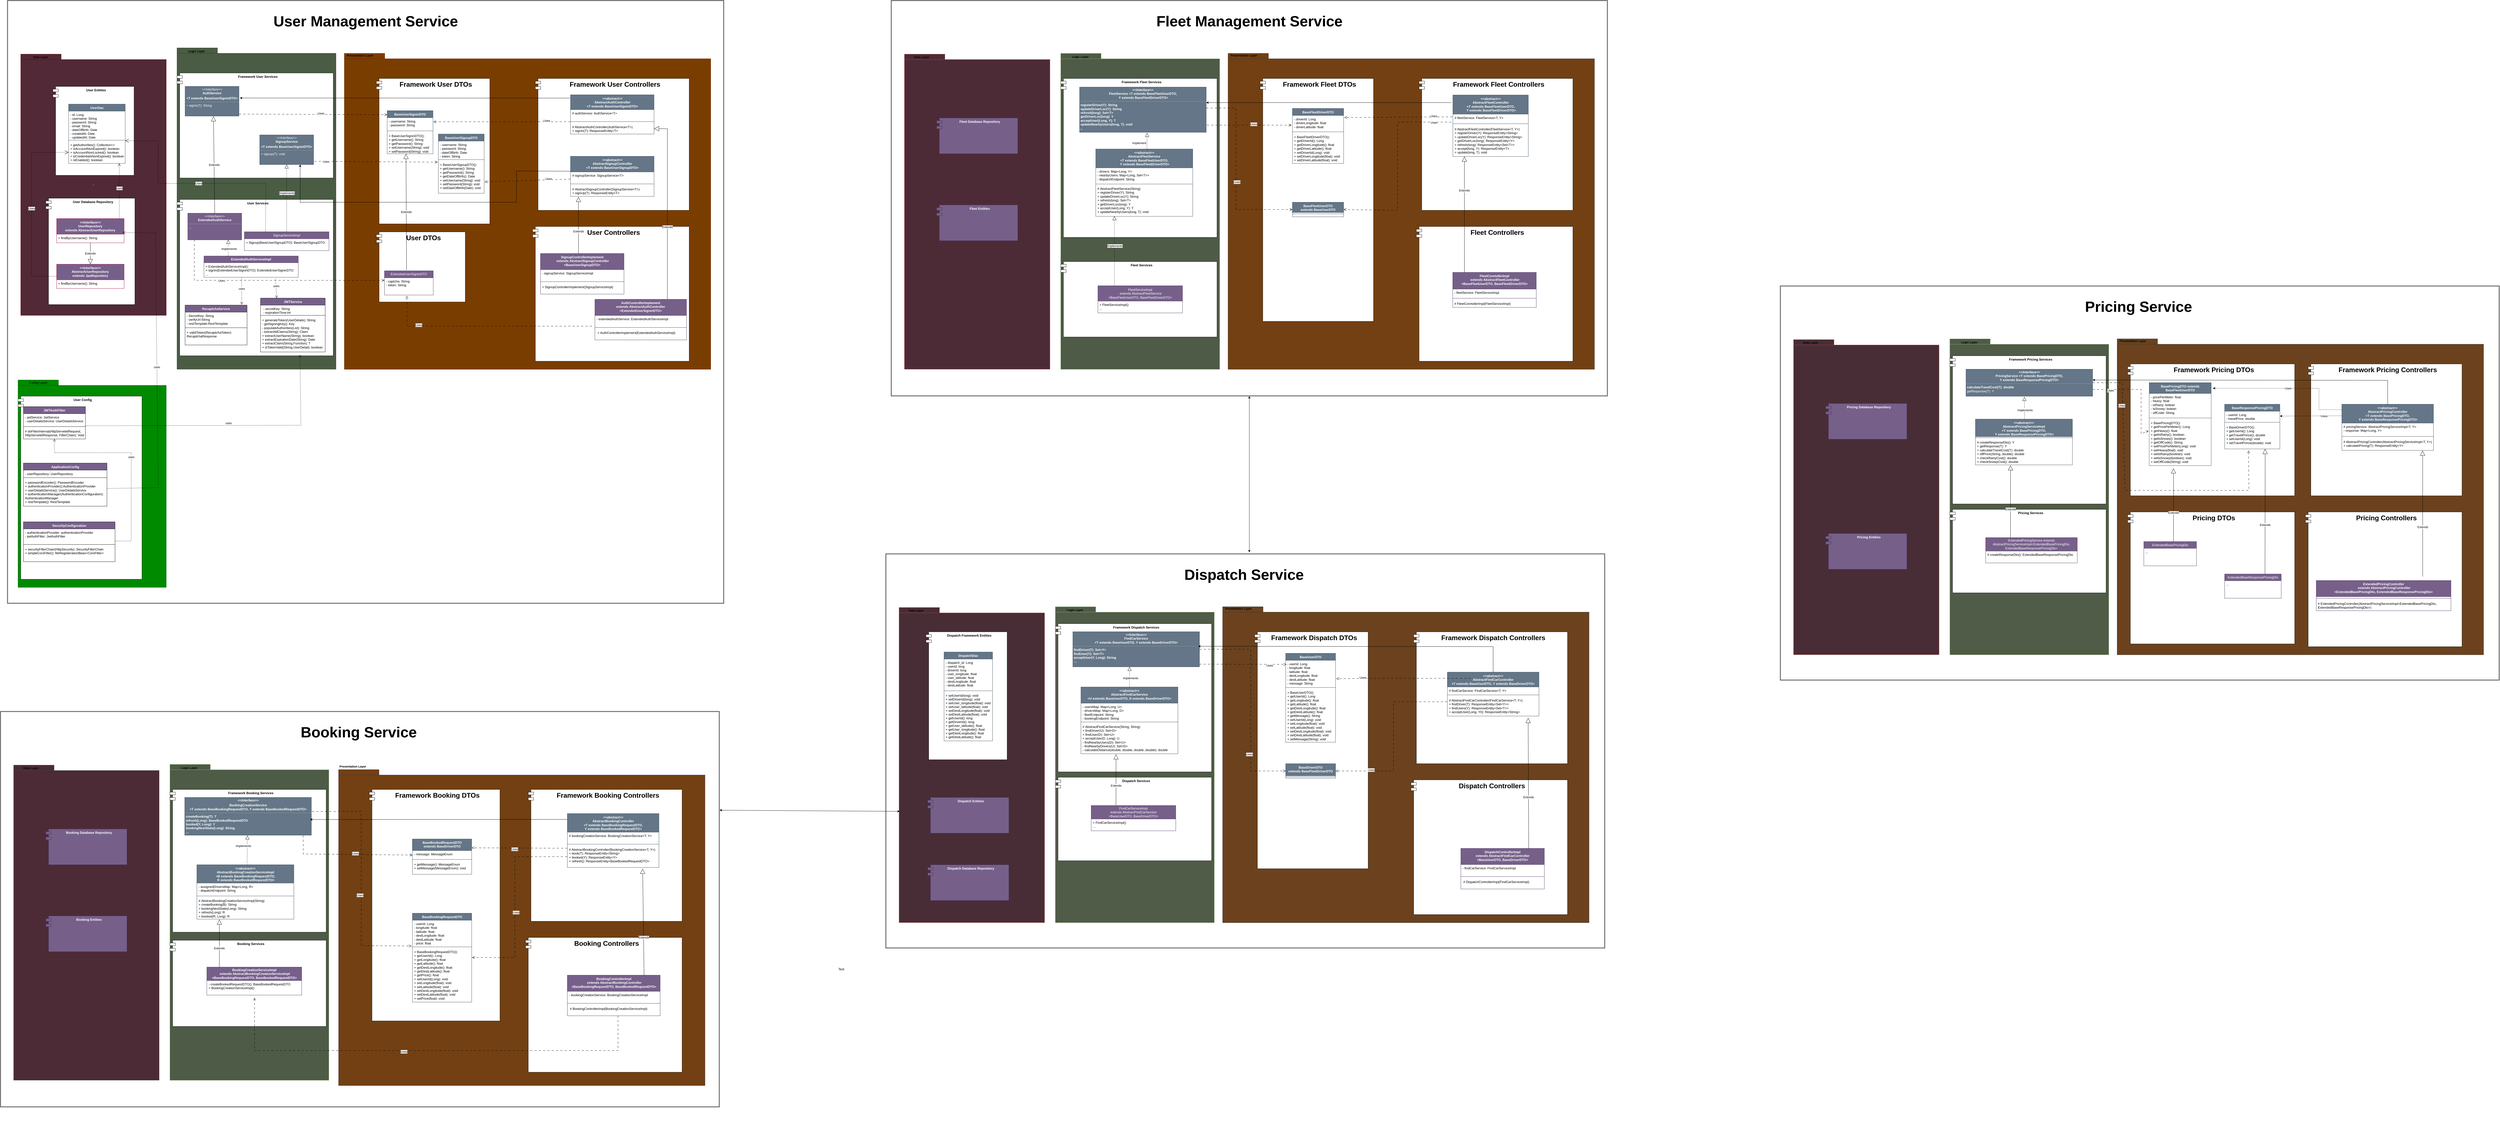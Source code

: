 <mxfile version="22.1.22" type="embed">
  <diagram name="Page-1" id="b5b7bab2-c9e2-2cf4-8b2a-24fd1a2a6d21">
    <mxGraphModel dx="13760" dy="458" grid="1" gridSize="10" guides="1" tooltips="1" connect="1" arrows="1" fold="1" page="1" pageScale="1" pageWidth="3300" pageHeight="4681" background="none" math="0" shadow="0">
      <root>
        <mxCell id="0" />
        <mxCell id="1" parent="0" />
        <mxCell id="4RTGeTHAektIE8tb0sZq-99" value="Text" style="text;html=1;align=center;verticalAlign=middle;resizable=0;points=[];autosize=1;strokeColor=none;fillColor=none;" parent="1" vertex="1">
          <mxGeometry x="-9130" y="2560" width="50" height="30" as="geometry" />
        </mxCell>
        <mxCell id="ff9eJ0lk-1YbS-Rt2xx--102" value="" style="shape=ext;double=1;rounded=0;whiteSpace=wrap;html=1;" parent="1" vertex="1">
          <mxGeometry x="-12910" y="450" width="2660" height="2240" as="geometry" />
        </mxCell>
        <mxCell id="ff9eJ0lk-1YbS-Rt2xx--103" value="`" style="shape=folder;fontStyle=1;spacingTop=10;tabWidth=150;tabHeight=20;tabPosition=left;html=1;whiteSpace=wrap;fillColor=#522936;strokeColor=#6F0000;fontColor=#ffffff;fillStyle=solid;" parent="1" vertex="1">
          <mxGeometry x="-12860" y="650" width="540" height="970" as="geometry" />
        </mxCell>
        <mxCell id="ff9eJ0lk-1YbS-Rt2xx--104" value="&lt;font style=&quot;font-size: 11px;&quot;&gt;Data Layer&lt;/font&gt;" style="text;strokeColor=none;fillColor=none;html=1;fontSize=24;fontStyle=1;verticalAlign=middle;align=center;" parent="1" vertex="1">
          <mxGeometry x="-12890.005" y="623" width="207.696" height="68.351" as="geometry" />
        </mxCell>
        <mxCell id="ff9eJ0lk-1YbS-Rt2xx--105" value="&lt;b style=&quot;border-color: var(--border-color);&quot;&gt;User Database Repository&lt;br&gt;&lt;/b&gt;" style="shape=module;align=left;spacingLeft=20;align=center;verticalAlign=top;whiteSpace=wrap;html=1;" parent="1" vertex="1">
          <mxGeometry x="-12766.88" y="1185" width="330.57" height="395" as="geometry" />
        </mxCell>
        <mxCell id="ff9eJ0lk-1YbS-Rt2xx--136" value="" style="group;movable=1;resizable=1;rotatable=1;deletable=1;editable=1;locked=0;connectable=1;" parent="1" connectable="0" vertex="1">
          <mxGeometry x="-12280" y="600.0" width="626" height="1350" as="geometry" />
        </mxCell>
        <mxCell id="ff9eJ0lk-1YbS-Rt2xx--137" value="" style="shape=folder;fontStyle=1;spacingTop=10;tabWidth=150;tabHeight=20;tabPosition=left;html=1;whiteSpace=wrap;fillColor=#4A5C44;strokeColor=#273b21;fontColor=#ffffff;fillStyle=solid;" parent="ff9eJ0lk-1YbS-Rt2xx--136" vertex="1">
          <mxGeometry y="26.88" width="590" height="1193.12" as="geometry" />
        </mxCell>
        <mxCell id="ff9eJ0lk-1YbS-Rt2xx--138" value="&lt;b style=&quot;border-color: var(--border-color);&quot;&gt;Framework User Services&lt;/b&gt;" style="shape=module;align=left;spacingLeft=20;align=center;verticalAlign=top;whiteSpace=wrap;html=1;" parent="ff9eJ0lk-1YbS-Rt2xx--136" vertex="1">
          <mxGeometry y="120" width="580" height="390" as="geometry" />
        </mxCell>
        <mxCell id="ff9eJ0lk-1YbS-Rt2xx--140" value="&lt;font style=&quot;font-size: 11px;&quot;&gt;Logic Layer&lt;/font&gt;" style="text;strokeColor=none;fillColor=none;html=1;fontSize=24;fontStyle=1;verticalAlign=middle;align=center;" parent="ff9eJ0lk-1YbS-Rt2xx--136" vertex="1">
          <mxGeometry x="-40.005" width="223.077" height="70.547" as="geometry" />
        </mxCell>
        <mxCell id="fQ05h5wgyysDENBSpxAR-17" value="&lt;p style=&quot;margin:0px;margin-top:4px;text-align:center;&quot;&gt;&lt;i&gt;&amp;lt;&amp;lt;Interface&amp;gt;&amp;gt;&lt;/i&gt;&lt;br&gt;&lt;b&gt;AuthService&lt;/b&gt;&lt;/p&gt;&lt;p style=&quot;margin:0px;margin-top:4px;text-align:center;&quot;&gt;&lt;b&gt;&amp;lt;T extends BaseUserSigninDTO&amp;gt;&lt;/b&gt;&lt;/p&gt;&lt;hr size=&quot;1&quot;&gt;&lt;p style=&quot;margin:0px;margin-left:4px;&quot;&gt;&lt;span style=&quot;background-color: initial;&quot;&gt;+ signin(T): String&lt;/span&gt;&lt;/p&gt;" style="verticalAlign=top;align=left;overflow=fill;fontSize=12;fontFamily=Helvetica;html=1;whiteSpace=wrap;fillColor=#647687;strokeColor=#314354;fontColor=#ffffff;" parent="ff9eJ0lk-1YbS-Rt2xx--136" vertex="1">
          <mxGeometry x="30" y="169.68" width="200" height="110.32" as="geometry" />
        </mxCell>
        <mxCell id="fQ05h5wgyysDENBSpxAR-20" value="&lt;p style=&quot;margin:0px;margin-top:4px;text-align:center;&quot;&gt;&lt;i&gt;&amp;lt;&amp;lt;Interface&amp;gt;&amp;gt;&lt;/i&gt;&lt;br&gt;&lt;b&gt;SignupService&lt;/b&gt;&lt;/p&gt;&lt;p style=&quot;margin:0px;margin-top:4px;text-align:center;&quot;&gt;&lt;b&gt;&amp;lt;T extends BaseUserSigninDTO&amp;gt;&lt;/b&gt;&lt;/p&gt;&lt;hr size=&quot;1&quot;&gt;&lt;p style=&quot;margin:0px;margin-left:4px;&quot;&gt;&lt;span style=&quot;background-color: initial;&quot;&gt;+ signup(T): void&lt;/span&gt;&lt;/p&gt;" style="verticalAlign=top;align=left;overflow=fill;fontSize=12;fontFamily=Helvetica;html=1;whiteSpace=wrap;fillColor=#647687;strokeColor=#314354;fontColor=#ffffff;" parent="ff9eJ0lk-1YbS-Rt2xx--136" vertex="1">
          <mxGeometry x="307" y="350" width="200" height="110" as="geometry" />
        </mxCell>
        <mxCell id="fQ05h5wgyysDENBSpxAR-41" value="&lt;b style=&quot;border-color: var(--border-color);&quot;&gt;User Services&lt;/b&gt;" style="shape=module;align=left;spacingLeft=20;align=center;verticalAlign=top;whiteSpace=wrap;html=1;movable=1;resizable=1;rotatable=1;deletable=1;editable=1;locked=0;connectable=1;" parent="ff9eJ0lk-1YbS-Rt2xx--136" vertex="1">
          <mxGeometry y="589.68" width="580" height="580.32" as="geometry" />
        </mxCell>
        <mxCell id="fQ05h5wgyysDENBSpxAR-44" value="&lt;p style=&quot;margin:0px;margin-top:4px;text-align:center;&quot;&gt;&lt;i&gt;&amp;lt;&amp;lt;Interface&amp;gt;&amp;gt;&lt;/i&gt;&lt;br&gt;&lt;b&gt;ExtendedAuthService&lt;/b&gt;&lt;/p&gt;&lt;hr size=&quot;1&quot;&gt;&lt;p style=&quot;margin:0px;margin-left:4px;&quot;&gt;...&lt;/p&gt;" style="verticalAlign=top;align=left;overflow=fill;fontSize=12;fontFamily=Helvetica;html=1;whiteSpace=wrap;fillColor=#76608a;strokeColor=#432D57;fontColor=#ffffff;" parent="ff9eJ0lk-1YbS-Rt2xx--136" vertex="1">
          <mxGeometry x="40" y="640.68" width="200" height="99" as="geometry" />
        </mxCell>
        <mxCell id="fQ05h5wgyysDENBSpxAR-45" value="Extends" style="endArrow=block;endSize=16;endFill=0;html=1;rounded=0;exitX=0.5;exitY=0;exitDx=0;exitDy=0;entryX=0.526;entryY=1.007;entryDx=0;entryDy=0;entryPerimeter=0;" parent="ff9eJ0lk-1YbS-Rt2xx--136" source="fQ05h5wgyysDENBSpxAR-44" target="fQ05h5wgyysDENBSpxAR-17" edge="1">
          <mxGeometry width="160" relative="1" as="geometry">
            <mxPoint x="129.0" y="609.68" as="sourcePoint" />
            <mxPoint x="129.0" y="259.23" as="targetPoint" />
          </mxGeometry>
        </mxCell>
        <mxCell id="fQ05h5wgyysDENBSpxAR-46" value="&lt;b style=&quot;border-color: var(--border-color);&quot;&gt;ExtendedAuthServiceImpl&lt;br&gt;&lt;/b&gt;" style="swimlane;fontStyle=0;childLayout=stackLayout;horizontal=1;startSize=25;fillColor=#76608A;horizontalStack=0;resizeParent=1;resizeParentMax=0;resizeLast=0;collapsible=1;marginBottom=0;whiteSpace=wrap;html=1;strokeColor=#432D57;fontColor=#ffffff;" parent="ff9eJ0lk-1YbS-Rt2xx--136" vertex="1">
          <mxGeometry x="100" y="799.68" width="350" height="79" as="geometry" />
        </mxCell>
        <mxCell id="fQ05h5wgyysDENBSpxAR-47" value="+ ExtendedAuthServiceImpl():&lt;br&gt;+&amp;nbsp;signIn(ExtendedUserSigninDTO):&amp;nbsp;ExtendedUserSigninDTO&lt;br&gt;..." style="text;strokeColor=none;fillColor=none;align=left;verticalAlign=top;spacingLeft=4;spacingRight=4;overflow=hidden;rotatable=0;points=[[0,0.5],[1,0.5]];portConstraint=eastwest;whiteSpace=wrap;html=1;" parent="fQ05h5wgyysDENBSpxAR-46" vertex="1">
          <mxGeometry y="25" width="350" height="54" as="geometry" />
        </mxCell>
        <mxCell id="fQ05h5wgyysDENBSpxAR-52" value="" style="endArrow=block;dashed=1;endFill=0;endSize=12;html=1;rounded=0;exitX=0.258;exitY=-0.002;exitDx=0;exitDy=0;entryX=0.75;entryY=1;entryDx=0;entryDy=0;exitPerimeter=0;" parent="ff9eJ0lk-1YbS-Rt2xx--136" source="fQ05h5wgyysDENBSpxAR-46" target="fQ05h5wgyysDENBSpxAR-44" edge="1">
          <mxGeometry width="160" relative="1" as="geometry">
            <mxPoint x="180" y="780" as="sourcePoint" />
            <mxPoint x="119" y="741.68" as="targetPoint" />
          </mxGeometry>
        </mxCell>
        <mxCell id="G7QCOYSQD_JsjbMZmCGa-14" value="Implements" style="edgeLabel;html=1;align=center;verticalAlign=middle;resizable=0;points=[];" parent="fQ05h5wgyysDENBSpxAR-52" connectable="0" vertex="1">
          <mxGeometry x="-0.112" y="-3" relative="1" as="geometry">
            <mxPoint as="offset" />
          </mxGeometry>
        </mxCell>
        <mxCell id="fQ05h5wgyysDENBSpxAR-35" value="SignupServiceImpl" style="swimlane;fontStyle=0;childLayout=stackLayout;horizontal=1;startSize=26;fillColor=#76608a;horizontalStack=0;resizeParent=1;resizeParentMax=0;resizeLast=0;collapsible=1;marginBottom=0;whiteSpace=wrap;html=1;strokeColor=#432D57;fontColor=#ffffff;" parent="ff9eJ0lk-1YbS-Rt2xx--136" vertex="1">
          <mxGeometry x="250" y="709.68" width="314" height="70" as="geometry" />
        </mxCell>
        <mxCell id="fQ05h5wgyysDENBSpxAR-36" value="+ Signup(BaseUserSignupDTO):&amp;nbsp;BaseUserSignupDTO" style="text;strokeColor=none;fillColor=none;align=left;verticalAlign=top;spacingLeft=4;spacingRight=4;overflow=hidden;rotatable=0;points=[[0,0.5],[1,0.5]];portConstraint=eastwest;whiteSpace=wrap;html=1;" parent="fQ05h5wgyysDENBSpxAR-35" vertex="1">
          <mxGeometry y="26" width="314" height="44" as="geometry" />
        </mxCell>
        <mxCell id="fQ05h5wgyysDENBSpxAR-39" value="" style="endArrow=block;dashed=1;endFill=0;endSize=12;html=1;rounded=0;exitX=0.5;exitY=0;exitDx=0;exitDy=0;entryX=0.5;entryY=1;entryDx=0;entryDy=0;" parent="ff9eJ0lk-1YbS-Rt2xx--136" source="fQ05h5wgyysDENBSpxAR-35" target="fQ05h5wgyysDENBSpxAR-20" edge="1">
          <mxGeometry width="160" relative="1" as="geometry">
            <mxPoint x="390" y="609.76" as="sourcePoint" />
            <mxPoint x="481" y="609.676" as="targetPoint" />
          </mxGeometry>
        </mxCell>
        <mxCell id="G7QCOYSQD_JsjbMZmCGa-13" value="Implements" style="edgeLabel;html=1;align=center;verticalAlign=middle;resizable=0;points=[];" parent="fQ05h5wgyysDENBSpxAR-39" connectable="0" vertex="1">
          <mxGeometry x="0.151" y="-1" relative="1" as="geometry">
            <mxPoint as="offset" />
          </mxGeometry>
        </mxCell>
        <mxCell id="60" value="&lt;b style=&quot;border-color: var(--border-color);&quot;&gt;&lt;font color=&quot;#ffffff&quot;&gt;JWTService&lt;/font&gt;&lt;/b&gt;" style="swimlane;fontStyle=1;align=center;verticalAlign=top;childLayout=stackLayout;horizontal=1;startSize=26;horizontalStack=0;resizeParent=1;resizeParentMax=0;resizeLast=0;collapsible=1;marginBottom=0;whiteSpace=wrap;html=1;fillColor=#76608A;" vertex="1" parent="ff9eJ0lk-1YbS-Rt2xx--136">
          <mxGeometry x="310" y="956" width="240" height="200" as="geometry">
            <mxRectangle x="320" y="890" width="110" height="30" as="alternateBounds" />
          </mxGeometry>
        </mxCell>
        <mxCell id="61" value="&lt;p style=&quot;border-color: var(--border-color); margin: 0px 0px 0px 4px;&quot;&gt;- secretKey: String&lt;/p&gt;&lt;p style=&quot;border-color: var(--border-color); margin: 0px 0px 0px 4px;&quot;&gt;- expirationTime:int&lt;/p&gt;" style="text;strokeColor=none;fillColor=none;align=left;verticalAlign=top;spacingLeft=4;spacingRight=4;overflow=hidden;rotatable=0;points=[[0,0.5],[1,0.5]];portConstraint=eastwest;whiteSpace=wrap;html=1;" vertex="1" parent="60">
          <mxGeometry y="26" width="240" height="34" as="geometry" />
        </mxCell>
        <mxCell id="62" value="" style="line;strokeWidth=1;fillColor=none;align=left;verticalAlign=middle;spacingTop=-1;spacingLeft=3;spacingRight=3;rotatable=0;labelPosition=right;points=[];portConstraint=eastwest;strokeColor=inherit;" vertex="1" parent="60">
          <mxGeometry y="60" width="240" height="8" as="geometry" />
        </mxCell>
        <mxCell id="63" value="+ generateToken(UserDetails): String&lt;br&gt;- getSigningKey(): Key&lt;br&gt;- populateAuthorities(List): String&lt;br&gt;- extractAllClaims(String): Claim&lt;br&gt;+ extractUserName(String): boolean&lt;br&gt;+ extractExpirationDate(String): Date&lt;br&gt;+ extractClaim(String,Function): T&lt;br&gt;+ isTokenValid(String,UserDetail): boolean" style="text;strokeColor=none;fillColor=none;align=left;verticalAlign=top;spacingLeft=4;spacingRight=4;overflow=hidden;rotatable=0;points=[[0,0.5],[1,0.5]];portConstraint=eastwest;whiteSpace=wrap;html=1;" vertex="1" parent="60">
          <mxGeometry y="68" width="240" height="132" as="geometry" />
        </mxCell>
        <mxCell id="68" value="&lt;font color=&quot;#ffffff&quot;&gt;RecaptchaService&lt;/font&gt;" style="swimlane;fontStyle=1;align=center;verticalAlign=top;childLayout=stackLayout;horizontal=1;startSize=26;horizontalStack=0;resizeParent=1;resizeParentMax=0;resizeLast=0;collapsible=1;marginBottom=0;whiteSpace=wrap;html=1;fillColor=#76608A;" vertex="1" parent="ff9eJ0lk-1YbS-Rt2xx--136">
          <mxGeometry x="30" y="982" width="230" height="148" as="geometry" />
        </mxCell>
        <mxCell id="69" value="- SecretKey: String&lt;br&gt;- verifyUrl:String&lt;br&gt;- restTemplate:RestTemplate" style="text;strokeColor=none;fillColor=none;align=left;verticalAlign=top;spacingLeft=4;spacingRight=4;overflow=hidden;rotatable=0;points=[[0,0.5],[1,0.5]];portConstraint=eastwest;whiteSpace=wrap;html=1;" vertex="1" parent="68">
          <mxGeometry y="26" width="230" height="54" as="geometry" />
        </mxCell>
        <mxCell id="70" value="" style="line;strokeWidth=1;fillColor=none;align=left;verticalAlign=middle;spacingTop=-1;spacingLeft=3;spacingRight=3;rotatable=0;labelPosition=right;points=[];portConstraint=eastwest;strokeColor=inherit;" vertex="1" parent="68">
          <mxGeometry y="80" width="230" height="8" as="geometry" />
        </mxCell>
        <mxCell id="71" value="+ validToken(RecaptchaToken): RecaptchaResponse" style="text;strokeColor=none;fillColor=none;align=left;verticalAlign=top;spacingLeft=4;spacingRight=4;overflow=hidden;rotatable=0;points=[[0,0.5],[1,0.5]];portConstraint=eastwest;whiteSpace=wrap;html=1;" vertex="1" parent="68">
          <mxGeometry y="88" width="230" height="60" as="geometry" />
        </mxCell>
        <mxCell id="103" value="uses" style="html=1;verticalAlign=bottom;endArrow=open;dashed=1;endSize=8;curved=0;rounded=0;" edge="1" parent="ff9eJ0lk-1YbS-Rt2xx--136">
          <mxGeometry relative="1" as="geometry">
            <mxPoint x="240" y="880.0" as="sourcePoint" />
            <mxPoint x="240" y="980.0" as="targetPoint" />
          </mxGeometry>
        </mxCell>
        <mxCell id="104" value="uses" style="html=1;verticalAlign=bottom;endArrow=open;dashed=1;endSize=8;curved=0;rounded=0;exitX=0.758;exitY=1.086;exitDx=0;exitDy=0;exitPerimeter=0;entryX=0.25;entryY=0;entryDx=0;entryDy=0;" edge="1" parent="ff9eJ0lk-1YbS-Rt2xx--136" source="fQ05h5wgyysDENBSpxAR-47" target="60">
          <mxGeometry relative="1" as="geometry">
            <mxPoint x="360" y="830.0" as="sourcePoint" />
            <mxPoint x="360" y="930.0" as="targetPoint" />
          </mxGeometry>
        </mxCell>
        <mxCell id="Yc0dajecIT0wjhhTSlsI-161" value="Text" style="text;html=1;align=center;verticalAlign=middle;resizable=0;points=[];autosize=1;strokeColor=none;fillColor=none;" parent="1" vertex="1">
          <mxGeometry x="-12011.31" y="3108" width="50" height="30" as="geometry" />
        </mxCell>
        <mxCell id="ff9eJ0lk-1YbS-Rt2xx--142" value="&lt;font style=&quot;font-size: 55px;&quot;&gt;User Management Service&lt;/font&gt;" style="text;strokeColor=none;fillColor=none;html=1;fontSize=24;fontStyle=1;verticalAlign=middle;align=center;" parent="1" vertex="1">
          <mxGeometry x="-12075" y="479.999" width="990" height="94.595" as="geometry" />
        </mxCell>
        <mxCell id="MfBn7ZCDACpYEkB0m4pv-124" value="" style="shape=ext;double=1;rounded=0;whiteSpace=wrap;html=1;" parent="1" vertex="1">
          <mxGeometry x="-12936.31" y="3090" width="2670" height="1470" as="geometry" />
        </mxCell>
        <mxCell id="MfBn7ZCDACpYEkB0m4pv-125" value="`" style="shape=folder;fontStyle=1;spacingTop=10;tabWidth=150;tabHeight=20;tabPosition=left;html=1;whiteSpace=wrap;fillColor=#4d2b36;strokeColor=#314354;fontColor=#ffffff;" parent="1" vertex="1">
          <mxGeometry x="-12886.31" y="3290" width="540" height="1170" as="geometry" />
        </mxCell>
        <mxCell id="MfBn7ZCDACpYEkB0m4pv-126" value="&lt;font style=&quot;font-size: 11px;&quot;&gt;Data Layer&lt;/font&gt;" style="text;strokeColor=none;fillColor=none;html=1;fontSize=24;fontStyle=1;verticalAlign=middle;align=center;" parent="1" vertex="1">
          <mxGeometry x="-12927.065" y="3263" width="207.696" height="68.351" as="geometry" />
        </mxCell>
        <mxCell id="MfBn7ZCDACpYEkB0m4pv-127" value="&lt;b style=&quot;border-color: var(--border-color);&quot;&gt;Booking Database Repository&lt;br&gt;&lt;/b&gt;" style="shape=module;align=left;spacingLeft=20;align=center;verticalAlign=top;whiteSpace=wrap;html=1;fillColor=#76608a;strokeColor=#432D57;fontColor=#ffffff;" parent="1" vertex="1">
          <mxGeometry x="-12766.884" y="3527.182" width="301.154" height="132.813" as="geometry" />
        </mxCell>
        <mxCell id="MfBn7ZCDACpYEkB0m4pv-128" value="&lt;b style=&quot;border-color: var(--border-color);&quot;&gt;&lt;b style=&quot;border-color: var(--border-color);&quot;&gt;Booking Entities&lt;/b&gt;&lt;br&gt;&lt;/b&gt;" style="shape=module;align=left;spacingLeft=20;align=center;verticalAlign=top;whiteSpace=wrap;html=1;fillColor=#76608a;strokeColor=#432D57;fontColor=#ffffff;" parent="1" vertex="1">
          <mxGeometry x="-12766.884" y="3850.003" width="301.154" height="132.813" as="geometry" />
        </mxCell>
        <mxCell id="MfBn7ZCDACpYEkB0m4pv-129" value="" style="group;" parent="1" connectable="0" vertex="1">
          <mxGeometry x="-12306.31" y="3260.32" width="626" height="1350" as="geometry" />
        </mxCell>
        <mxCell id="MfBn7ZCDACpYEkB0m4pv-130" value="" style="shape=folder;fontStyle=1;spacingTop=10;tabWidth=150;tabHeight=20;tabPosition=left;html=1;whiteSpace=wrap;fillColor=#4e5b46;strokeColor=#82b366;" parent="MfBn7ZCDACpYEkB0m4pv-129" vertex="1">
          <mxGeometry y="26.88" width="590" height="1173.12" as="geometry" />
        </mxCell>
        <mxCell id="MfBn7ZCDACpYEkB0m4pv-131" value="&lt;b style=&quot;border-color: var(--border-color);&quot;&gt;Framework Booking Services&lt;/b&gt;" style="shape=module;align=left;spacingLeft=20;align=center;verticalAlign=top;whiteSpace=wrap;html=1;" parent="MfBn7ZCDACpYEkB0m4pv-129" vertex="1">
          <mxGeometry y="120" width="580" height="530" as="geometry" />
        </mxCell>
        <mxCell id="MfBn7ZCDACpYEkB0m4pv-132" value="&lt;font style=&quot;font-size: 11px;&quot;&gt;Logic Layer&lt;/font&gt;" style="text;strokeColor=none;fillColor=none;html=1;fontSize=24;fontStyle=1;verticalAlign=middle;align=center;" parent="MfBn7ZCDACpYEkB0m4pv-129" vertex="1">
          <mxGeometry x="-40.005" width="223.077" height="70.547" as="geometry" />
        </mxCell>
        <mxCell id="MfBn7ZCDACpYEkB0m4pv-135" value="&lt;b style=&quot;border-color: var(--border-color);&quot;&gt;Booking Services&lt;/b&gt;" style="shape=module;align=left;spacingLeft=20;align=center;verticalAlign=top;whiteSpace=wrap;html=1;" parent="MfBn7ZCDACpYEkB0m4pv-129" vertex="1">
          <mxGeometry y="680" width="580" height="320" as="geometry" />
        </mxCell>
        <mxCell id="MfBn7ZCDACpYEkB0m4pv-141" value="&lt;b&gt;BookingCreationServiceImpl&lt;br&gt;&amp;nbsp;extends AbstractBookingCreationServiceImpl&lt;br&gt;&amp;lt;BaseBookingRequestDTO, BaseBookedRequestDTO&amp;gt;&lt;/b&gt;" style="swimlane;fontStyle=0;childLayout=stackLayout;horizontal=1;startSize=50;fillColor=#76608a;horizontalStack=0;resizeParent=1;resizeParentMax=0;resizeLast=0;collapsible=1;marginBottom=0;whiteSpace=wrap;html=1;strokeColor=#432D57;fontColor=#ffffff;" parent="MfBn7ZCDACpYEkB0m4pv-129" vertex="1">
          <mxGeometry x="137" y="779.68" width="352" height="104" as="geometry" />
        </mxCell>
        <mxCell id="MfBn7ZCDACpYEkB0m4pv-142" value="- createBookedRequestDTO():&amp;nbsp;BaseBookedRequestDTO&lt;br&gt;+ BookingCreationServiceImpl()" style="text;strokeColor=none;fillColor=none;align=left;verticalAlign=top;spacingLeft=4;spacingRight=4;overflow=hidden;rotatable=0;points=[[0,0.5],[1,0.5]];portConstraint=eastwest;whiteSpace=wrap;html=1;" parent="MfBn7ZCDACpYEkB0m4pv-141" vertex="1">
          <mxGeometry y="50" width="352" height="54" as="geometry" />
        </mxCell>
        <mxCell id="MfBn7ZCDACpYEkB0m4pv-212" value="" style="endArrow=block;dashed=1;endFill=0;endSize=12;html=1;rounded=0;entryX=0.495;entryY=1.007;entryDx=0;entryDy=0;exitX=0.518;exitY=0.005;exitDx=0;exitDy=0;exitPerimeter=0;entryPerimeter=0;" parent="MfBn7ZCDACpYEkB0m4pv-129" source="MfBn7ZCDACpYEkB0m4pv-441" target="MfBn7ZCDACpYEkB0m4pv-211" edge="1">
          <mxGeometry width="160" relative="1" as="geometry">
            <mxPoint x="288.57" y="350.438" as="sourcePoint" />
            <mxPoint x="255" y="349.68" as="targetPoint" />
          </mxGeometry>
        </mxCell>
        <mxCell id="MfBn7ZCDACpYEkB0m4pv-211" value="&lt;p style=&quot;margin:0px;margin-top:4px;text-align:center;&quot;&gt;&lt;b&gt;&lt;i style=&quot;&quot;&gt;&amp;lt;&amp;lt;Interface&amp;gt;&amp;gt;&lt;/i&gt;&lt;br&gt;&lt;/b&gt;&lt;/p&gt;&lt;p style=&quot;margin:0px;margin-top:4px;text-align:center;&quot;&gt;&lt;b&gt;BookingCreationService&lt;/b&gt;&lt;/p&gt;&lt;div style=&quot;text-align: center;&quot;&gt;&lt;b&gt;&amp;lt;T extends BaseBookingRequestDTO, Y extends BaseBookedRequestDTO&amp;gt;&lt;/b&gt;&lt;/div&gt;&lt;hr size=&quot;1&quot;&gt;&lt;p style=&quot;margin:0px;margin-left:4px;&quot;&gt;&lt;b&gt;createBooking(T): T&lt;/b&gt;&lt;br&gt;&lt;/p&gt;&lt;b&gt;&amp;nbsp;refresh(Long): BaseBookedRequestDTO&lt;/b&gt;&lt;p style=&quot;margin:0px;margin-left:4px;&quot;&gt;&lt;b style=&quot;background-color: initial;&quot;&gt;booked(Y, Long): Y&lt;/b&gt;&lt;br&gt;&lt;/p&gt;&lt;p style=&quot;margin:0px;margin-left:4px;&quot;&gt;&lt;b&gt;bookingNextState(Long): String&lt;/b&gt;&lt;br&gt;&lt;/p&gt;&lt;p style=&quot;margin:0px;margin-left:4px;&quot;&gt;&lt;b&gt;...&lt;/b&gt;&lt;/p&gt;" style="verticalAlign=top;align=left;overflow=fill;fontSize=12;fontFamily=Helvetica;html=1;whiteSpace=wrap;fillColor=#647687;strokeColor=#314354;fontColor=#ffffff;" parent="MfBn7ZCDACpYEkB0m4pv-129" vertex="1">
          <mxGeometry x="55" y="149.68" width="470" height="140.32" as="geometry" />
        </mxCell>
        <mxCell id="MfBn7ZCDACpYEkB0m4pv-232" value="Extends" style="endArrow=block;endSize=16;endFill=0;html=1;rounded=0;entryX=0.232;entryY=1.017;entryDx=0;entryDy=0;entryPerimeter=0;exitX=0.649;exitY=-0.003;exitDx=0;exitDy=0;exitPerimeter=0;" parent="MfBn7ZCDACpYEkB0m4pv-129" target="MfBn7ZCDACpYEkB0m4pv-444" edge="1">
          <mxGeometry x="-0.214" width="160" relative="1" as="geometry">
            <mxPoint x="183.518" y="779.678" as="sourcePoint" />
            <mxPoint x="183.07" y="566.77" as="targetPoint" />
            <mxPoint as="offset" />
            <Array as="points" />
          </mxGeometry>
        </mxCell>
        <mxCell id="MfBn7ZCDACpYEkB0m4pv-319" value="Implements" style="edgeLabel;html=1;align=center;verticalAlign=middle;resizable=0;points=[];" parent="MfBn7ZCDACpYEkB0m4pv-129" connectable="0" vertex="1">
          <mxGeometry x="445.0" y="689.684" as="geometry">
            <mxPoint x="-173" y="-360" as="offset" />
          </mxGeometry>
        </mxCell>
        <mxCell id="MfBn7ZCDACpYEkB0m4pv-441" value="&lt;div&gt;&amp;lt;&amp;lt;abstract&amp;gt;&amp;gt;&lt;/div&gt;&lt;div&gt;AbstractBookingCreationServiceImpl&lt;/div&gt;&lt;div&gt;&amp;lt;B extends BaseBookingRequestDTO,&lt;/div&gt;&lt;div&gt;&amp;nbsp;R extends BaseBookedRequestDTO&amp;gt;&lt;/div&gt;" style="swimlane;fontStyle=1;align=center;verticalAlign=top;childLayout=stackLayout;horizontal=1;startSize=68;horizontalStack=0;resizeParent=1;resizeParentMax=0;resizeLast=0;collapsible=1;marginBottom=0;whiteSpace=wrap;html=1;fillColor=#647687;strokeColor=#314354;fontColor=#ffffff;" parent="MfBn7ZCDACpYEkB0m4pv-129" vertex="1">
          <mxGeometry x="100" y="399.68" width="360" height="202" as="geometry" />
        </mxCell>
        <mxCell id="MfBn7ZCDACpYEkB0m4pv-442" value="- assignedDriversMap: Map&amp;lt;Long, R&amp;gt;&lt;br&gt;- dispatchEndpoint: String" style="text;strokeColor=none;fillColor=none;align=left;verticalAlign=top;spacingLeft=4;spacingRight=4;overflow=hidden;rotatable=0;points=[[0,0.5],[1,0.5]];portConstraint=eastwest;whiteSpace=wrap;html=1;" parent="MfBn7ZCDACpYEkB0m4pv-441" vertex="1">
          <mxGeometry y="68" width="360" height="44" as="geometry" />
        </mxCell>
        <mxCell id="MfBn7ZCDACpYEkB0m4pv-443" value="" style="line;strokeWidth=1;fillColor=none;align=left;verticalAlign=middle;spacingTop=-1;spacingLeft=3;spacingRight=3;rotatable=0;labelPosition=right;points=[];portConstraint=eastwest;strokeColor=inherit;" parent="MfBn7ZCDACpYEkB0m4pv-441" vertex="1">
          <mxGeometry y="112" width="360" height="8" as="geometry" />
        </mxCell>
        <mxCell id="MfBn7ZCDACpYEkB0m4pv-444" value="#&amp;nbsp;AbstractBookingCreationServiceImpl(String)&lt;br&gt;+&amp;nbsp;createBooking(B):&amp;nbsp;String&lt;br style=&quot;border-color: var(--border-color);&quot;&gt;&lt;div style=&quot;border-color: var(--border-color);&quot;&gt;+ bookingNextState(Long): String&lt;/div&gt;&lt;div style=&quot;border-color: var(--border-color);&quot;&gt;+ refresh(Long): R&lt;/div&gt;&lt;div style=&quot;border-color: var(--border-color);&quot;&gt;+ booked(R, Long): R&lt;/div&gt;" style="text;strokeColor=none;fillColor=none;align=left;verticalAlign=top;spacingLeft=4;spacingRight=4;overflow=hidden;rotatable=0;points=[[0,0.5],[1,0.5]];portConstraint=eastwest;whiteSpace=wrap;html=1;" parent="MfBn7ZCDACpYEkB0m4pv-441" vertex="1">
          <mxGeometry y="120" width="360" height="82" as="geometry" />
        </mxCell>
        <mxCell id="MfBn7ZCDACpYEkB0m4pv-145" value="&lt;font style=&quot;font-size: 55px;&quot;&gt;Booking Service&lt;/font&gt;" style="text;strokeColor=none;fillColor=none;html=1;fontSize=24;fontStyle=1;verticalAlign=middle;align=center;" parent="1" vertex="1">
          <mxGeometry x="-12101.31" y="3119.999" width="990" height="94.595" as="geometry" />
        </mxCell>
        <mxCell id="MfBn7ZCDACpYEkB0m4pv-146" value="" style="shape=folder;fontStyle=1;spacingTop=10;tabWidth=150;tabHeight=20;tabPosition=left;html=1;whiteSpace=wrap;fillColor=#724013;strokeColor=#432D57;fontColor=#ffffff;" parent="1" vertex="1">
          <mxGeometry x="-11680.31" y="3306.738" width="1360" height="1173.15" as="geometry" />
        </mxCell>
        <mxCell id="MfBn7ZCDACpYEkB0m4pv-147" value="&lt;font style=&quot;font-size: 11px;&quot;&gt;Presentation Layer&lt;/font&gt;" style="text;strokeColor=none;fillColor=none;html=1;fontSize=24;fontStyle=1;verticalAlign=middle;align=center;" parent="1" vertex="1">
          <mxGeometry x="-11735.31" y="3270.328" width="215.38" height="40.455" as="geometry" />
        </mxCell>
        <mxCell id="MfBn7ZCDACpYEkB0m4pv-148" value="&lt;div&gt;&lt;b&gt;&lt;font style=&quot;font-size: 25px;&quot;&gt;Framework Booking DTOs&lt;/font&gt;&lt;/b&gt;&lt;/div&gt;" style="shape=module;align=left;spacingLeft=20;align=center;verticalAlign=top;whiteSpace=wrap;html=1;" parent="1" vertex="1">
          <mxGeometry x="-11566.31" y="3380.33" width="485" height="859.67" as="geometry" />
        </mxCell>
        <mxCell id="MfBn7ZCDACpYEkB0m4pv-149" value="&lt;div&gt;&lt;b&gt;&lt;font style=&quot;font-size: 25px;&quot;&gt;Framework Booking Controllers&lt;/font&gt;&lt;/b&gt;&lt;/div&gt;" style="shape=module;align=left;spacingLeft=20;align=center;verticalAlign=top;whiteSpace=wrap;html=1;" parent="1" vertex="1">
          <mxGeometry x="-10976.31" y="3380.328" width="571" height="489.67" as="geometry" />
        </mxCell>
        <mxCell id="MfBn7ZCDACpYEkB0m4pv-150" value="&amp;lt;&amp;lt;abstract&amp;gt;&amp;gt;&lt;br&gt;AbstractBookingController&lt;br&gt;&amp;lt;T extends BaseBookingRequestDTO, &lt;br&gt;Y extends BaseBookedRequestDTO&amp;gt;" style="swimlane;fontStyle=1;align=center;verticalAlign=top;childLayout=stackLayout;horizontal=1;startSize=69;horizontalStack=0;resizeParent=1;resizeParentMax=0;resizeLast=0;collapsible=1;marginBottom=0;whiteSpace=wrap;html=1;fillColor=#647687;strokeColor=#314354;direction=east;fontColor=#ffffff;" parent="1" vertex="1">
          <mxGeometry x="-10831.31" y="3470" width="340" height="200.005" as="geometry">
            <mxRectangle x="879" y="343.239" width="230" height="60" as="alternateBounds" />
          </mxGeometry>
        </mxCell>
        <mxCell id="MfBn7ZCDACpYEkB0m4pv-151" value="# bookingCreationService:&amp;nbsp;BookingCreationService&amp;lt;T, Y&amp;gt;" style="text;strokeColor=none;fillColor=none;align=left;verticalAlign=top;spacingLeft=4;spacingRight=4;overflow=hidden;rotatable=0;points=[[0,0.5],[1,0.5]];portConstraint=eastwest;whiteSpace=wrap;html=1;" parent="MfBn7ZCDACpYEkB0m4pv-150" vertex="1">
          <mxGeometry y="69" width="340" height="38.49" as="geometry" />
        </mxCell>
        <mxCell id="MfBn7ZCDACpYEkB0m4pv-152" value="" style="line;strokeWidth=1;fillColor=none;align=left;verticalAlign=middle;spacingTop=-1;spacingLeft=3;spacingRight=3;rotatable=0;labelPosition=right;points=[];portConstraint=eastwest;strokeColor=inherit;" parent="MfBn7ZCDACpYEkB0m4pv-150" vertex="1">
          <mxGeometry y="107.49" width="340" height="12.305" as="geometry" />
        </mxCell>
        <mxCell id="MfBn7ZCDACpYEkB0m4pv-153" value="# AbstractBookingController(BookingCreationService&amp;lt;T, Y&amp;gt;)&lt;br&gt;+&amp;nbsp;book(T):&amp;nbsp;ResponseEntity&amp;lt;String&lt;span style=&quot;background-color: initial;&quot;&gt;&amp;gt;&lt;/span&gt;&lt;br&gt;+&amp;nbsp;booked(Y):&amp;nbsp;ResponseEntity&amp;lt;Y&amp;gt;&amp;nbsp;&lt;br&gt;+ refresh():&amp;nbsp;ResponseEntity&amp;lt;BaseBookedRequestDTO&amp;gt;" style="text;strokeColor=none;fillColor=none;align=left;verticalAlign=top;spacingLeft=4;spacingRight=4;overflow=hidden;rotatable=0;points=[[0,0.5],[1,0.5]];portConstraint=eastwest;whiteSpace=wrap;html=1;" parent="MfBn7ZCDACpYEkB0m4pv-150" vertex="1">
          <mxGeometry y="119.795" width="340" height="80.21" as="geometry" />
        </mxCell>
        <mxCell id="MfBn7ZCDACpYEkB0m4pv-167" value="&lt;span style=&quot;font-size: 25px;&quot;&gt;&lt;b&gt;Booking Controllers&lt;/b&gt;&lt;/span&gt;" style="shape=module;align=left;spacingLeft=20;align=center;verticalAlign=top;whiteSpace=wrap;html=1;" parent="1" vertex="1">
          <mxGeometry x="-10986.31" y="3929.998" width="581" height="500.33" as="geometry" />
        </mxCell>
        <mxCell id="MfBn7ZCDACpYEkB0m4pv-168" value="BaseBookedRequestDTO&lt;br&gt;extends BaseDriverDTO&lt;br&gt;" style="swimlane;fontStyle=1;align=center;verticalAlign=top;childLayout=stackLayout;horizontal=1;startSize=43;horizontalStack=0;resizeParent=1;resizeParentMax=0;resizeLast=0;collapsible=1;marginBottom=0;whiteSpace=wrap;html=1;fillColor=#647687;strokeColor=#314354;fontColor=#ffffff;" parent="1" vertex="1">
          <mxGeometry x="-11406.31" y="3564.41" width="220" height="131" as="geometry" />
        </mxCell>
        <mxCell id="MfBn7ZCDACpYEkB0m4pv-169" value="&lt;div&gt;&lt;span style=&quot;background-color: initial;&quot;&gt;-&amp;nbsp;message: MessageEnum&lt;/span&gt;&lt;br&gt;&lt;/div&gt;" style="text;strokeColor=none;fillColor=none;align=left;verticalAlign=top;spacingLeft=4;spacingRight=4;overflow=hidden;rotatable=0;points=[[0,0.5],[1,0.5]];portConstraint=eastwest;whiteSpace=wrap;html=1;" parent="MfBn7ZCDACpYEkB0m4pv-168" vertex="1">
          <mxGeometry y="43" width="220" height="28" as="geometry" />
        </mxCell>
        <mxCell id="MfBn7ZCDACpYEkB0m4pv-170" value="" style="line;strokeWidth=1;fillColor=none;align=left;verticalAlign=middle;spacingTop=-1;spacingLeft=3;spacingRight=3;rotatable=0;labelPosition=right;points=[];portConstraint=eastwest;strokeColor=inherit;" parent="MfBn7ZCDACpYEkB0m4pv-168" vertex="1">
          <mxGeometry y="71" width="220" height="10" as="geometry" />
        </mxCell>
        <mxCell id="MfBn7ZCDACpYEkB0m4pv-171" value="&lt;div&gt;&lt;div style=&quot;border-color: var(--border-color);&quot;&gt;&lt;span style=&quot;background-color: initial;&quot;&gt;+ getMessage&lt;/span&gt;&lt;span style=&quot;background-color: initial;&quot;&gt;(): MessageEnum&lt;/span&gt;&lt;/div&gt;&lt;/div&gt;&lt;div&gt;&lt;div style=&quot;border-color: var(--border-color);&quot;&gt;+ setMessage(MessageEnum): void&lt;/div&gt;&lt;/div&gt;&lt;div style=&quot;border-color: var(--border-color);&quot;&gt;&lt;br&gt;&lt;/div&gt;&lt;div&gt;&lt;br&gt;&lt;/div&gt;" style="text;strokeColor=none;fillColor=none;align=left;verticalAlign=top;spacingLeft=4;spacingRight=4;overflow=hidden;rotatable=0;points=[[0,0.5],[1,0.5]];portConstraint=eastwest;whiteSpace=wrap;html=1;" parent="MfBn7ZCDACpYEkB0m4pv-168" vertex="1">
          <mxGeometry y="81" width="220" height="50" as="geometry" />
        </mxCell>
        <mxCell id="MfBn7ZCDACpYEkB0m4pv-181" value="BookingControllerImpl&lt;br&gt;&amp;nbsp;extends AbstractBookingController&lt;br&gt;&amp;lt;BaseBookingRequestDTO, BaseBookedRequestDTO&amp;gt;" style="swimlane;fontStyle=1;align=center;verticalAlign=top;childLayout=stackLayout;horizontal=1;startSize=60;horizontalStack=0;resizeParent=1;resizeParentMax=0;resizeLast=0;collapsible=1;marginBottom=0;whiteSpace=wrap;html=1;fillColor=#76608a;strokeColor=#432D57;direction=east;fontColor=#ffffff;" parent="1" vertex="1">
          <mxGeometry x="-10831.31" y="4070" width="344.5" height="150.782" as="geometry">
            <mxRectangle x="879" y="343.239" width="230" height="60" as="alternateBounds" />
          </mxGeometry>
        </mxCell>
        <mxCell id="MfBn7ZCDACpYEkB0m4pv-182" value="-&amp;nbsp;bookingCreationService: BookingCreationServiceImpl" style="text;strokeColor=none;fillColor=none;align=left;verticalAlign=top;spacingLeft=4;spacingRight=4;overflow=hidden;rotatable=0;points=[[0,0.5],[1,0.5]];portConstraint=eastwest;whiteSpace=wrap;html=1;" parent="MfBn7ZCDACpYEkB0m4pv-181" vertex="1">
          <mxGeometry y="60" width="344.5" height="38.486" as="geometry" />
        </mxCell>
        <mxCell id="MfBn7ZCDACpYEkB0m4pv-183" value="" style="line;strokeWidth=1;fillColor=none;align=left;verticalAlign=middle;spacingTop=-1;spacingLeft=3;spacingRight=3;rotatable=0;labelPosition=right;points=[];portConstraint=eastwest;strokeColor=inherit;" parent="MfBn7ZCDACpYEkB0m4pv-181" vertex="1">
          <mxGeometry y="98.486" width="344.5" height="12.305" as="geometry" />
        </mxCell>
        <mxCell id="MfBn7ZCDACpYEkB0m4pv-184" value="&amp;nbsp;#&amp;nbsp;BookingControllerImpl(BookingCreationServiceImpl)" style="text;strokeColor=none;fillColor=none;align=left;verticalAlign=top;spacingLeft=4;spacingRight=4;overflow=hidden;rotatable=0;points=[[0,0.5],[1,0.5]];portConstraint=eastwest;whiteSpace=wrap;html=1;" parent="MfBn7ZCDACpYEkB0m4pv-181" vertex="1">
          <mxGeometry y="110.791" width="344.5" height="39.991" as="geometry" />
        </mxCell>
        <mxCell id="MfBn7ZCDACpYEkB0m4pv-191" value="BaseBookingRequestDTO" style="swimlane;fontStyle=1;align=center;verticalAlign=top;childLayout=stackLayout;horizontal=1;startSize=26;horizontalStack=0;resizeParent=1;resizeParentMax=0;resizeLast=0;collapsible=1;marginBottom=0;whiteSpace=wrap;html=1;fillColor=#647687;strokeColor=#314354;fontColor=#ffffff;" parent="1" vertex="1">
          <mxGeometry x="-11406.31" y="3840" width="220" height="330" as="geometry" />
        </mxCell>
        <mxCell id="MfBn7ZCDACpYEkB0m4pv-192" value="&lt;div&gt;&lt;span style=&quot;background-color: initial;&quot;&gt;- userId: Long&lt;/span&gt;&lt;/div&gt;&lt;div&gt;&lt;span style=&quot;background-color: initial;&quot;&gt;- longitude: float&lt;/span&gt;&lt;/div&gt;&lt;div&gt;-&amp;nbsp;latitude: float&lt;/div&gt;&lt;div&gt;&lt;span style=&quot;background-color: initial;&quot;&gt;-&amp;nbsp;destLongitude: float&lt;/span&gt;&lt;/div&gt;&lt;div&gt;- destLatitude: float&lt;br&gt;&lt;/div&gt;&lt;div&gt;- price: float&lt;/div&gt;" style="text;strokeColor=none;fillColor=none;align=left;verticalAlign=top;spacingLeft=4;spacingRight=4;overflow=hidden;rotatable=0;points=[[0,0.5],[1,0.5]];portConstraint=eastwest;whiteSpace=wrap;html=1;" parent="MfBn7ZCDACpYEkB0m4pv-191" vertex="1">
          <mxGeometry y="26" width="220" height="94" as="geometry" />
        </mxCell>
        <mxCell id="MfBn7ZCDACpYEkB0m4pv-193" value="" style="line;strokeWidth=1;fillColor=none;align=left;verticalAlign=middle;spacingTop=-1;spacingLeft=3;spacingRight=3;rotatable=0;labelPosition=right;points=[];portConstraint=eastwest;strokeColor=inherit;" parent="MfBn7ZCDACpYEkB0m4pv-191" vertex="1">
          <mxGeometry y="120" width="220" height="10" as="geometry" />
        </mxCell>
        <mxCell id="MfBn7ZCDACpYEkB0m4pv-194" value="&lt;div&gt;&lt;div style=&quot;border-color: var(--border-color);&quot;&gt;+ BaseBookingRequestDTO():&lt;/div&gt;&lt;/div&gt;&lt;div&gt;+ getUserId(): Long&lt;/div&gt;&lt;div&gt;+ getLongitude(): float&lt;/div&gt;&lt;div&gt;+ getLatitude(): float&lt;br&gt;&lt;/div&gt;&lt;div&gt;&lt;div style=&quot;border-color: var(--border-color);&quot;&gt;+ getDestLongitude(): float&lt;br style=&quot;border-color: var(--border-color);&quot;&gt;&lt;/div&gt;&lt;/div&gt;&lt;div&gt;&lt;div style=&quot;border-color: var(--border-color);&quot;&gt;+ getDestLatitude(): float&lt;/div&gt;&lt;/div&gt;&lt;div style=&quot;border-color: var(--border-color);&quot;&gt;+ getPrice(): float&lt;/div&gt;&lt;div&gt;+ setUserId(Long): void&lt;/div&gt;&lt;div&gt;+ setLongitude(float): void&lt;/div&gt;&lt;div&gt;+ setLatitude(float): void&lt;/div&gt;+ setDestLongitude(float): void&lt;div&gt;+ setDestLatitude(float): void&lt;br&gt;&lt;/div&gt;&lt;div&gt;+ setPrice(float): void&lt;/div&gt;&lt;div&gt;&lt;br&gt;&lt;/div&gt;" style="text;strokeColor=none;fillColor=none;align=left;verticalAlign=top;spacingLeft=4;spacingRight=4;overflow=hidden;rotatable=0;points=[[0,0.5],[1,0.5]];portConstraint=eastwest;whiteSpace=wrap;html=1;" parent="MfBn7ZCDACpYEkB0m4pv-191" vertex="1">
          <mxGeometry y="130" width="220" height="200" as="geometry" />
        </mxCell>
        <mxCell id="MfBn7ZCDACpYEkB0m4pv-217" value="" style="endArrow=classic;html=1;rounded=0;exitX=-0.002;exitY=0.108;exitDx=0;exitDy=0;exitPerimeter=0;" parent="1" source="MfBn7ZCDACpYEkB0m4pv-150" edge="1">
          <mxGeometry width="50" height="50" relative="1" as="geometry">
            <mxPoint x="-10831.31" y="3524.96" as="sourcePoint" />
            <mxPoint x="-11786.31" y="3492" as="targetPoint" />
          </mxGeometry>
        </mxCell>
        <mxCell id="MfBn7ZCDACpYEkB0m4pv-225" value="" style="endArrow=open;startArrow=none;endFill=0;startFill=0;endSize=8;html=1;verticalAlign=bottom;labelBackgroundColor=none;strokeWidth=1;rounded=0;dashed=1;dashPattern=8 8;exitX=0;exitY=0.5;exitDx=0;exitDy=0;entryX=1.006;entryY=0.172;entryDx=0;entryDy=0;entryPerimeter=0;" parent="1" source="MfBn7ZCDACpYEkB0m4pv-153" target="MfBn7ZCDACpYEkB0m4pv-194" edge="1">
          <mxGeometry width="160" relative="1" as="geometry">
            <mxPoint x="-10841.31" y="3660" as="sourcePoint" />
            <mxPoint x="-11101.31" y="3660" as="targetPoint" />
            <Array as="points">
              <mxPoint x="-11026.31" y="3630" />
              <mxPoint x="-11026.31" y="4005" />
            </Array>
          </mxGeometry>
        </mxCell>
        <mxCell id="MfBn7ZCDACpYEkB0m4pv-226" value="Uses" style="edgeLabel;html=1;align=center;verticalAlign=middle;resizable=0;points=[];" parent="MfBn7ZCDACpYEkB0m4pv-225" connectable="0" vertex="1">
          <mxGeometry x="0.104" y="4" relative="1" as="geometry">
            <mxPoint as="offset" />
          </mxGeometry>
        </mxCell>
        <mxCell id="MfBn7ZCDACpYEkB0m4pv-227" value="" style="endArrow=open;startArrow=none;endFill=0;startFill=0;endSize=8;html=1;verticalAlign=bottom;labelBackgroundColor=none;strokeWidth=1;rounded=0;dashed=1;dashPattern=8 8;entryX=1;entryY=0.25;entryDx=0;entryDy=0;exitX=0.002;exitY=0.111;exitDx=0;exitDy=0;exitPerimeter=0;" parent="1" source="MfBn7ZCDACpYEkB0m4pv-153" target="MfBn7ZCDACpYEkB0m4pv-168" edge="1">
          <mxGeometry width="160" relative="1" as="geometry">
            <mxPoint x="-10846.31" y="3599" as="sourcePoint" />
            <mxPoint x="-11321.31" y="3580" as="targetPoint" />
            <Array as="points" />
          </mxGeometry>
        </mxCell>
        <mxCell id="MfBn7ZCDACpYEkB0m4pv-228" value="Uses" style="edgeLabel;html=1;align=center;verticalAlign=middle;resizable=0;points=[];" parent="MfBn7ZCDACpYEkB0m4pv-227" connectable="0" vertex="1">
          <mxGeometry x="0.104" y="4" relative="1" as="geometry">
            <mxPoint as="offset" />
          </mxGeometry>
        </mxCell>
        <mxCell id="MfBn7ZCDACpYEkB0m4pv-229" value="" style="endArrow=open;startArrow=none;endFill=0;startFill=0;endSize=8;html=1;verticalAlign=bottom;labelBackgroundColor=none;strokeWidth=1;rounded=0;entryX=0.503;entryY=1.182;entryDx=0;entryDy=0;dashed=1;dashPattern=8 8;entryPerimeter=0;exitX=0.546;exitY=0.983;exitDx=0;exitDy=0;exitPerimeter=0;" parent="1" source="MfBn7ZCDACpYEkB0m4pv-184" target="MfBn7ZCDACpYEkB0m4pv-142" edge="1">
          <mxGeometry width="160" relative="1" as="geometry">
            <mxPoint x="-10998.31" y="4350" as="sourcePoint" />
            <mxPoint x="-11271.31" y="4353" as="targetPoint" />
            <Array as="points">
              <mxPoint x="-10643.31" y="4350" />
              <mxPoint x="-11992.31" y="4350" />
            </Array>
          </mxGeometry>
        </mxCell>
        <mxCell id="MfBn7ZCDACpYEkB0m4pv-230" value="Uses" style="edgeLabel;html=1;align=center;verticalAlign=middle;resizable=0;points=[];" parent="MfBn7ZCDACpYEkB0m4pv-229" connectable="0" vertex="1">
          <mxGeometry x="0.104" y="4" relative="1" as="geometry">
            <mxPoint as="offset" />
          </mxGeometry>
        </mxCell>
        <mxCell id="MfBn7ZCDACpYEkB0m4pv-231" value="Extends" style="endArrow=block;endSize=16;endFill=0;html=1;rounded=0;entryX=0.822;entryY=1.06;entryDx=0;entryDy=0;entryPerimeter=0;exitX=0.827;exitY=0;exitDx=0;exitDy=0;exitPerimeter=0;" parent="1" source="MfBn7ZCDACpYEkB0m4pv-181" target="MfBn7ZCDACpYEkB0m4pv-153" edge="1">
          <mxGeometry x="-0.29" width="160" relative="1" as="geometry">
            <mxPoint x="-10566.31" y="4150" as="sourcePoint" />
            <mxPoint x="-10491.31" y="3576.328" as="targetPoint" />
            <mxPoint as="offset" />
            <Array as="points" />
          </mxGeometry>
        </mxCell>
        <mxCell id="MfBn7ZCDACpYEkB0m4pv-233" value="" style="shape=ext;double=1;rounded=0;whiteSpace=wrap;html=1;" parent="1" vertex="1">
          <mxGeometry x="-9650" y="2504.75" width="2670" height="1465.25" as="geometry" />
        </mxCell>
        <mxCell id="MfBn7ZCDACpYEkB0m4pv-234" value="`" style="shape=folder;fontStyle=1;spacingTop=10;tabWidth=150;tabHeight=20;tabPosition=left;html=1;whiteSpace=wrap;fillColor=#482d36;strokeColor=#ae4132;" parent="1" vertex="1">
          <mxGeometry x="-9600" y="2704.75" width="540" height="1170" as="geometry" />
        </mxCell>
        <mxCell id="MfBn7ZCDACpYEkB0m4pv-235" value="&lt;font style=&quot;font-size: 11px;&quot;&gt;Data Layer&lt;/font&gt;" style="text;strokeColor=none;fillColor=none;html=1;fontSize=24;fontStyle=1;verticalAlign=middle;align=center;" parent="1" vertex="1">
          <mxGeometry x="-9640.755" y="2677.75" width="207.696" height="68.351" as="geometry" />
        </mxCell>
        <mxCell id="MfBn7ZCDACpYEkB0m4pv-236" value="&lt;b style=&quot;border-color: var(--border-color);&quot;&gt;Dispatch Database Repository&lt;br&gt;&lt;/b&gt;" style="shape=module;align=left;spacingLeft=20;align=center;verticalAlign=top;whiteSpace=wrap;html=1;fillColor=#76608a;strokeColor=#432D57;fontColor=#ffffff;" parent="1" vertex="1">
          <mxGeometry x="-9493.634" y="3660.003" width="301.154" height="132.813" as="geometry" />
        </mxCell>
        <mxCell id="MfBn7ZCDACpYEkB0m4pv-237" value="&lt;b style=&quot;border-color: var(--border-color);&quot;&gt;&lt;b style=&quot;border-color: var(--border-color);&quot;&gt;Dispatch Entities&lt;/b&gt;&lt;br&gt;&lt;/b&gt;" style="shape=module;align=left;spacingLeft=20;align=center;verticalAlign=top;whiteSpace=wrap;html=1;fillColor=#76608a;strokeColor=#432D57;fontColor=#ffffff;" parent="1" vertex="1">
          <mxGeometry x="-9493.634" y="3410.003" width="301.154" height="132.813" as="geometry" />
        </mxCell>
        <mxCell id="MfBn7ZCDACpYEkB0m4pv-238" value="" style="group;" parent="1" connectable="0" vertex="1">
          <mxGeometry x="-8975" y="2675.07" width="626" height="1350" as="geometry" />
        </mxCell>
        <mxCell id="MfBn7ZCDACpYEkB0m4pv-239" value="" style="shape=folder;fontStyle=1;spacingTop=10;tabWidth=150;tabHeight=20;tabPosition=left;html=1;whiteSpace=wrap;fillColor=#505b48;strokeColor=#82b366;" parent="MfBn7ZCDACpYEkB0m4pv-238" vertex="1">
          <mxGeometry x="-45" y="26.88" width="590" height="1173.12" as="geometry" />
        </mxCell>
        <mxCell id="MfBn7ZCDACpYEkB0m4pv-240" value="&lt;b style=&quot;border-color: var(--border-color);&quot;&gt;Framework Dispatch Services&lt;/b&gt;" style="shape=module;align=left;spacingLeft=20;align=center;verticalAlign=top;whiteSpace=wrap;html=1;" parent="MfBn7ZCDACpYEkB0m4pv-238" vertex="1">
          <mxGeometry x="-45" y="89.68" width="580" height="550.32" as="geometry" />
        </mxCell>
        <mxCell id="MfBn7ZCDACpYEkB0m4pv-241" value="&lt;font style=&quot;font-size: 11px;&quot;&gt;Logic Layer&lt;/font&gt;" style="text;strokeColor=none;fillColor=none;html=1;fontSize=24;fontStyle=1;verticalAlign=middle;align=center;" parent="MfBn7ZCDACpYEkB0m4pv-238" vertex="1">
          <mxGeometry x="-85.005" width="223.077" height="70.547" as="geometry" />
        </mxCell>
        <mxCell id="MfBn7ZCDACpYEkB0m4pv-244" value="&lt;b style=&quot;border-color: var(--border-color);&quot;&gt;Dispatch Services&lt;/b&gt;" style="shape=module;align=left;spacingLeft=20;align=center;verticalAlign=top;whiteSpace=wrap;html=1;" parent="MfBn7ZCDACpYEkB0m4pv-238" vertex="1">
          <mxGeometry x="-45" y="660" width="580" height="310" as="geometry" />
        </mxCell>
        <mxCell id="MfBn7ZCDACpYEkB0m4pv-251" value="FindCarServiceImpl&lt;br&gt;extends AbstractFindCarService&lt;br&gt;&amp;lt;BaseUserDTO, BaseDriverDTO&amp;gt;" style="swimlane;fontStyle=0;childLayout=stackLayout;horizontal=1;startSize=50;fillColor=#76608a;horizontalStack=0;resizeParent=1;resizeParentMax=0;resizeLast=0;collapsible=1;marginBottom=0;whiteSpace=wrap;html=1;strokeColor=#432D57;fontColor=#ffffff;" parent="MfBn7ZCDACpYEkB0m4pv-238" vertex="1">
          <mxGeometry x="88" y="764.93" width="314" height="94" as="geometry" />
        </mxCell>
        <mxCell id="MfBn7ZCDACpYEkB0m4pv-252" value="+ FindCarServiceImpl()&lt;br&gt;..." style="text;strokeColor=none;fillColor=none;align=left;verticalAlign=top;spacingLeft=4;spacingRight=4;overflow=hidden;rotatable=0;points=[[0,0.5],[1,0.5]];portConstraint=eastwest;whiteSpace=wrap;html=1;" parent="MfBn7ZCDACpYEkB0m4pv-251" vertex="1">
          <mxGeometry y="50" width="314" height="44" as="geometry" />
        </mxCell>
        <mxCell id="MfBn7ZCDACpYEkB0m4pv-312" value="&lt;p style=&quot;margin:0px;margin-top:4px;text-align:center;&quot;&gt;&lt;b&gt;&lt;i style=&quot;&quot;&gt;&amp;lt;&amp;lt;Interface&amp;gt;&amp;gt;&lt;/i&gt;&lt;br&gt;&lt;/b&gt;&lt;/p&gt;&lt;div style=&quot;text-align: center;&quot;&gt;&lt;b&gt;FindCarService&lt;/b&gt;&lt;/div&gt;&lt;div style=&quot;text-align: center;&quot;&gt;&lt;b&gt;&amp;lt;T extends BaseUserDTO, Y extends BaseDriverDTO&amp;gt;&lt;/b&gt;&lt;/div&gt;&lt;hr size=&quot;1&quot;&gt;&lt;b&gt;&amp;nbsp;findDriver&lt;/b&gt;&lt;b style=&quot;background-color: initial;&quot;&gt;(T): Set&amp;lt;Y&amp;gt;&lt;/b&gt;&lt;b&gt;&lt;br&gt;&amp;nbsp;findUser(Y): Set&amp;lt;T&amp;gt;&lt;/b&gt;&lt;br&gt;&lt;div style=&quot;&quot;&gt;&lt;b&gt;&amp;nbsp;acceptUser(Y, Long): String&lt;/b&gt;&lt;/div&gt;&lt;p style=&quot;margin:0px;margin-left:4px;&quot;&gt;&lt;b&gt;...&lt;/b&gt;&lt;/p&gt;" style="verticalAlign=top;align=left;overflow=fill;fontSize=12;fontFamily=Helvetica;html=1;whiteSpace=wrap;fillColor=#647687;strokeColor=#314354;fontColor=#ffffff;" parent="MfBn7ZCDACpYEkB0m4pv-238" vertex="1">
          <mxGeometry x="20" y="119.68" width="470" height="130.32" as="geometry" />
        </mxCell>
        <mxCell id="MfBn7ZCDACpYEkB0m4pv-317" value="" style="endArrow=block;dashed=1;endFill=0;endSize=12;html=1;rounded=0;exitX=0.5;exitY=0;exitDx=0;exitDy=0;entryX=0.448;entryY=1.002;entryDx=0;entryDy=0;entryPerimeter=0;" parent="MfBn7ZCDACpYEkB0m4pv-238" source="MfBn7ZCDACpYEkB0m4pv-333" target="MfBn7ZCDACpYEkB0m4pv-312" edge="1">
          <mxGeometry width="160" relative="1" as="geometry">
            <mxPoint x="199.8" y="319.36" as="sourcePoint" />
            <mxPoint x="230" y="254.93" as="targetPoint" />
          </mxGeometry>
        </mxCell>
        <mxCell id="MfBn7ZCDACpYEkB0m4pv-318" value="Implements" style="edgeLabel;html=1;align=center;verticalAlign=middle;resizable=0;points=[];" parent="MfBn7ZCDACpYEkB0m4pv-238" connectable="0" vertex="1">
          <mxGeometry x="220.0" y="299.684" as="geometry">
            <mxPoint x="14" y="-8" as="offset" />
          </mxGeometry>
        </mxCell>
        <mxCell id="MfBn7ZCDACpYEkB0m4pv-333" value="&lt;b style=&quot;border-color: var(--border-color);&quot;&gt;&amp;lt;&amp;lt;abstract&amp;gt;&amp;gt;&lt;/b&gt;&lt;br style=&quot;border-color: var(--border-color); font-weight: 400;&quot;&gt;&lt;b style=&quot;border-color: var(--border-color);&quot;&gt;AbstractFindCarService&lt;br style=&quot;border-color: var(--border-color);&quot;&gt;&amp;lt;U extends BaseUserDTO, D extends BaseDriverDTO&amp;gt;&lt;/b&gt;" style="swimlane;fontStyle=1;align=center;verticalAlign=top;childLayout=stackLayout;horizontal=1;startSize=60;horizontalStack=0;resizeParent=1;resizeParentMax=0;resizeLast=0;collapsible=1;marginBottom=0;whiteSpace=wrap;html=1;fillColor=#647687;strokeColor=#314354;fontColor=#ffffff;" parent="MfBn7ZCDACpYEkB0m4pv-238" vertex="1">
          <mxGeometry x="50" y="324.93" width="360" height="248" as="geometry" />
        </mxCell>
        <mxCell id="MfBn7ZCDACpYEkB0m4pv-334" value="- usersMap: Map&amp;lt;Long, U&amp;gt;&lt;br&gt;- driversMap: Map&amp;lt;Long, D&amp;gt;&lt;br&gt;-&amp;nbsp;fleetEndpoint: String&lt;br&gt;-&amp;nbsp;bookingEndpoint: String" style="text;strokeColor=none;fillColor=none;align=left;verticalAlign=top;spacingLeft=4;spacingRight=4;overflow=hidden;rotatable=0;points=[[0,0.5],[1,0.5]];portConstraint=eastwest;whiteSpace=wrap;html=1;" parent="MfBn7ZCDACpYEkB0m4pv-333" vertex="1">
          <mxGeometry y="60" width="360" height="66" as="geometry" />
        </mxCell>
        <mxCell id="MfBn7ZCDACpYEkB0m4pv-335" value="" style="line;strokeWidth=1;fillColor=none;align=left;verticalAlign=middle;spacingTop=-1;spacingLeft=3;spacingRight=3;rotatable=0;labelPosition=right;points=[];portConstraint=eastwest;strokeColor=inherit;" parent="MfBn7ZCDACpYEkB0m4pv-333" vertex="1">
          <mxGeometry y="126" width="360" height="8" as="geometry" />
        </mxCell>
        <mxCell id="MfBn7ZCDACpYEkB0m4pv-336" value="#&amp;nbsp;AbstractFindCarService(String, String)&lt;br&gt;+ findDriver(U): Set&amp;lt;D&amp;gt;&lt;br&gt;+&amp;nbsp;findUser(D):&amp;nbsp;Set&amp;lt;U&amp;gt;&lt;br&gt;+ acceptUser(D, Long):&amp;nbsp;U&lt;br&gt;- findNearbyUsers(D): Set&amp;lt;U&amp;gt;&lt;br&gt;- findNearbyDrivers(U):&amp;nbsp;Set&amp;lt;D&amp;gt;&lt;br&gt;-&amp;nbsp;calculateDistance(double, double, double, double): double" style="text;strokeColor=none;fillColor=none;align=left;verticalAlign=top;spacingLeft=4;spacingRight=4;overflow=hidden;rotatable=0;points=[[0,0.5],[1,0.5]];portConstraint=eastwest;whiteSpace=wrap;html=1;" parent="MfBn7ZCDACpYEkB0m4pv-333" vertex="1">
          <mxGeometry y="134" width="360" height="114" as="geometry" />
        </mxCell>
        <mxCell id="MfBn7ZCDACpYEkB0m4pv-341" value="Extends" style="endArrow=block;endSize=16;endFill=0;html=1;rounded=0;entryX=0.362;entryY=1.016;entryDx=0;entryDy=0;entryPerimeter=0;" parent="MfBn7ZCDACpYEkB0m4pv-238" target="MfBn7ZCDACpYEkB0m4pv-336" edge="1">
          <mxGeometry x="-0.214" width="160" relative="1" as="geometry">
            <mxPoint x="180" y="764.93" as="sourcePoint" />
            <mxPoint x="150" y="584.93" as="targetPoint" />
            <mxPoint as="offset" />
            <Array as="points" />
          </mxGeometry>
        </mxCell>
        <mxCell id="MfBn7ZCDACpYEkB0m4pv-255" value="Text" style="text;html=1;align=center;verticalAlign=middle;resizable=0;points=[];autosize=1;strokeColor=none;fillColor=none;" parent="1" vertex="1">
          <mxGeometry x="-9840" y="4032.75" width="50" height="30" as="geometry" />
        </mxCell>
        <mxCell id="MfBn7ZCDACpYEkB0m4pv-256" value="&lt;font style=&quot;font-size: 55px;&quot;&gt;Dispatch Service&lt;/font&gt;" style="text;strokeColor=none;fillColor=none;html=1;fontSize=24;fontStyle=1;verticalAlign=middle;align=center;" parent="1" vertex="1">
          <mxGeometry x="-8815" y="2534.749" width="990" height="94.595" as="geometry" />
        </mxCell>
        <mxCell id="MfBn7ZCDACpYEkB0m4pv-257" value="" style="shape=folder;fontStyle=1;spacingTop=10;tabWidth=150;tabHeight=20;tabPosition=left;html=1;whiteSpace=wrap;fillColor=#6b421d;strokeColor=#36393d;" parent="1" vertex="1">
          <mxGeometry x="-8399" y="2701.928" width="1360" height="1173.15" as="geometry" />
        </mxCell>
        <mxCell id="MfBn7ZCDACpYEkB0m4pv-258" value="&lt;font style=&quot;font-size: 11px;&quot;&gt;Presentation Layer&lt;/font&gt;" style="text;strokeColor=none;fillColor=none;html=1;fontSize=24;fontStyle=1;verticalAlign=middle;align=center;" parent="1" vertex="1">
          <mxGeometry x="-8449" y="2685.078" width="215.38" height="40.455" as="geometry" />
        </mxCell>
        <mxCell id="MfBn7ZCDACpYEkB0m4pv-259" value="&lt;div&gt;&lt;b&gt;&lt;font style=&quot;font-size: 25px;&quot;&gt;Framework Dispatch DTOs&lt;/font&gt;&lt;/b&gt;&lt;/div&gt;" style="shape=module;align=left;spacingLeft=20;align=center;verticalAlign=top;whiteSpace=wrap;html=1;" parent="1" vertex="1">
          <mxGeometry x="-8280" y="2795.08" width="421" height="879.67" as="geometry" />
        </mxCell>
        <mxCell id="MfBn7ZCDACpYEkB0m4pv-260" value="&lt;div&gt;&lt;b&gt;&lt;font style=&quot;font-size: 25px;&quot;&gt;Framework Dispatch Controllers&lt;/font&gt;&lt;/b&gt;&lt;/div&gt;" style="shape=module;align=left;spacingLeft=20;align=center;verticalAlign=top;whiteSpace=wrap;html=1;" parent="1" vertex="1">
          <mxGeometry x="-7690" y="2795.078" width="571" height="489.67" as="geometry" />
        </mxCell>
        <mxCell id="MfBn7ZCDACpYEkB0m4pv-261" value="&amp;lt;&amp;lt;abstract&amp;gt;&amp;gt;&lt;br&gt;AbstractFindCarController&lt;br&gt;&amp;lt;T extends BaseUserDTO, Y extends BaseDriverDTO&amp;gt;" style="swimlane;fontStyle=1;align=center;verticalAlign=top;childLayout=stackLayout;horizontal=1;startSize=55;horizontalStack=0;resizeParent=1;resizeParentMax=0;resizeLast=0;collapsible=1;marginBottom=0;whiteSpace=wrap;html=1;fillColor=#647687;strokeColor=#314354;direction=east;fontColor=#ffffff;" parent="1" vertex="1">
          <mxGeometry x="-7565" y="2944.75" width="340" height="163.165" as="geometry">
            <mxRectangle x="879" y="343.239" width="230" height="60" as="alternateBounds" />
          </mxGeometry>
        </mxCell>
        <mxCell id="MfBn7ZCDACpYEkB0m4pv-262" value="# findCarService:&amp;nbsp;FindCarService&amp;lt;T, Y&amp;gt;" style="text;strokeColor=none;fillColor=none;align=left;verticalAlign=top;spacingLeft=4;spacingRight=4;overflow=hidden;rotatable=0;points=[[0,0.5],[1,0.5]];portConstraint=eastwest;whiteSpace=wrap;html=1;" parent="MfBn7ZCDACpYEkB0m4pv-261" vertex="1">
          <mxGeometry y="55" width="340" height="23.49" as="geometry" />
        </mxCell>
        <mxCell id="MfBn7ZCDACpYEkB0m4pv-263" value="" style="line;strokeWidth=1;fillColor=none;align=left;verticalAlign=middle;spacingTop=-1;spacingLeft=3;spacingRight=3;rotatable=0;labelPosition=right;points=[];portConstraint=eastwest;strokeColor=inherit;" parent="MfBn7ZCDACpYEkB0m4pv-261" vertex="1">
          <mxGeometry y="78.49" width="340" height="12.305" as="geometry" />
        </mxCell>
        <mxCell id="MfBn7ZCDACpYEkB0m4pv-264" value="# AbstractFindCarController(FindCarService&amp;lt;T, Y&amp;gt;)&lt;br&gt;+&amp;nbsp;findDriver(T):&amp;nbsp;ResponseEntity&amp;lt;Set&amp;lt;Y&amp;gt;&amp;gt;&lt;br&gt;+&amp;nbsp;findUsers(Y):&amp;nbsp;ResponseEntity&amp;lt;Set&amp;lt;T&amp;gt;&amp;gt;&lt;br&gt;+&amp;nbsp;acceptUser(Long, Y0):&amp;nbsp;ResponseEntity&amp;lt;String&amp;gt;" style="text;strokeColor=none;fillColor=none;align=left;verticalAlign=top;spacingLeft=4;spacingRight=4;overflow=hidden;rotatable=0;points=[[0,0.5],[1,0.5]];portConstraint=eastwest;whiteSpace=wrap;html=1;" parent="MfBn7ZCDACpYEkB0m4pv-261" vertex="1">
          <mxGeometry y="90.795" width="340" height="72.37" as="geometry" />
        </mxCell>
        <mxCell id="MfBn7ZCDACpYEkB0m4pv-274" value="&lt;span style=&quot;font-size: 25px;&quot;&gt;&lt;b&gt;Dispatch Controllers&lt;/b&gt;&lt;/span&gt;" style="shape=module;align=left;spacingLeft=20;align=center;verticalAlign=top;whiteSpace=wrap;html=1;" parent="1" vertex="1">
          <mxGeometry x="-7700" y="3344.748" width="581" height="500.33" as="geometry" />
        </mxCell>
        <mxCell id="MfBn7ZCDACpYEkB0m4pv-275" value="BaseUserDTO" style="swimlane;fontStyle=1;align=center;verticalAlign=top;childLayout=stackLayout;horizontal=1;startSize=26;horizontalStack=0;resizeParent=1;resizeParentMax=0;resizeLast=0;collapsible=1;marginBottom=0;whiteSpace=wrap;html=1;fillColor=#647687;strokeColor=#314354;fontColor=#ffffff;" parent="1" vertex="1">
          <mxGeometry x="-8165" y="2874.91" width="185" height="330" as="geometry" />
        </mxCell>
        <mxCell id="MfBn7ZCDACpYEkB0m4pv-276" value="&lt;div&gt;- userId: Long&lt;/div&gt;&lt;div&gt;- longitude: float&lt;/div&gt;&lt;div&gt;- latitude: float&lt;/div&gt;&lt;div&gt;- destLongitude: float&lt;/div&gt;&lt;div&gt;- destLatitude: float&lt;/div&gt;&lt;div&gt;-&amp;nbsp;message: String&lt;/div&gt;" style="text;strokeColor=none;fillColor=none;align=left;verticalAlign=top;spacingLeft=4;spacingRight=4;overflow=hidden;rotatable=0;points=[[0,0.5],[1,0.5]];portConstraint=eastwest;whiteSpace=wrap;html=1;" parent="MfBn7ZCDACpYEkB0m4pv-275" vertex="1">
          <mxGeometry y="26" width="185" height="96" as="geometry" />
        </mxCell>
        <mxCell id="MfBn7ZCDACpYEkB0m4pv-306" value="" style="endArrow=open;startArrow=none;endFill=0;startFill=0;endSize=8;html=1;verticalAlign=bottom;labelBackgroundColor=none;strokeWidth=1;rounded=0;entryX=1.016;entryY=0.71;entryDx=0;entryDy=0;dashed=1;dashPattern=8 8;entryPerimeter=0;" parent="MfBn7ZCDACpYEkB0m4pv-275" target="MfBn7ZCDACpYEkB0m4pv-276" edge="1">
          <mxGeometry width="160" relative="1" as="geometry">
            <mxPoint x="687" y="92.84" as="sourcePoint" />
            <mxPoint x="-30" y="-20.16" as="targetPoint" />
            <Array as="points">
              <mxPoint x="367" y="92.84" />
            </Array>
          </mxGeometry>
        </mxCell>
        <mxCell id="MfBn7ZCDACpYEkB0m4pv-307" value="Uses" style="edgeLabel;html=1;align=center;verticalAlign=middle;resizable=0;points=[];" parent="MfBn7ZCDACpYEkB0m4pv-306" connectable="0" vertex="1">
          <mxGeometry x="0.609" y="-4" relative="1" as="geometry">
            <mxPoint as="offset" />
          </mxGeometry>
        </mxCell>
        <mxCell id="MfBn7ZCDACpYEkB0m4pv-277" value="" style="line;strokeWidth=1;fillColor=none;align=left;verticalAlign=middle;spacingTop=-1;spacingLeft=3;spacingRight=3;rotatable=0;labelPosition=right;points=[];portConstraint=eastwest;strokeColor=inherit;" parent="MfBn7ZCDACpYEkB0m4pv-275" vertex="1">
          <mxGeometry y="122" width="185" height="10" as="geometry" />
        </mxCell>
        <mxCell id="MfBn7ZCDACpYEkB0m4pv-278" value="&lt;div&gt;&lt;div style=&quot;border-color: var(--border-color);&quot;&gt;+ BaseUserDTO():&lt;/div&gt;&lt;/div&gt;&lt;div style=&quot;border-color: var(--border-color);&quot;&gt;+ getUserId(): Long&lt;/div&gt;&lt;div style=&quot;border-color: var(--border-color);&quot;&gt;&lt;div style=&quot;border-color: var(--border-color);&quot;&gt;+ getLongitude(): float&lt;/div&gt;&lt;/div&gt;&lt;div&gt;&lt;div&gt;+ getLatitude(): float&lt;/div&gt;&lt;div&gt;+ getDestLongitude(): float&lt;/div&gt;&lt;div&gt;+ getDestLatitude(): float&lt;/div&gt;&lt;div&gt;+ getMessage(): String&lt;/div&gt;&lt;div&gt;&lt;div style=&quot;border-color: var(--border-color);&quot;&gt;+ setUserId(Long):&amp;nbsp;void&lt;/div&gt;&lt;div style=&quot;border-color: var(--border-color);&quot;&gt;&lt;div style=&quot;border-color: var(--border-color);&quot;&gt;+ setLongitude(float):&amp;nbsp;void&lt;/div&gt;&lt;/div&gt;&lt;div style=&quot;border-color: var(--border-color);&quot;&gt;&lt;div style=&quot;border-color: var(--border-color);&quot;&gt;+ setLatitude(float&lt;span style=&quot;background-color: initial;&quot;&gt;):&amp;nbsp;&lt;/span&gt;void&lt;/div&gt;&lt;div style=&quot;border-color: var(--border-color);&quot;&gt;+ setDestLongitude(float&lt;span style=&quot;background-color: initial;&quot;&gt;):&amp;nbsp;&lt;/span&gt;void&lt;/div&gt;&lt;div style=&quot;border-color: var(--border-color);&quot;&gt;+ setDestLatitude(float&lt;span style=&quot;background-color: initial;&quot;&gt;):&amp;nbsp;&lt;/span&gt;void&lt;/div&gt;&lt;div style=&quot;border-color: var(--border-color);&quot;&gt;+ setMessage(String): void&lt;/div&gt;&lt;/div&gt;&lt;/div&gt;&lt;div&gt;&lt;br&gt;&lt;/div&gt;&lt;/div&gt;" style="text;strokeColor=none;fillColor=none;align=left;verticalAlign=top;spacingLeft=4;spacingRight=4;overflow=hidden;rotatable=0;points=[[0,0.5],[1,0.5]];portConstraint=eastwest;whiteSpace=wrap;html=1;" parent="MfBn7ZCDACpYEkB0m4pv-275" vertex="1">
          <mxGeometry y="132" width="185" height="198" as="geometry" />
        </mxCell>
        <mxCell id="MfBn7ZCDACpYEkB0m4pv-279" value="BaseDriverDTO&lt;br&gt;extends BaseFleetDriverDTO" style="swimlane;fontStyle=1;align=center;verticalAlign=top;childLayout=stackLayout;horizontal=1;startSize=45;horizontalStack=0;resizeParent=1;resizeParentMax=0;resizeLast=0;collapsible=1;marginBottom=0;whiteSpace=wrap;html=1;fillColor=#647687;strokeColor=#314354;fontColor=#ffffff;" parent="1" vertex="1">
          <mxGeometry x="-8165" y="3284.75" width="185" height="54" as="geometry" />
        </mxCell>
        <mxCell id="MfBn7ZCDACpYEkB0m4pv-280" value="&lt;div&gt;&lt;br&gt;&lt;/div&gt;" style="text;strokeColor=none;fillColor=none;align=left;verticalAlign=top;spacingLeft=4;spacingRight=4;overflow=hidden;rotatable=0;points=[[0,0.5],[1,0.5]];portConstraint=eastwest;whiteSpace=wrap;html=1;" parent="MfBn7ZCDACpYEkB0m4pv-279" vertex="1">
          <mxGeometry y="45" width="185" height="1" as="geometry" />
        </mxCell>
        <mxCell id="MfBn7ZCDACpYEkB0m4pv-281" value="" style="line;strokeWidth=1;fillColor=none;align=left;verticalAlign=middle;spacingTop=-1;spacingLeft=3;spacingRight=3;rotatable=0;labelPosition=right;points=[];portConstraint=eastwest;strokeColor=inherit;" parent="MfBn7ZCDACpYEkB0m4pv-279" vertex="1">
          <mxGeometry y="46" width="185" height="6" as="geometry" />
        </mxCell>
        <mxCell id="MfBn7ZCDACpYEkB0m4pv-282" value="&lt;div&gt;&lt;div style=&quot;border-color: var(--border-color);&quot;&gt;\&lt;/div&gt;&lt;/div&gt;" style="text;strokeColor=none;fillColor=none;align=left;verticalAlign=top;spacingLeft=4;spacingRight=4;overflow=hidden;rotatable=0;points=[[0,0.5],[1,0.5]];portConstraint=eastwest;whiteSpace=wrap;html=1;" parent="MfBn7ZCDACpYEkB0m4pv-279" vertex="1">
          <mxGeometry y="52" width="185" height="2" as="geometry" />
        </mxCell>
        <mxCell id="MfBn7ZCDACpYEkB0m4pv-287" value="DispatchControllerImpl &lt;br&gt;extends AbstractFindCarController&lt;br&gt;&amp;lt;BaseUserDTO, BaseDriverDTO&amp;gt;" style="swimlane;fontStyle=1;align=center;verticalAlign=top;childLayout=stackLayout;horizontal=1;startSize=60;horizontalStack=0;resizeParent=1;resizeParentMax=0;resizeLast=0;collapsible=1;marginBottom=0;whiteSpace=wrap;html=1;fillColor=#76608a;strokeColor=#432D57;direction=east;fontColor=#ffffff;" parent="1" vertex="1">
          <mxGeometry x="-7515" y="3599.188" width="310" height="150.782" as="geometry">
            <mxRectangle x="879" y="343.239" width="230" height="60" as="alternateBounds" />
          </mxGeometry>
        </mxCell>
        <mxCell id="MfBn7ZCDACpYEkB0m4pv-288" value="-&amp;nbsp;findCarService: FindCarServiceImpl" style="text;strokeColor=none;fillColor=none;align=left;verticalAlign=top;spacingLeft=4;spacingRight=4;overflow=hidden;rotatable=0;points=[[0,0.5],[1,0.5]];portConstraint=eastwest;whiteSpace=wrap;html=1;" parent="MfBn7ZCDACpYEkB0m4pv-287" vertex="1">
          <mxGeometry y="60" width="310" height="38.486" as="geometry" />
        </mxCell>
        <mxCell id="MfBn7ZCDACpYEkB0m4pv-289" value="" style="line;strokeWidth=1;fillColor=none;align=left;verticalAlign=middle;spacingTop=-1;spacingLeft=3;spacingRight=3;rotatable=0;labelPosition=right;points=[];portConstraint=eastwest;strokeColor=inherit;" parent="MfBn7ZCDACpYEkB0m4pv-287" vertex="1">
          <mxGeometry y="98.486" width="310" height="12.305" as="geometry" />
        </mxCell>
        <mxCell id="MfBn7ZCDACpYEkB0m4pv-290" value="&amp;nbsp;# DispatchControllerImpl(FindCarServiceImpl)" style="text;strokeColor=none;fillColor=none;align=left;verticalAlign=top;spacingLeft=4;spacingRight=4;overflow=hidden;rotatable=0;points=[[0,0.5],[1,0.5]];portConstraint=eastwest;whiteSpace=wrap;html=1;" parent="MfBn7ZCDACpYEkB0m4pv-287" vertex="1">
          <mxGeometry y="110.791" width="310" height="39.991" as="geometry" />
        </mxCell>
        <mxCell id="MfBn7ZCDACpYEkB0m4pv-297" value="Extends" style="endArrow=block;endSize=16;endFill=0;html=1;rounded=0;exitX=0.813;exitY=0.008;exitDx=0;exitDy=0;exitPerimeter=0;" parent="1" source="MfBn7ZCDACpYEkB0m4pv-287" edge="1">
          <mxGeometry x="-0.214" width="160" relative="1" as="geometry">
            <mxPoint x="-7200" y="3455.188" as="sourcePoint" />
            <mxPoint x="-7265" y="3114.75" as="targetPoint" />
            <mxPoint as="offset" />
            <Array as="points">
              <mxPoint x="-7265" y="3154.75" />
            </Array>
          </mxGeometry>
        </mxCell>
        <mxCell id="MfBn7ZCDACpYEkB0m4pv-308" value="" style="endArrow=open;startArrow=none;endFill=0;startFill=0;endSize=8;html=1;verticalAlign=bottom;labelBackgroundColor=none;strokeWidth=1;rounded=0;dashed=1;dashPattern=8 8;entryX=1;entryY=0.5;entryDx=0;entryDy=0;" parent="1" target="MfBn7ZCDACpYEkB0m4pv-279" edge="1">
          <mxGeometry width="160" relative="1" as="geometry">
            <mxPoint x="-7565" y="3054.75" as="sourcePoint" />
            <mxPoint x="-7875" y="3055.75" as="targetPoint" />
            <Array as="points">
              <mxPoint x="-7765" y="3054.75" />
              <mxPoint x="-7765" y="3312" />
            </Array>
          </mxGeometry>
        </mxCell>
        <mxCell id="MfBn7ZCDACpYEkB0m4pv-309" value="Uses" style="edgeLabel;html=1;align=center;verticalAlign=middle;resizable=0;points=[];" parent="MfBn7ZCDACpYEkB0m4pv-308" connectable="0" vertex="1">
          <mxGeometry x="0.609" y="-4" relative="1" as="geometry">
            <mxPoint as="offset" />
          </mxGeometry>
        </mxCell>
        <mxCell id="MfBn7ZCDACpYEkB0m4pv-313" value="" style="endArrow=open;startArrow=none;endFill=0;startFill=0;endSize=8;html=1;verticalAlign=bottom;labelBackgroundColor=none;strokeWidth=1;rounded=0;dashed=1;dashPattern=8 8;exitX=0.999;exitY=0.924;exitDx=0;exitDy=0;exitPerimeter=0;entryX=0.015;entryY=0.156;entryDx=0;entryDy=0;entryPerimeter=0;" parent="1" source="MfBn7ZCDACpYEkB0m4pv-312" target="MfBn7ZCDACpYEkB0m4pv-276" edge="1">
          <mxGeometry width="160" relative="1" as="geometry">
            <mxPoint x="-7756" y="2664.75" as="sourcePoint" />
            <mxPoint x="-8255" y="2922.75" as="targetPoint" />
            <Array as="points" />
          </mxGeometry>
        </mxCell>
        <mxCell id="MfBn7ZCDACpYEkB0m4pv-314" value="Uses" style="edgeLabel;html=1;align=center;verticalAlign=middle;resizable=0;points=[];" parent="MfBn7ZCDACpYEkB0m4pv-313" connectable="0" vertex="1">
          <mxGeometry x="0.609" y="-4" relative="1" as="geometry">
            <mxPoint as="offset" />
          </mxGeometry>
        </mxCell>
        <mxCell id="MfBn7ZCDACpYEkB0m4pv-315" value="" style="endArrow=open;startArrow=none;endFill=0;startFill=0;endSize=8;html=1;verticalAlign=bottom;labelBackgroundColor=none;strokeWidth=1;rounded=0;dashed=1;dashPattern=8 8;exitX=1;exitY=0.5;exitDx=0;exitDy=0;entryX=0;entryY=0.5;entryDx=0;entryDy=0;" parent="1" source="MfBn7ZCDACpYEkB0m4pv-312" target="MfBn7ZCDACpYEkB0m4pv-279" edge="1">
          <mxGeometry width="160" relative="1" as="geometry">
            <mxPoint x="-8545" y="2756.75" as="sourcePoint" />
            <mxPoint x="-7888" y="2994.75" as="targetPoint" />
            <Array as="points">
              <mxPoint x="-8295" y="2859.75" />
              <mxPoint x="-8295" y="3312" />
            </Array>
          </mxGeometry>
        </mxCell>
        <mxCell id="MfBn7ZCDACpYEkB0m4pv-316" value="Uses" style="edgeLabel;html=1;align=center;verticalAlign=middle;resizable=0;points=[];" parent="MfBn7ZCDACpYEkB0m4pv-315" connectable="0" vertex="1">
          <mxGeometry x="0.609" y="-4" relative="1" as="geometry">
            <mxPoint x="-1" y="-41" as="offset" />
          </mxGeometry>
        </mxCell>
        <mxCell id="MfBn7ZCDACpYEkB0m4pv-320" value="" style="endArrow=open;startArrow=none;endFill=0;startFill=0;endSize=8;html=1;verticalAlign=bottom;labelBackgroundColor=none;strokeWidth=1;rounded=0;dashed=1;dashPattern=8 8;exitX=0.935;exitY=1.003;exitDx=0;exitDy=0;exitPerimeter=0;entryX=0.001;entryY=0.59;entryDx=0;entryDy=0;entryPerimeter=0;" parent="1" source="MfBn7ZCDACpYEkB0m4pv-211" target="MfBn7ZCDACpYEkB0m4pv-169" edge="1">
          <mxGeometry width="160" relative="1" as="geometry">
            <mxPoint x="-11846.31" y="3340" as="sourcePoint" />
            <mxPoint x="-11521.31" y="3620" as="targetPoint" />
            <Array as="points">
              <mxPoint x="-11811.31" y="3620" />
            </Array>
          </mxGeometry>
        </mxCell>
        <mxCell id="MfBn7ZCDACpYEkB0m4pv-321" value="Uses" style="edgeLabel;html=1;align=center;verticalAlign=middle;resizable=0;points=[];" parent="MfBn7ZCDACpYEkB0m4pv-320" connectable="0" vertex="1">
          <mxGeometry x="0.104" y="4" relative="1" as="geometry">
            <mxPoint as="offset" />
          </mxGeometry>
        </mxCell>
        <mxCell id="MfBn7ZCDACpYEkB0m4pv-322" value="" style="endArrow=open;startArrow=none;endFill=0;startFill=0;endSize=8;html=1;verticalAlign=bottom;labelBackgroundColor=none;strokeWidth=1;rounded=0;dashed=1;dashPattern=8 8;exitX=1.005;exitY=0.372;exitDx=0;exitDy=0;exitPerimeter=0;entryX=-0.015;entryY=1.018;entryDx=0;entryDy=0;entryPerimeter=0;" parent="1" source="MfBn7ZCDACpYEkB0m4pv-211" target="MfBn7ZCDACpYEkB0m4pv-192" edge="1">
          <mxGeometry width="160" relative="1" as="geometry">
            <mxPoint x="-11751.31" y="3430" as="sourcePoint" />
            <mxPoint x="-11450.31" y="3499" as="targetPoint" />
            <Array as="points">
              <mxPoint x="-11596.31" y="3462" />
              <mxPoint x="-11596.31" y="3960" />
            </Array>
          </mxGeometry>
        </mxCell>
        <mxCell id="MfBn7ZCDACpYEkB0m4pv-323" value="Uses" style="edgeLabel;html=1;align=center;verticalAlign=middle;resizable=0;points=[];" parent="MfBn7ZCDACpYEkB0m4pv-322" connectable="0" vertex="1">
          <mxGeometry x="0.104" y="4" relative="1" as="geometry">
            <mxPoint x="-9" y="14" as="offset" />
          </mxGeometry>
        </mxCell>
        <mxCell id="MfBn7ZCDACpYEkB0m4pv-342" value="" style="shape=ext;double=1;rounded=0;whiteSpace=wrap;html=1;" parent="1" vertex="1">
          <mxGeometry x="-9630" y="450" width="2660" height="1470" as="geometry" />
        </mxCell>
        <mxCell id="MfBn7ZCDACpYEkB0m4pv-343" value="`" style="shape=folder;fontStyle=1;spacingTop=10;tabWidth=150;tabHeight=20;tabPosition=left;html=1;whiteSpace=wrap;fillColor=#4d2b36;strokeColor=#ae4132;" parent="1" vertex="1">
          <mxGeometry x="-9580" y="650.0" width="540" height="1170" as="geometry" />
        </mxCell>
        <mxCell id="MfBn7ZCDACpYEkB0m4pv-344" value="&lt;font style=&quot;font-size: 11px;&quot;&gt;Data Layer&lt;/font&gt;" style="text;strokeColor=none;fillColor=none;html=1;fontSize=24;fontStyle=1;verticalAlign=middle;align=center;" parent="1" vertex="1">
          <mxGeometry x="-9620.755" y="623.0" width="207.696" height="68.351" as="geometry" />
        </mxCell>
        <mxCell id="MfBn7ZCDACpYEkB0m4pv-345" value="&lt;b style=&quot;border-color: var(--border-color);&quot;&gt;Fleet Database Repository&lt;br&gt;&lt;/b&gt;" style="shape=module;align=left;spacingLeft=20;align=center;verticalAlign=top;whiteSpace=wrap;html=1;fillColor=#76608a;strokeColor=#432D57;fontColor=#ffffff;" parent="1" vertex="1">
          <mxGeometry x="-9460.574" y="887.182" width="301.154" height="132.813" as="geometry" />
        </mxCell>
        <mxCell id="MfBn7ZCDACpYEkB0m4pv-346" value="&lt;b style=&quot;border-color: var(--border-color);&quot;&gt;&lt;b style=&quot;border-color: var(--border-color);&quot;&gt;Fleet Entities&lt;/b&gt;&lt;br&gt;&lt;/b&gt;" style="shape=module;align=left;spacingLeft=20;align=center;verticalAlign=top;whiteSpace=wrap;html=1;fillColor=#76608a;strokeColor=#432D57;fontColor=#ffffff;" parent="1" vertex="1">
          <mxGeometry x="-9460.574" y="1210.003" width="301.154" height="132.813" as="geometry" />
        </mxCell>
        <mxCell id="MfBn7ZCDACpYEkB0m4pv-347" value="" style="group;" parent="1" connectable="0" vertex="1">
          <mxGeometry x="-9000" y="620.32" width="626" height="1350" as="geometry" />
        </mxCell>
        <mxCell id="MfBn7ZCDACpYEkB0m4pv-348" value="" style="shape=folder;fontStyle=1;spacingTop=10;tabWidth=150;tabHeight=20;tabPosition=left;html=1;whiteSpace=wrap;fillColor=#4e5b46;strokeColor=#82b366;" parent="MfBn7ZCDACpYEkB0m4pv-347" vertex="1">
          <mxGeometry y="26.88" width="590" height="1173.12" as="geometry" />
        </mxCell>
        <mxCell id="MfBn7ZCDACpYEkB0m4pv-349" value="&lt;b style=&quot;border-color: var(--border-color);&quot;&gt;Framework Fleet Services&lt;/b&gt;" style="shape=module;align=left;spacingLeft=20;align=center;verticalAlign=top;whiteSpace=wrap;html=1;" parent="MfBn7ZCDACpYEkB0m4pv-347" vertex="1">
          <mxGeometry y="120" width="580" height="590" as="geometry" />
        </mxCell>
        <mxCell id="MfBn7ZCDACpYEkB0m4pv-350" value="&lt;font style=&quot;font-size: 11px;&quot;&gt;Logic Layer&lt;/font&gt;" style="text;strokeColor=none;fillColor=none;html=1;fontSize=24;fontStyle=1;verticalAlign=middle;align=center;" parent="MfBn7ZCDACpYEkB0m4pv-347" vertex="1">
          <mxGeometry x="-40.005" width="223.077" height="70.547" as="geometry" />
        </mxCell>
        <mxCell id="MfBn7ZCDACpYEkB0m4pv-353" value="&lt;b style=&quot;border-color: var(--border-color);&quot;&gt;Fleet Services&lt;/b&gt;" style="shape=module;align=left;spacingLeft=20;align=center;verticalAlign=top;whiteSpace=wrap;html=1;" parent="MfBn7ZCDACpYEkB0m4pv-347" vertex="1">
          <mxGeometry y="800" width="580" height="280" as="geometry" />
        </mxCell>
        <mxCell id="MfBn7ZCDACpYEkB0m4pv-360" value="FleetServiceImpl&lt;br&gt;&amp;nbsp;extends AbstractFleetService&lt;br&gt;&amp;lt;BaseFleetUserDTO, BaseFleetDriverDTO&amp;gt;" style="swimlane;fontStyle=0;childLayout=stackLayout;horizontal=1;startSize=57;fillColor=#76608a;horizontalStack=0;resizeParent=1;resizeParentMax=0;resizeLast=0;collapsible=1;marginBottom=0;whiteSpace=wrap;html=1;strokeColor=#432D57;fontColor=#ffffff;" parent="MfBn7ZCDACpYEkB0m4pv-347" vertex="1">
          <mxGeometry x="138" y="889.68" width="314" height="101" as="geometry" />
        </mxCell>
        <mxCell id="MfBn7ZCDACpYEkB0m4pv-361" value="+&amp;nbsp;FleetServiceImpl()&lt;br&gt;..." style="text;strokeColor=none;fillColor=none;align=left;verticalAlign=top;spacingLeft=4;spacingRight=4;overflow=hidden;rotatable=0;points=[[0,0.5],[1,0.5]];portConstraint=eastwest;whiteSpace=wrap;html=1;" parent="MfBn7ZCDACpYEkB0m4pv-360" vertex="1">
          <mxGeometry y="57" width="314" height="44" as="geometry" />
        </mxCell>
        <mxCell id="MfBn7ZCDACpYEkB0m4pv-362" value="" style="endArrow=block;dashed=1;endFill=0;endSize=12;html=1;rounded=0;exitX=0.196;exitY=0.015;exitDx=0;exitDy=0;exitPerimeter=0;entryX=0.193;entryY=0.996;entryDx=0;entryDy=0;entryPerimeter=0;" parent="MfBn7ZCDACpYEkB0m4pv-347" source="MfBn7ZCDACpYEkB0m4pv-360" target="MfBn7ZCDACpYEkB0m4pv-425" edge="1">
          <mxGeometry width="160" relative="1" as="geometry">
            <mxPoint x="200" y="815" as="sourcePoint" />
            <mxPoint x="200" y="629.68" as="targetPoint" />
          </mxGeometry>
        </mxCell>
        <mxCell id="MfBn7ZCDACpYEkB0m4pv-363" value="Implements" style="edgeLabel;html=1;align=center;verticalAlign=middle;resizable=0;points=[];" parent="MfBn7ZCDACpYEkB0m4pv-362" connectable="0" vertex="1">
          <mxGeometry x="0.151" y="-1" relative="1" as="geometry">
            <mxPoint as="offset" />
          </mxGeometry>
        </mxCell>
        <mxCell id="MfBn7ZCDACpYEkB0m4pv-421" value="&lt;p style=&quot;margin:0px;margin-top:4px;text-align:center;&quot;&gt;&lt;b&gt;&lt;i style=&quot;&quot;&gt;&amp;lt;&amp;lt;Interface&amp;gt;&amp;gt;&lt;/i&gt;&lt;br&gt;&lt;/b&gt;&lt;/p&gt;&lt;div style=&quot;text-align: center;&quot;&gt;&lt;b&gt;FleetService&amp;nbsp;&lt;/b&gt;&lt;b style=&quot;background-color: initial;&quot;&gt;&amp;lt;T extends BaseFleetUserDTO,&lt;/b&gt;&lt;/div&gt;&lt;div style=&quot;text-align: center;&quot;&gt;&lt;b&gt;&amp;nbsp;Y extends BaseFleetDriverDTO&amp;gt;&lt;/b&gt;&lt;br&gt;&lt;/div&gt;&lt;hr size=&quot;1&quot;&gt;&lt;b&gt;&amp;nbsp;registerDriver(Y): String&lt;/b&gt;&lt;br&gt;&lt;b&gt;&amp;nbsp;updateDriverLoc(Y):&amp;nbsp;String&lt;/b&gt;&lt;br&gt;&lt;b&gt;&amp;nbsp;refresh(long):&amp;nbsp;Set&amp;lt;T&amp;gt;&lt;/b&gt;&lt;br&gt;&lt;div style=&quot;&quot;&gt;&lt;b&gt;&amp;nbsp;getDriverLoc(long): Y&lt;/b&gt;&lt;/div&gt;&lt;div style=&quot;&quot;&gt;&lt;b&gt;&amp;nbsp;acceptUser(Long, Y): T&lt;/b&gt;&lt;br&gt;&lt;/div&gt;&lt;div style=&quot;&quot;&gt;&lt;b&gt;&amp;nbsp;updateNearbyUsers(long, T): void&lt;/b&gt;&lt;/div&gt;&lt;div style=&quot;&quot;&gt;&lt;b&gt;...&amp;nbsp;&lt;/b&gt;&lt;/div&gt;" style="verticalAlign=top;align=left;overflow=fill;fontSize=12;fontFamily=Helvetica;html=1;whiteSpace=wrap;fillColor=#647687;strokeColor=#314354;fontColor=#ffffff;" parent="MfBn7ZCDACpYEkB0m4pv-347" vertex="1">
          <mxGeometry x="70" y="152" width="470" height="168" as="geometry" />
        </mxCell>
        <mxCell id="MfBn7ZCDACpYEkB0m4pv-422" value="&lt;b style=&quot;border-color: var(--border-color);&quot;&gt;&amp;lt;&amp;lt;abstract&amp;gt;&amp;gt;&lt;/b&gt;&lt;br style=&quot;border-color: var(--border-color); font-weight: 400;&quot;&gt;AbstractFleetService&lt;br&gt;&amp;lt;T extends BaseFleetUserDTO,&lt;br&gt;&amp;nbsp;Y extends BaseFleetDriverDTO&amp;gt;" style="swimlane;fontStyle=1;align=center;verticalAlign=top;childLayout=stackLayout;horizontal=1;startSize=70;horizontalStack=0;resizeParent=1;resizeParentMax=0;resizeLast=0;collapsible=1;marginBottom=0;whiteSpace=wrap;html=1;fillColor=#647687;strokeColor=#314354;fontColor=#ffffff;" parent="MfBn7ZCDACpYEkB0m4pv-347" vertex="1">
          <mxGeometry x="130" y="382" width="360" height="250" as="geometry" />
        </mxCell>
        <mxCell id="MfBn7ZCDACpYEkB0m4pv-423" value="- drivers: Map&amp;lt;Long, Y&amp;gt;&lt;br&gt;- nearbyUsers: Map&amp;lt;Long, Set&amp;lt;T&amp;gt;&amp;gt;&lt;br&gt;-&amp;nbsp;dispatchEndpoint: String" style="text;strokeColor=none;fillColor=none;align=left;verticalAlign=top;spacingLeft=4;spacingRight=4;overflow=hidden;rotatable=0;points=[[0,0.5],[1,0.5]];portConstraint=eastwest;whiteSpace=wrap;html=1;" parent="MfBn7ZCDACpYEkB0m4pv-422" vertex="1">
          <mxGeometry y="70" width="360" height="56" as="geometry" />
        </mxCell>
        <mxCell id="MfBn7ZCDACpYEkB0m4pv-424" value="" style="line;strokeWidth=1;fillColor=none;align=left;verticalAlign=middle;spacingTop=-1;spacingLeft=3;spacingRight=3;rotatable=0;labelPosition=right;points=[];portConstraint=eastwest;strokeColor=inherit;" parent="MfBn7ZCDACpYEkB0m4pv-422" vertex="1">
          <mxGeometry y="126" width="360" height="8" as="geometry" />
        </mxCell>
        <mxCell id="MfBn7ZCDACpYEkB0m4pv-425" value="#&amp;nbsp;AbstractFleetService(String)&lt;br&gt;+ registerDriver(Y): String&lt;br&gt;+&amp;nbsp;updateDriverLoc(Y):&amp;nbsp;String&lt;br&gt;+&amp;nbsp;refresh(long):&amp;nbsp;Set&amp;lt;T&amp;gt;&lt;br&gt;+&amp;nbsp;getDriverLoc(long): Y&lt;br&gt;+&amp;nbsp;acceptUser(Long, Y): T&lt;br&gt;+&amp;nbsp;updateNearbyUsers(long, T): void" style="text;strokeColor=none;fillColor=none;align=left;verticalAlign=top;spacingLeft=4;spacingRight=4;overflow=hidden;rotatable=0;points=[[0,0.5],[1,0.5]];portConstraint=eastwest;whiteSpace=wrap;html=1;" parent="MfBn7ZCDACpYEkB0m4pv-422" vertex="1">
          <mxGeometry y="134" width="360" height="116" as="geometry" />
        </mxCell>
        <mxCell id="MfBn7ZCDACpYEkB0m4pv-426" value="" style="endArrow=block;dashed=1;endFill=0;endSize=12;html=1;rounded=0;entryX=0.533;entryY=1.013;entryDx=0;entryDy=0;exitX=0.566;exitY=0.003;exitDx=0;exitDy=0;exitPerimeter=0;entryPerimeter=0;" parent="MfBn7ZCDACpYEkB0m4pv-347" target="MfBn7ZCDACpYEkB0m4pv-421" edge="1">
          <mxGeometry width="160" relative="1" as="geometry">
            <mxPoint x="320" y="382" as="sourcePoint" />
            <mxPoint x="321" y="322" as="targetPoint" />
          </mxGeometry>
        </mxCell>
        <mxCell id="MfBn7ZCDACpYEkB0m4pv-428" value="Implement" style="edgeLabel;html=1;align=center;verticalAlign=middle;resizable=0;points=[];" parent="MfBn7ZCDACpYEkB0m4pv-426" vertex="1" connectable="0">
          <mxGeometry x="0.211" relative="1" as="geometry">
            <mxPoint x="-30" y="13" as="offset" />
          </mxGeometry>
        </mxCell>
        <mxCell id="MfBn7ZCDACpYEkB0m4pv-364" value="&lt;font style=&quot;font-size: 55px;&quot;&gt;Fleet Management Service&lt;/font&gt;" style="text;strokeColor=none;fillColor=none;html=1;fontSize=24;fontStyle=1;verticalAlign=middle;align=center;" parent="1" vertex="1">
          <mxGeometry x="-8795" y="479.999" width="990" height="94.595" as="geometry" />
        </mxCell>
        <mxCell id="MfBn7ZCDACpYEkB0m4pv-365" value="" style="shape=folder;fontStyle=1;spacingTop=10;tabWidth=150;tabHeight=20;tabPosition=left;html=1;whiteSpace=wrap;fillColor=#724013;strokeColor=#36393d;" parent="1" vertex="1">
          <mxGeometry x="-8379" y="647.178" width="1360" height="1173.15" as="geometry" />
        </mxCell>
        <mxCell id="MfBn7ZCDACpYEkB0m4pv-366" value="&lt;font style=&quot;font-size: 11px;&quot;&gt;Presentation Layer&lt;/font&gt;" style="text;strokeColor=none;fillColor=none;html=1;fontSize=24;fontStyle=1;verticalAlign=middle;align=center;" parent="1" vertex="1">
          <mxGeometry x="-8429" y="630.328" width="215.38" height="40.455" as="geometry" />
        </mxCell>
        <mxCell id="MfBn7ZCDACpYEkB0m4pv-367" value="&lt;div&gt;&lt;b&gt;&lt;font style=&quot;font-size: 25px;&quot;&gt;Framework Fleet DTOs&lt;/font&gt;&lt;/b&gt;&lt;/div&gt;" style="shape=module;align=left;spacingLeft=20;align=center;verticalAlign=top;whiteSpace=wrap;html=1;" parent="1" vertex="1">
          <mxGeometry x="-8260" y="740.33" width="421" height="901.99" as="geometry" />
        </mxCell>
        <mxCell id="MfBn7ZCDACpYEkB0m4pv-368" value="&lt;div&gt;&lt;b&gt;&lt;font style=&quot;font-size: 25px;&quot;&gt;Framework Fleet Controllers&lt;/font&gt;&lt;/b&gt;&lt;/div&gt;" style="shape=module;align=left;spacingLeft=20;align=center;verticalAlign=top;whiteSpace=wrap;html=1;" parent="1" vertex="1">
          <mxGeometry x="-7670" y="740.328" width="571" height="489.67" as="geometry" />
        </mxCell>
        <mxCell id="MfBn7ZCDACpYEkB0m4pv-369" value="&amp;lt;&amp;lt;abstract&amp;gt;&amp;gt;&lt;br&gt;AbstractFleetController&lt;br&gt;&amp;lt;T extends BaseFleetUserDTO,&lt;br&gt;&amp;nbsp;Y extends BaseFleetDriverDTO&amp;gt;" style="swimlane;fontStyle=1;align=center;verticalAlign=top;childLayout=stackLayout;horizontal=1;startSize=71;horizontalStack=0;resizeParent=1;resizeParentMax=0;resizeLast=0;collapsible=1;marginBottom=0;whiteSpace=wrap;html=1;fillColor=#647687;strokeColor=#314354;direction=east;fontColor=#ffffff;" parent="1" vertex="1">
          <mxGeometry x="-7544.5" y="801.72" width="280" height="228.375" as="geometry">
            <mxRectangle x="879" y="343.239" width="230" height="60" as="alternateBounds" />
          </mxGeometry>
        </mxCell>
        <mxCell id="MfBn7ZCDACpYEkB0m4pv-370" value="# fleetService:&amp;nbsp;FleetService&amp;lt;T, Y&amp;gt;" style="text;strokeColor=none;fillColor=none;align=left;verticalAlign=top;spacingLeft=4;spacingRight=4;overflow=hidden;rotatable=0;points=[[0,0.5],[1,0.5]];portConstraint=eastwest;whiteSpace=wrap;html=1;" parent="MfBn7ZCDACpYEkB0m4pv-369" vertex="1">
          <mxGeometry y="71" width="280" height="29.49" as="geometry" />
        </mxCell>
        <mxCell id="MfBn7ZCDACpYEkB0m4pv-371" value="" style="line;strokeWidth=1;fillColor=none;align=left;verticalAlign=middle;spacingTop=-1;spacingLeft=3;spacingRight=3;rotatable=0;labelPosition=right;points=[];portConstraint=eastwest;strokeColor=inherit;" parent="MfBn7ZCDACpYEkB0m4pv-369" vertex="1">
          <mxGeometry y="100.49" width="280" height="12.305" as="geometry" />
        </mxCell>
        <mxCell id="MfBn7ZCDACpYEkB0m4pv-372" value="# AbstractFleetController(FleetService&amp;lt;T, Y&amp;gt;)&lt;br&gt;+&amp;nbsp;registerDriver(Y):&amp;nbsp;ResponseEntity&amp;lt;String&amp;gt;&lt;br&gt;+&amp;nbsp;updateDriverLoc(Y):&amp;nbsp;ResponseEntity&amp;lt;String&amp;gt;&lt;br&gt;&lt;span style=&quot;border-color: var(--border-color);&quot;&gt;&lt;/span&gt;&lt;span style=&quot;&quot;&gt;&lt;span style=&quot;&quot;&gt;+ getDriverLoc(long): ResponseEntity&amp;lt;Y&amp;gt;&lt;br&gt;+ refresh(long): ResponseEntity&amp;lt;Set&amp;lt;T&amp;gt;&amp;gt;&lt;br&gt;+ accept(long, Y): ResponseEntity&amp;lt;T&amp;gt;&lt;br&gt;+ update(long, T): void&lt;br&gt;&amp;nbsp; &amp;nbsp;&amp;nbsp;&lt;/span&gt;&lt;/span&gt;" style="text;strokeColor=none;fillColor=none;align=left;verticalAlign=top;spacingLeft=4;spacingRight=4;overflow=hidden;rotatable=0;points=[[0,0.5],[1,0.5]];portConstraint=eastwest;whiteSpace=wrap;html=1;" parent="MfBn7ZCDACpYEkB0m4pv-369" vertex="1">
          <mxGeometry y="112.795" width="280" height="115.58" as="geometry" />
        </mxCell>
        <mxCell id="MfBn7ZCDACpYEkB0m4pv-382" value="&lt;span style=&quot;font-size: 25px;&quot;&gt;&lt;b&gt;Fleet Controllers&lt;/b&gt;&lt;/span&gt;" style="shape=module;align=left;spacingLeft=20;align=center;verticalAlign=top;whiteSpace=wrap;html=1;" parent="1" vertex="1">
          <mxGeometry x="-7680" y="1289.998" width="581" height="500.33" as="geometry" />
        </mxCell>
        <mxCell id="MfBn7ZCDACpYEkB0m4pv-383" value="BaseFleetDriverDTO" style="swimlane;fontStyle=1;align=center;verticalAlign=top;childLayout=stackLayout;horizontal=1;startSize=26;horizontalStack=0;resizeParent=1;resizeParentMax=0;resizeLast=0;collapsible=1;marginBottom=0;whiteSpace=wrap;html=1;fillColor=#647687;strokeColor=#314354;fontColor=#ffffff;" parent="1" vertex="1">
          <mxGeometry x="-8140" y="851.59" width="190" height="204" as="geometry" />
        </mxCell>
        <mxCell id="MfBn7ZCDACpYEkB0m4pv-384" value="&lt;div&gt;&lt;span style=&quot;background-color: initial;&quot;&gt;- driverId: Long&lt;/span&gt;&lt;br&gt;&lt;/div&gt;&lt;div&gt;&lt;div&gt;- driverLongitude: float&lt;/div&gt;&lt;/div&gt;&lt;div&gt;-&amp;nbsp;driverLatitude: float&lt;/div&gt;" style="text;strokeColor=none;fillColor=none;align=left;verticalAlign=top;spacingLeft=4;spacingRight=4;overflow=hidden;rotatable=0;points=[[0,0.5],[1,0.5]];portConstraint=eastwest;whiteSpace=wrap;html=1;" parent="MfBn7ZCDACpYEkB0m4pv-383" vertex="1">
          <mxGeometry y="26" width="190" height="56" as="geometry" />
        </mxCell>
        <mxCell id="MfBn7ZCDACpYEkB0m4pv-385" value="" style="line;strokeWidth=1;fillColor=none;align=left;verticalAlign=middle;spacingTop=-1;spacingLeft=3;spacingRight=3;rotatable=0;labelPosition=right;points=[];portConstraint=eastwest;strokeColor=inherit;" parent="MfBn7ZCDACpYEkB0m4pv-383" vertex="1">
          <mxGeometry y="82" width="190" height="10" as="geometry" />
        </mxCell>
        <mxCell id="MfBn7ZCDACpYEkB0m4pv-386" value="&lt;div&gt;&lt;div style=&quot;border-color: var(--border-color);&quot;&gt;+ BaseFleetDriverDTO():&lt;/div&gt;&lt;/div&gt;&lt;div&gt;+ getDriverId(): Long&lt;/div&gt;&lt;div&gt;+ getDriverLongitude(): float&lt;/div&gt;&lt;div&gt;&lt;div style=&quot;border-color: var(--border-color);&quot;&gt;+ getDriverLatitude(): float&lt;/div&gt;&lt;/div&gt;&lt;div&gt;&lt;div style=&quot;border-color: var(--border-color);&quot;&gt;+ setDriverId(Long): void&lt;/div&gt;&lt;div style=&quot;border-color: var(--border-color);&quot;&gt;+ setDriverLongitude(float): void&lt;/div&gt;&lt;div style=&quot;border-color: var(--border-color);&quot;&gt;&lt;div style=&quot;border-color: var(--border-color);&quot;&gt;+ setDriverLatitude(float): void&lt;/div&gt;&lt;/div&gt;&lt;/div&gt;" style="text;strokeColor=none;fillColor=none;align=left;verticalAlign=top;spacingLeft=4;spacingRight=4;overflow=hidden;rotatable=0;points=[[0,0.5],[1,0.5]];portConstraint=eastwest;whiteSpace=wrap;html=1;" parent="MfBn7ZCDACpYEkB0m4pv-383" vertex="1">
          <mxGeometry y="92" width="190" height="112" as="geometry" />
        </mxCell>
        <mxCell id="MfBn7ZCDACpYEkB0m4pv-387" value="BaseFleetUserDTO&lt;br&gt;extends BaseUserDTO" style="swimlane;fontStyle=1;align=center;verticalAlign=top;childLayout=stackLayout;horizontal=1;startSize=38;horizontalStack=0;resizeParent=1;resizeParentMax=0;resizeLast=0;collapsible=1;marginBottom=0;whiteSpace=wrap;html=1;fillColor=#647687;strokeColor=#314354;fontColor=#ffffff;" parent="1" vertex="1">
          <mxGeometry x="-8140" y="1200.0" width="190" height="54" as="geometry" />
        </mxCell>
        <mxCell id="MfBn7ZCDACpYEkB0m4pv-389" value="" style="line;strokeWidth=1;fillColor=none;align=left;verticalAlign=middle;spacingTop=-1;spacingLeft=3;spacingRight=3;rotatable=0;labelPosition=right;points=[];portConstraint=eastwest;strokeColor=inherit;" parent="MfBn7ZCDACpYEkB0m4pv-387" vertex="1">
          <mxGeometry y="38" width="190" height="10" as="geometry" />
        </mxCell>
        <mxCell id="MfBn7ZCDACpYEkB0m4pv-390" value="&lt;div&gt;&lt;div style=&quot;border-color: var(--border-color);&quot;&gt;&lt;br&gt;&lt;/div&gt;&lt;/div&gt;" style="text;strokeColor=none;fillColor=none;align=left;verticalAlign=top;spacingLeft=4;spacingRight=4;overflow=hidden;rotatable=0;points=[[0,0.5],[1,0.5]];portConstraint=eastwest;whiteSpace=wrap;html=1;" parent="MfBn7ZCDACpYEkB0m4pv-387" vertex="1">
          <mxGeometry y="48" width="190" height="6" as="geometry" />
        </mxCell>
        <mxCell id="MfBn7ZCDACpYEkB0m4pv-391" value="FleetConrtollerImpl&lt;br&gt;&amp;nbsp;extends AbstractFleetController&lt;br&gt;&amp;lt;BaseFleetUserDTO, BaseFleetDriverDTO&amp;gt;" style="swimlane;fontStyle=1;align=center;verticalAlign=top;childLayout=stackLayout;horizontal=1;startSize=62;horizontalStack=0;resizeParent=1;resizeParentMax=0;resizeLast=0;collapsible=1;marginBottom=0;whiteSpace=wrap;html=1;fillColor=#76608a;strokeColor=#432D57;direction=east;fontColor=#ffffff;" parent="1" vertex="1">
          <mxGeometry x="-7545" y="1460.318" width="310" height="130.005" as="geometry">
            <mxRectangle x="879" y="343.239" width="230" height="60" as="alternateBounds" />
          </mxGeometry>
        </mxCell>
        <mxCell id="MfBn7ZCDACpYEkB0m4pv-392" value="- fleetService:&amp;nbsp;FleetServiceImpl&lt;br&gt;" style="text;strokeColor=none;fillColor=none;align=left;verticalAlign=top;spacingLeft=4;spacingRight=4;overflow=hidden;rotatable=0;points=[[0,0.5],[1,0.5]];portConstraint=eastwest;whiteSpace=wrap;html=1;" parent="MfBn7ZCDACpYEkB0m4pv-391" vertex="1">
          <mxGeometry y="62" width="310" height="28" as="geometry" />
        </mxCell>
        <mxCell id="MfBn7ZCDACpYEkB0m4pv-393" value="" style="line;strokeWidth=1;fillColor=none;align=left;verticalAlign=middle;spacingTop=-1;spacingLeft=3;spacingRight=3;rotatable=0;labelPosition=right;points=[];portConstraint=eastwest;strokeColor=inherit;" parent="MfBn7ZCDACpYEkB0m4pv-391" vertex="1">
          <mxGeometry y="90" width="310" height="12.305" as="geometry" />
        </mxCell>
        <mxCell id="MfBn7ZCDACpYEkB0m4pv-394" value="# FleetConrtollerImpl(FleetServiceImpl)" style="text;strokeColor=none;fillColor=none;align=left;verticalAlign=top;spacingLeft=4;spacingRight=4;overflow=hidden;rotatable=0;points=[[0,0.5],[1,0.5]];portConstraint=eastwest;whiteSpace=wrap;html=1;" parent="MfBn7ZCDACpYEkB0m4pv-391" vertex="1">
          <mxGeometry y="102.305" width="310" height="27.7" as="geometry" />
        </mxCell>
        <mxCell id="MfBn7ZCDACpYEkB0m4pv-399" value="" style="endArrow=open;startArrow=none;endFill=0;startFill=0;endSize=8;html=1;verticalAlign=bottom;labelBackgroundColor=none;strokeWidth=1;rounded=0;entryX=1.016;entryY=0.137;entryDx=0;entryDy=0;entryPerimeter=0;dashed=1;dashPattern=8 8;exitX=-0.007;exitY=0.346;exitDx=0;exitDy=0;exitPerimeter=0;" parent="1" source="MfBn7ZCDACpYEkB0m4pv-370" target="MfBn7ZCDACpYEkB0m4pv-384" edge="1">
          <mxGeometry width="160" relative="1" as="geometry">
            <mxPoint x="-7520" y="887.18" as="sourcePoint" />
            <mxPoint x="-8028.47" y="887.336" as="targetPoint" />
            <Array as="points" />
          </mxGeometry>
        </mxCell>
        <mxCell id="MfBn7ZCDACpYEkB0m4pv-400" value="Uses" style="edgeLabel;html=1;align=center;verticalAlign=middle;resizable=0;points=[];" parent="MfBn7ZCDACpYEkB0m4pv-399" connectable="0" vertex="1">
          <mxGeometry x="-0.651" y="-4" relative="1" as="geometry">
            <mxPoint as="offset" />
          </mxGeometry>
        </mxCell>
        <mxCell id="MfBn7ZCDACpYEkB0m4pv-404" value="Extends" style="endArrow=block;endSize=16;endFill=0;html=1;rounded=0;exitX=0.14;exitY=0.004;exitDx=0;exitDy=0;exitPerimeter=0;entryX=0.153;entryY=0.999;entryDx=0;entryDy=0;entryPerimeter=0;" parent="1" source="MfBn7ZCDACpYEkB0m4pv-391" target="MfBn7ZCDACpYEkB0m4pv-372" edge="1">
          <mxGeometry x="0.416" width="160" relative="1" as="geometry">
            <mxPoint x="-7500" y="1452.588" as="sourcePoint" />
            <mxPoint x="-7500" y="1242.32" as="targetPoint" />
            <mxPoint as="offset" />
          </mxGeometry>
        </mxCell>
        <mxCell id="MfBn7ZCDACpYEkB0m4pv-418" value="" style="endArrow=open;startArrow=none;endFill=0;startFill=0;endSize=8;html=1;verticalAlign=bottom;labelBackgroundColor=none;strokeWidth=1;rounded=0;entryX=1;entryY=0.5;entryDx=0;entryDy=0;dashed=1;dashPattern=8 8;" parent="1" target="MfBn7ZCDACpYEkB0m4pv-387" edge="1">
          <mxGeometry width="160" relative="1" as="geometry">
            <mxPoint x="-7550" y="902.32" as="sourcePoint" />
            <mxPoint x="-7950" y="1251.32" as="targetPoint" />
            <Array as="points">
              <mxPoint x="-7750" y="902.32" />
              <mxPoint x="-7750" y="1230" />
            </Array>
          </mxGeometry>
        </mxCell>
        <mxCell id="MfBn7ZCDACpYEkB0m4pv-419" value="Uses" style="edgeLabel;html=1;align=center;verticalAlign=middle;resizable=0;points=[];" parent="MfBn7ZCDACpYEkB0m4pv-418" connectable="0" vertex="1">
          <mxGeometry x="-0.651" y="-4" relative="1" as="geometry">
            <mxPoint x="62" y="5" as="offset" />
          </mxGeometry>
        </mxCell>
        <mxCell id="MfBn7ZCDACpYEkB0m4pv-436" value="" style="endArrow=open;startArrow=none;endFill=0;startFill=0;endSize=8;html=1;verticalAlign=bottom;labelBackgroundColor=none;strokeWidth=1;rounded=0;dashed=1;dashPattern=8 8;exitX=1.005;exitY=0.842;exitDx=0;exitDy=0;exitPerimeter=0;entryX=-0.019;entryY=0.647;entryDx=0;entryDy=0;entryPerimeter=0;" parent="1" source="MfBn7ZCDACpYEkB0m4pv-421" target="MfBn7ZCDACpYEkB0m4pv-384" edge="1">
          <mxGeometry width="160" relative="1" as="geometry">
            <mxPoint x="-8464" y="896.576" as="sourcePoint" />
            <mxPoint x="-8096" y="782.48" as="targetPoint" />
            <Array as="points" />
          </mxGeometry>
        </mxCell>
        <mxCell id="MfBn7ZCDACpYEkB0m4pv-437" value="Uses" style="edgeLabel;html=1;align=center;verticalAlign=middle;resizable=0;points=[];" parent="MfBn7ZCDACpYEkB0m4pv-436" connectable="0" vertex="1">
          <mxGeometry x="0.104" y="4" relative="1" as="geometry">
            <mxPoint as="offset" />
          </mxGeometry>
        </mxCell>
        <mxCell id="MfBn7ZCDACpYEkB0m4pv-438" value="" style="endArrow=open;startArrow=none;endFill=0;startFill=0;endSize=8;html=1;verticalAlign=bottom;labelBackgroundColor=none;strokeWidth=1;rounded=0;dashed=1;dashPattern=8 8;" parent="1" edge="1">
          <mxGeometry width="160" relative="1" as="geometry">
            <mxPoint x="-8460" y="850.32" as="sourcePoint" />
            <mxPoint x="-8140" y="1227" as="targetPoint" />
            <Array as="points">
              <mxPoint x="-8350" y="850" />
              <mxPoint x="-8350" y="1227" />
            </Array>
          </mxGeometry>
        </mxCell>
        <mxCell id="MfBn7ZCDACpYEkB0m4pv-439" value="Uses" style="edgeLabel;html=1;align=center;verticalAlign=middle;resizable=0;points=[];" parent="MfBn7ZCDACpYEkB0m4pv-438" connectable="0" vertex="1">
          <mxGeometry x="0.104" y="4" relative="1" as="geometry">
            <mxPoint as="offset" />
          </mxGeometry>
        </mxCell>
        <mxCell id="ff9eJ0lk-1YbS-Rt2xx--109" value="" style="shape=folder;fontStyle=1;spacingTop=10;tabWidth=150;tabHeight=20;tabPosition=left;html=1;whiteSpace=wrap;fillColor=#7A3D00;strokeColor=#6D1F00;fontColor=#ffffff;fillStyle=solid;" parent="1" vertex="1">
          <mxGeometry x="-11659" y="647.178" width="1360" height="1173.15" as="geometry" />
        </mxCell>
        <mxCell id="ff9eJ0lk-1YbS-Rt2xx--119" value="&lt;font style=&quot;font-size: 11px;&quot;&gt;Presentation Layer&lt;/font&gt;" style="text;strokeColor=none;fillColor=none;html=1;fontSize=24;fontStyle=1;verticalAlign=middle;align=center;" parent="1" vertex="1">
          <mxGeometry x="-11709" y="630.328" width="215.38" height="40.455" as="geometry" />
        </mxCell>
        <mxCell id="ff9eJ0lk-1YbS-Rt2xx--120" value="&lt;div&gt;&lt;b&gt;&lt;font style=&quot;font-size: 25px;&quot;&gt;Framework User DTOs&lt;/font&gt;&lt;/b&gt;&lt;/div&gt;" style="shape=module;align=left;spacingLeft=20;align=center;verticalAlign=top;whiteSpace=wrap;html=1;" parent="1" vertex="1">
          <mxGeometry x="-11540" y="740.328" width="421" height="540" as="geometry" />
        </mxCell>
        <mxCell id="ff9eJ0lk-1YbS-Rt2xx--162" value="&lt;div&gt;&lt;b&gt;&lt;font style=&quot;font-size: 25px;&quot;&gt;Framework User Controllers&lt;/font&gt;&lt;/b&gt;&lt;/div&gt;" style="shape=module;align=left;spacingLeft=20;align=center;verticalAlign=top;whiteSpace=wrap;html=1;" parent="1" vertex="1">
          <mxGeometry x="-10950" y="740.328" width="571" height="489.67" as="geometry" />
        </mxCell>
        <mxCell id="ff9eJ0lk-1YbS-Rt2xx--115" value="&amp;lt;&amp;lt;abstract&amp;gt;&amp;gt;&lt;br&gt;AbstractAuthController&lt;br&gt;&amp;lt;T extends&amp;nbsp;BaseUserSigninDTO&amp;gt;" style="swimlane;fontStyle=1;align=center;verticalAlign=top;childLayout=stackLayout;horizontal=1;startSize=55;horizontalStack=0;resizeParent=1;resizeParentMax=0;resizeLast=0;collapsible=1;marginBottom=0;whiteSpace=wrap;html=1;fillColor=#647687;strokeColor=#314354;direction=east;fontColor=#ffffff;" parent="1" vertex="1">
          <mxGeometry x="-10819.5" y="800.998" width="310" height="145.782" as="geometry">
            <mxRectangle x="879" y="343.239" width="230" height="60" as="alternateBounds" />
          </mxGeometry>
        </mxCell>
        <mxCell id="ff9eJ0lk-1YbS-Rt2xx--116" value="# authService:&amp;nbsp;AuthService&amp;lt;T&amp;gt;" style="text;strokeColor=none;fillColor=none;align=left;verticalAlign=top;spacingLeft=4;spacingRight=4;overflow=hidden;rotatable=0;points=[[0,0.5],[1,0.5]];portConstraint=eastwest;whiteSpace=wrap;html=1;" parent="ff9eJ0lk-1YbS-Rt2xx--115" vertex="1">
          <mxGeometry y="55" width="310" height="38.486" as="geometry" />
        </mxCell>
        <mxCell id="ff9eJ0lk-1YbS-Rt2xx--117" value="" style="line;strokeWidth=1;fillColor=none;align=left;verticalAlign=middle;spacingTop=-1;spacingLeft=3;spacingRight=3;rotatable=0;labelPosition=right;points=[];portConstraint=eastwest;strokeColor=inherit;" parent="ff9eJ0lk-1YbS-Rt2xx--115" vertex="1">
          <mxGeometry y="93.486" width="310" height="12.305" as="geometry" />
        </mxCell>
        <mxCell id="ff9eJ0lk-1YbS-Rt2xx--118" value="# AbstractAuthController(AuthService&amp;lt;T&amp;gt;)&lt;br&gt;+&amp;nbsp;signIn(T):&amp;nbsp;ResponseEntity&amp;lt;T&amp;gt;" style="text;strokeColor=none;fillColor=none;align=left;verticalAlign=top;spacingLeft=4;spacingRight=4;overflow=hidden;rotatable=0;points=[[0,0.5],[1,0.5]];portConstraint=eastwest;whiteSpace=wrap;html=1;" parent="ff9eJ0lk-1YbS-Rt2xx--115" vertex="1">
          <mxGeometry y="105.791" width="310" height="39.991" as="geometry" />
        </mxCell>
        <mxCell id="fQ05h5wgyysDENBSpxAR-1" value="&amp;lt;&amp;lt;abstract&amp;gt;&amp;gt;&lt;br&gt;AbstractSignupController&lt;br&gt;&amp;lt;T extends&amp;nbsp;BaseUserSignupDTO&amp;gt;" style="swimlane;fontStyle=1;align=center;verticalAlign=top;childLayout=stackLayout;horizontal=1;startSize=58;horizontalStack=0;resizeParent=1;resizeParentMax=0;resizeLast=0;collapsible=1;marginBottom=0;whiteSpace=wrap;html=1;fillColor=#647687;strokeColor=#314354;direction=east;fontColor=#ffffff;" parent="1" vertex="1">
          <mxGeometry x="-10819.5" y="1029.358" width="310" height="148.782" as="geometry" />
        </mxCell>
        <mxCell id="fQ05h5wgyysDENBSpxAR-2" value="#&amp;nbsp;signupService: SignupService&amp;lt;T&amp;gt;" style="text;strokeColor=none;fillColor=none;align=left;verticalAlign=top;spacingLeft=4;spacingRight=4;overflow=hidden;rotatable=0;points=[[0,0.5],[1,0.5]];portConstraint=eastwest;whiteSpace=wrap;html=1;" parent="fQ05h5wgyysDENBSpxAR-1" vertex="1">
          <mxGeometry y="58" width="310" height="38.486" as="geometry" />
        </mxCell>
        <mxCell id="fQ05h5wgyysDENBSpxAR-3" value="" style="line;strokeWidth=1;fillColor=none;align=left;verticalAlign=middle;spacingTop=-1;spacingLeft=3;spacingRight=3;rotatable=0;labelPosition=right;points=[];portConstraint=eastwest;strokeColor=inherit;" parent="fQ05h5wgyysDENBSpxAR-1" vertex="1">
          <mxGeometry y="96.486" width="310" height="12.305" as="geometry" />
        </mxCell>
        <mxCell id="fQ05h5wgyysDENBSpxAR-4" value="#&amp;nbsp;AbstractSignupController(SignupService&amp;lt;T&amp;gt;)&lt;br&gt;+&amp;nbsp;signUp(T):&amp;nbsp;ResponseEntity&amp;lt;T&amp;gt;" style="text;strokeColor=none;fillColor=none;align=left;verticalAlign=top;spacingLeft=4;spacingRight=4;overflow=hidden;rotatable=0;points=[[0,0.5],[1,0.5]];portConstraint=eastwest;whiteSpace=wrap;html=1;" parent="fQ05h5wgyysDENBSpxAR-1" vertex="1">
          <mxGeometry y="108.791" width="310" height="39.991" as="geometry" />
        </mxCell>
        <mxCell id="fQ05h5wgyysDENBSpxAR-6" value="&lt;div&gt;&lt;b&gt;&lt;font style=&quot;font-size: 25px;&quot;&gt;User DTOs&lt;/font&gt;&lt;/b&gt;&lt;/div&gt;" style="shape=module;align=left;spacingLeft=20;align=center;verticalAlign=top;whiteSpace=wrap;html=1;" parent="1" vertex="1">
          <mxGeometry x="-11540" y="1310" width="330" height="260.33" as="geometry" />
        </mxCell>
        <mxCell id="fQ05h5wgyysDENBSpxAR-9" value="ExtendedUserSigninDTO" style="swimlane;fontStyle=0;childLayout=stackLayout;horizontal=1;startSize=26;fillColor=#76608a;horizontalStack=0;resizeParent=1;resizeParentMax=0;resizeLast=0;collapsible=1;marginBottom=0;whiteSpace=wrap;html=1;strokeColor=#432D57;fontColor=#ffffff;" parent="1" vertex="1">
          <mxGeometry x="-11510" y="1454.438" width="181" height="90" as="geometry" />
        </mxCell>
        <mxCell id="fQ05h5wgyysDENBSpxAR-11" value="- captcha: String&lt;br&gt;- token: String" style="text;strokeColor=none;fillColor=none;align=left;verticalAlign=top;spacingLeft=4;spacingRight=4;overflow=hidden;rotatable=0;points=[[0,0.5],[1,0.5]];portConstraint=eastwest;whiteSpace=wrap;html=1;" parent="fQ05h5wgyysDENBSpxAR-9" vertex="1">
          <mxGeometry y="26" width="181" height="64" as="geometry" />
        </mxCell>
        <mxCell id="fQ05h5wgyysDENBSpxAR-16" value="" style="endArrow=open;startArrow=none;endFill=0;startFill=0;endSize=8;html=1;verticalAlign=bottom;labelBackgroundColor=none;strokeWidth=1;rounded=0;entryX=1.01;entryY=0.646;entryDx=0;entryDy=0;entryPerimeter=0;dashed=1;dashPattern=8 8;" parent="1" target="MfBn7ZCDACpYEkB0m4pv-49" edge="1">
          <mxGeometry width="160" relative="1" as="geometry">
            <mxPoint x="-10820" y="1114" as="sourcePoint" />
            <mxPoint x="-11010" y="1150" as="targetPoint" />
            <Array as="points" />
          </mxGeometry>
        </mxCell>
        <mxCell id="G7QCOYSQD_JsjbMZmCGa-19" value="Uses" style="edgeLabel;html=1;align=center;verticalAlign=middle;resizable=0;points=[];" parent="fQ05h5wgyysDENBSpxAR-16" connectable="0" vertex="1">
          <mxGeometry x="-0.489" y="-4" relative="1" as="geometry">
            <mxPoint as="offset" />
          </mxGeometry>
        </mxCell>
        <mxCell id="MfBn7ZCDACpYEkB0m4pv-115" value="&lt;span style=&quot;font-size: 25px;&quot;&gt;&lt;b&gt;User Controllers&lt;/b&gt;&lt;/span&gt;" style="shape=module;align=left;spacingLeft=20;align=center;verticalAlign=top;whiteSpace=wrap;html=1;" parent="1" vertex="1">
          <mxGeometry x="-10960" y="1289.998" width="581" height="500.33" as="geometry" />
        </mxCell>
        <mxCell id="MfBn7ZCDACpYEkB0m4pv-35" value="BaseUserSigninDTO" style="swimlane;fontStyle=1;align=center;verticalAlign=top;childLayout=stackLayout;horizontal=1;startSize=26;horizontalStack=0;resizeParent=1;resizeParentMax=0;resizeLast=0;collapsible=1;marginBottom=0;whiteSpace=wrap;html=1;fillColor=#647687;strokeColor=#314354;fontColor=#ffffff;" parent="1" vertex="1">
          <mxGeometry x="-11500" y="860" width="170" height="160" as="geometry" />
        </mxCell>
        <mxCell id="MfBn7ZCDACpYEkB0m4pv-36" value="&lt;div&gt;&lt;span style=&quot;background-color: initial;&quot;&gt;- username: String&lt;/span&gt;&lt;br&gt;&lt;/div&gt;&lt;div&gt;&lt;div&gt;- password: String&lt;/div&gt;&lt;/div&gt;" style="text;strokeColor=none;fillColor=none;align=left;verticalAlign=top;spacingLeft=4;spacingRight=4;overflow=hidden;rotatable=0;points=[[0,0.5],[1,0.5]];portConstraint=eastwest;whiteSpace=wrap;html=1;" parent="MfBn7ZCDACpYEkB0m4pv-35" vertex="1">
          <mxGeometry y="26" width="170" height="44" as="geometry" />
        </mxCell>
        <mxCell id="MfBn7ZCDACpYEkB0m4pv-37" value="" style="line;strokeWidth=1;fillColor=none;align=left;verticalAlign=middle;spacingTop=-1;spacingLeft=3;spacingRight=3;rotatable=0;labelPosition=right;points=[];portConstraint=eastwest;strokeColor=inherit;" parent="MfBn7ZCDACpYEkB0m4pv-35" vertex="1">
          <mxGeometry y="70" width="170" height="10" as="geometry" />
        </mxCell>
        <mxCell id="MfBn7ZCDACpYEkB0m4pv-38" value="&lt;div&gt;&lt;div style=&quot;border-color: var(--border-color);&quot;&gt;+ BaseUserSigninDTO():&lt;/div&gt;&lt;/div&gt;&lt;div&gt;+ getUsername(): String&lt;/div&gt;&lt;div&gt;+ getPassword(): String&lt;/div&gt;&lt;div&gt;+ setUsername(String): void&lt;/div&gt;&lt;div&gt;+ setPassword(String): void&lt;/div&gt;" style="text;strokeColor=none;fillColor=none;align=left;verticalAlign=top;spacingLeft=4;spacingRight=4;overflow=hidden;rotatable=0;points=[[0,0.5],[1,0.5]];portConstraint=eastwest;whiteSpace=wrap;html=1;" parent="MfBn7ZCDACpYEkB0m4pv-35" vertex="1">
          <mxGeometry y="80" width="170" height="80" as="geometry" />
        </mxCell>
        <mxCell id="MfBn7ZCDACpYEkB0m4pv-46" value="BaseUserSignupDTO" style="swimlane;fontStyle=1;align=center;verticalAlign=top;childLayout=stackLayout;horizontal=1;startSize=26;horizontalStack=0;resizeParent=1;resizeParentMax=0;resizeLast=0;collapsible=1;marginBottom=0;whiteSpace=wrap;html=1;fillColor=#647687;strokeColor=#314354;fontColor=#ffffff;" parent="1" vertex="1">
          <mxGeometry x="-11310" y="946.778" width="170" height="220" as="geometry" />
        </mxCell>
        <mxCell id="MfBn7ZCDACpYEkB0m4pv-47" value="&lt;div&gt;&lt;span style=&quot;background-color: initial;&quot;&gt;- username: String&lt;/span&gt;&lt;br&gt;&lt;/div&gt;&lt;div&gt;&lt;div&gt;- password: String&lt;/div&gt;&lt;/div&gt;&lt;div&gt;-&amp;nbsp;dateOfBirth: Date&lt;/div&gt;&lt;div&gt;- token: String&lt;/div&gt;" style="text;strokeColor=none;fillColor=none;align=left;verticalAlign=top;spacingLeft=4;spacingRight=4;overflow=hidden;rotatable=0;points=[[0,0.5],[1,0.5]];portConstraint=eastwest;whiteSpace=wrap;html=1;" parent="MfBn7ZCDACpYEkB0m4pv-46" vertex="1">
          <mxGeometry y="26" width="170" height="64" as="geometry" />
        </mxCell>
        <mxCell id="MfBn7ZCDACpYEkB0m4pv-48" value="" style="line;strokeWidth=1;fillColor=none;align=left;verticalAlign=middle;spacingTop=-1;spacingLeft=3;spacingRight=3;rotatable=0;labelPosition=right;points=[];portConstraint=eastwest;strokeColor=inherit;" parent="MfBn7ZCDACpYEkB0m4pv-46" vertex="1">
          <mxGeometry y="90" width="170" height="10" as="geometry" />
        </mxCell>
        <mxCell id="MfBn7ZCDACpYEkB0m4pv-49" value="&lt;div&gt;&lt;div style=&quot;border-color: var(--border-color);&quot;&gt;+ BaseUserSignupDTO():&lt;/div&gt;&lt;/div&gt;&lt;div&gt;+ getUsername(): String&lt;/div&gt;&lt;div&gt;+ getPassword(): String&lt;/div&gt;&lt;div&gt;+ getDateOfBirth(): Date&lt;br&gt;&lt;/div&gt;&lt;div&gt;+ setUsername(String): void&lt;/div&gt;&lt;div&gt;+ setPassword(String): void&lt;/div&gt;&lt;div&gt;+ setDateOfBirth(Date): void&lt;br&gt;&lt;/div&gt;" style="text;strokeColor=none;fillColor=none;align=left;verticalAlign=top;spacingLeft=4;spacingRight=4;overflow=hidden;rotatable=0;points=[[0,0.5],[1,0.5]];portConstraint=eastwest;whiteSpace=wrap;html=1;" parent="MfBn7ZCDACpYEkB0m4pv-46" vertex="1">
          <mxGeometry y="100" width="170" height="120" as="geometry" />
        </mxCell>
        <mxCell id="MfBn7ZCDACpYEkB0m4pv-18" value="SignupControllerImplement&lt;br&gt;&amp;nbsp;extends AbstractSignupController&lt;br&gt;&amp;lt;BaseUserSignupDTO&amp;gt;" style="swimlane;fontStyle=1;align=center;verticalAlign=top;childLayout=stackLayout;horizontal=1;startSize=60;horizontalStack=0;resizeParent=1;resizeParentMax=0;resizeLast=0;collapsible=1;marginBottom=0;whiteSpace=wrap;html=1;fillColor=#76608a;strokeColor=#432D57;direction=east;fontColor=#ffffff;" parent="1" vertex="1">
          <mxGeometry x="-10931" y="1390.268" width="310" height="150.782" as="geometry">
            <mxRectangle x="879" y="343.239" width="230" height="60" as="alternateBounds" />
          </mxGeometry>
        </mxCell>
        <mxCell id="MfBn7ZCDACpYEkB0m4pv-19" value="- signupService: SignupServiceImpl" style="text;strokeColor=none;fillColor=none;align=left;verticalAlign=top;spacingLeft=4;spacingRight=4;overflow=hidden;rotatable=0;points=[[0,0.5],[1,0.5]];portConstraint=eastwest;whiteSpace=wrap;html=1;" parent="MfBn7ZCDACpYEkB0m4pv-18" vertex="1">
          <mxGeometry y="60" width="310" height="38.486" as="geometry" />
        </mxCell>
        <mxCell id="MfBn7ZCDACpYEkB0m4pv-20" value="" style="line;strokeWidth=1;fillColor=none;align=left;verticalAlign=middle;spacingTop=-1;spacingLeft=3;spacingRight=3;rotatable=0;labelPosition=right;points=[];portConstraint=eastwest;strokeColor=inherit;" parent="MfBn7ZCDACpYEkB0m4pv-18" vertex="1">
          <mxGeometry y="98.486" width="310" height="12.305" as="geometry" />
        </mxCell>
        <mxCell id="MfBn7ZCDACpYEkB0m4pv-21" value="+&amp;nbsp;SignupControllerImplement(SignupServiceImpl)" style="text;strokeColor=none;fillColor=none;align=left;verticalAlign=top;spacingLeft=4;spacingRight=4;overflow=hidden;rotatable=0;points=[[0,0.5],[1,0.5]];portConstraint=eastwest;whiteSpace=wrap;html=1;" parent="MfBn7ZCDACpYEkB0m4pv-18" vertex="1">
          <mxGeometry y="110.791" width="310" height="39.991" as="geometry" />
        </mxCell>
        <mxCell id="MfBn7ZCDACpYEkB0m4pv-10" value="AuthControllerImplement&lt;br&gt;extends AbstractAuthController&lt;br&gt;&amp;lt;ExtendedUserSigninDTO&amp;gt;" style="swimlane;fontStyle=1;align=center;verticalAlign=top;childLayout=stackLayout;horizontal=1;startSize=60;horizontalStack=0;resizeParent=1;resizeParentMax=0;resizeLast=0;collapsible=1;marginBottom=0;whiteSpace=wrap;html=1;fillColor=#76608a;strokeColor=#432D57;direction=east;fontColor=#ffffff;" parent="1" vertex="1">
          <mxGeometry x="-10729" y="1560.328" width="340" height="150.782" as="geometry">
            <mxRectangle x="879" y="343.239" width="230" height="60" as="alternateBounds" />
          </mxGeometry>
        </mxCell>
        <mxCell id="MfBn7ZCDACpYEkB0m4pv-11" value="-&amp;nbsp;extendedAuthService: ExtendedAuthServiceImpl" style="text;strokeColor=none;fillColor=none;align=left;verticalAlign=top;spacingLeft=4;spacingRight=4;overflow=hidden;rotatable=0;points=[[0,0.5],[1,0.5]];portConstraint=eastwest;whiteSpace=wrap;html=1;" parent="MfBn7ZCDACpYEkB0m4pv-10" vertex="1">
          <mxGeometry y="60" width="340" height="38.486" as="geometry" />
        </mxCell>
        <mxCell id="MfBn7ZCDACpYEkB0m4pv-12" value="" style="line;strokeWidth=1;fillColor=none;align=left;verticalAlign=middle;spacingTop=-1;spacingLeft=3;spacingRight=3;rotatable=0;labelPosition=right;points=[];portConstraint=eastwest;strokeColor=inherit;" parent="MfBn7ZCDACpYEkB0m4pv-10" vertex="1">
          <mxGeometry y="98.486" width="340" height="12.305" as="geometry" />
        </mxCell>
        <mxCell id="MfBn7ZCDACpYEkB0m4pv-13" value="&amp;nbsp;+&amp;nbsp;AuthControllerImplement(ExtendedAuthServiceImpl)" style="text;strokeColor=none;fillColor=none;align=left;verticalAlign=top;spacingLeft=4;spacingRight=4;overflow=hidden;rotatable=0;points=[[0,0.5],[1,0.5]];portConstraint=eastwest;whiteSpace=wrap;html=1;" parent="MfBn7ZCDACpYEkB0m4pv-10" vertex="1">
          <mxGeometry y="110.791" width="340" height="39.991" as="geometry" />
        </mxCell>
        <mxCell id="q369Z9Bk17SDCj8ULMYR-1" value="" style="endArrow=open;startArrow=none;endFill=0;startFill=0;endSize=8;html=1;verticalAlign=bottom;labelBackgroundColor=none;strokeWidth=1;rounded=0;entryX=1.009;entryY=0.299;entryDx=0;entryDy=0;entryPerimeter=0;dashed=1;dashPattern=8 8;" parent="1" edge="1">
          <mxGeometry width="160" relative="1" as="geometry">
            <mxPoint x="-10820" y="901" as="sourcePoint" />
            <mxPoint x="-11328.47" y="901.156" as="targetPoint" />
            <Array as="points" />
          </mxGeometry>
        </mxCell>
        <mxCell id="G7QCOYSQD_JsjbMZmCGa-20" value="Uses" style="edgeLabel;html=1;align=center;verticalAlign=middle;resizable=0;points=[];" parent="q369Z9Bk17SDCj8ULMYR-1" connectable="0" vertex="1">
          <mxGeometry x="-0.651" y="-4" relative="1" as="geometry">
            <mxPoint as="offset" />
          </mxGeometry>
        </mxCell>
        <mxCell id="q369Z9Bk17SDCj8ULMYR-2" value="" style="endArrow=open;startArrow=none;endFill=0;startFill=0;endSize=8;html=1;verticalAlign=bottom;labelBackgroundColor=none;strokeWidth=1;rounded=0;entryX=0.46;entryY=1.047;entryDx=0;entryDy=0;entryPerimeter=0;dashed=1;dashPattern=8 8;" parent="1" target="fQ05h5wgyysDENBSpxAR-11" edge="1">
          <mxGeometry width="160" relative="1" as="geometry">
            <mxPoint x="-10740" y="1660" as="sourcePoint" />
            <mxPoint x="-11028" y="1660.328" as="targetPoint" />
            <Array as="points">
              <mxPoint x="-11427" y="1660" />
            </Array>
          </mxGeometry>
        </mxCell>
        <mxCell id="G7QCOYSQD_JsjbMZmCGa-16" value="Uses" style="edgeLabel;html=1;align=center;verticalAlign=middle;resizable=0;points=[];" parent="q369Z9Bk17SDCj8ULMYR-2" connectable="0" vertex="1">
          <mxGeometry x="0.609" y="-4" relative="1" as="geometry">
            <mxPoint as="offset" />
          </mxGeometry>
        </mxCell>
        <mxCell id="G7QCOYSQD_JsjbMZmCGa-3" value="Extends" style="endArrow=block;endSize=16;endFill=0;html=1;rounded=0;exitX=0.453;exitY=-0.028;exitDx=0;exitDy=0;exitPerimeter=0;entryX=0.411;entryY=1.006;entryDx=0;entryDy=0;entryPerimeter=0;" parent="1" source="fQ05h5wgyysDENBSpxAR-9" target="MfBn7ZCDACpYEkB0m4pv-38" edge="1">
          <mxGeometry width="160" relative="1" as="geometry">
            <mxPoint x="-11540" y="1170" as="sourcePoint" />
            <mxPoint x="-11430" y="1030" as="targetPoint" />
          </mxGeometry>
        </mxCell>
        <mxCell id="G7QCOYSQD_JsjbMZmCGa-5" value="Extends" style="endArrow=block;endSize=16;endFill=0;html=1;rounded=0;exitX=0.453;exitY=-0.028;exitDx=0;exitDy=0;exitPerimeter=0;" parent="1" edge="1">
          <mxGeometry x="-0.214" width="160" relative="1" as="geometry">
            <mxPoint x="-10790" y="1390.268" as="sourcePoint" />
            <mxPoint x="-10790" y="1180" as="targetPoint" />
            <mxPoint as="offset" />
          </mxGeometry>
        </mxCell>
        <mxCell id="G7QCOYSQD_JsjbMZmCGa-6" value="Extends" style="endArrow=block;endSize=16;endFill=0;html=1;rounded=0;entryX=1;entryY=0.5;entryDx=0;entryDy=0;" parent="1" target="ff9eJ0lk-1YbS-Rt2xx--118" edge="1">
          <mxGeometry x="-0.214" width="160" relative="1" as="geometry">
            <mxPoint x="-10460" y="1560" as="sourcePoint" />
            <mxPoint x="-10460" y="1190.17" as="targetPoint" />
            <mxPoint as="offset" />
            <Array as="points">
              <mxPoint x="-10460" y="927" />
            </Array>
          </mxGeometry>
        </mxCell>
        <mxCell id="G7QCOYSQD_JsjbMZmCGa-8" value="" style="endArrow=open;startArrow=none;endFill=0;startFill=0;endSize=8;html=1;verticalAlign=bottom;labelBackgroundColor=none;strokeWidth=1;rounded=0;dashed=1;dashPattern=8 8;entryX=-0.017;entryY=0.053;entryDx=0;entryDy=0;entryPerimeter=0;" parent="1" edge="1">
          <mxGeometry width="160" relative="1" as="geometry">
            <mxPoint x="-11770" y="1048" as="sourcePoint" />
            <mxPoint x="-11312.89" y="1051.138" as="targetPoint" />
            <Array as="points" />
          </mxGeometry>
        </mxCell>
        <mxCell id="G7QCOYSQD_JsjbMZmCGa-22" value="Uses" style="edgeLabel;html=1;align=center;verticalAlign=middle;resizable=0;points=[];" parent="G7QCOYSQD_JsjbMZmCGa-8" connectable="0" vertex="1">
          <mxGeometry x="-0.814" relative="1" as="geometry">
            <mxPoint as="offset" />
          </mxGeometry>
        </mxCell>
        <mxCell id="rBkZRj_R8BGIQkCvB02M-1" value="" style="endArrow=classic;startArrow=classic;html=1;rounded=0;entryX=0.5;entryY=1;entryDx=0;entryDy=0;" parent="1" target="MfBn7ZCDACpYEkB0m4pv-342" edge="1">
          <mxGeometry width="50" height="50" relative="1" as="geometry">
            <mxPoint x="-8300" y="2500" as="sourcePoint" />
            <mxPoint x="-9590" y="2300" as="targetPoint" />
          </mxGeometry>
        </mxCell>
        <mxCell id="FOEpWaLic8rbQ1ijWTRP-1" value="Text" style="text;html=1;align=center;verticalAlign=middle;resizable=0;points=[];autosize=1;strokeColor=none;fillColor=none;" parent="1" vertex="1">
          <mxGeometry x="-5810" y="1565.25" width="50" height="30" as="geometry" />
        </mxCell>
        <mxCell id="rBkZRj_R8BGIQkCvB02M-2" value="" style="endArrow=classic;startArrow=classic;html=1;rounded=0;entryX=1;entryY=0.25;entryDx=0;entryDy=0;exitX=0.005;exitY=0.647;exitDx=0;exitDy=0;exitPerimeter=0;" parent="1" source="MfBn7ZCDACpYEkB0m4pv-234" target="MfBn7ZCDACpYEkB0m4pv-124" edge="1">
          <mxGeometry width="50" height="50" relative="1" as="geometry">
            <mxPoint x="-9980" y="3403" as="sourcePoint" />
            <mxPoint x="-9978" y="2820" as="targetPoint" />
          </mxGeometry>
        </mxCell>
        <mxCell id="FOEpWaLic8rbQ1ijWTRP-2" value="" style="shape=ext;double=1;rounded=0;whiteSpace=wrap;html=1;" parent="1" vertex="1">
          <mxGeometry x="-6330" y="1510" width="2670" height="1465.25" as="geometry" />
        </mxCell>
        <mxCell id="FOEpWaLic8rbQ1ijWTRP-3" value="`" style="shape=folder;fontStyle=1;spacingTop=10;tabWidth=150;tabHeight=20;tabPosition=left;html=1;whiteSpace=wrap;fillColor=#482d36;strokeColor=#ae4132;" parent="1" vertex="1">
          <mxGeometry x="-6280" y="1710" width="540" height="1170" as="geometry" />
        </mxCell>
        <mxCell id="FOEpWaLic8rbQ1ijWTRP-4" value="&lt;font style=&quot;font-size: 11px;&quot;&gt;Data Layer&lt;/font&gt;" style="text;strokeColor=none;fillColor=none;html=1;fontSize=24;fontStyle=1;verticalAlign=middle;align=center;" parent="1" vertex="1">
          <mxGeometry x="-6320.755" y="1683" width="207.696" height="68.351" as="geometry" />
        </mxCell>
        <mxCell id="FOEpWaLic8rbQ1ijWTRP-5" value="&lt;b style=&quot;border-color: var(--border-color);&quot;&gt;Pricing Database Repository&lt;br&gt;&lt;/b&gt;" style="shape=module;align=left;spacingLeft=20;align=center;verticalAlign=top;whiteSpace=wrap;html=1;fillColor=#76608a;strokeColor=#432D57;fontColor=#ffffff;" parent="1" vertex="1">
          <mxGeometry x="-6160.574" y="1947.182" width="301.154" height="132.813" as="geometry" />
        </mxCell>
        <mxCell id="FOEpWaLic8rbQ1ijWTRP-6" value="&lt;b style=&quot;border-color: var(--border-color);&quot;&gt;&lt;b style=&quot;border-color: var(--border-color);&quot;&gt;Pricing Entities&lt;/b&gt;&lt;br&gt;&lt;/b&gt;" style="shape=module;align=left;spacingLeft=20;align=center;verticalAlign=top;whiteSpace=wrap;html=1;fillColor=#76608a;strokeColor=#432D57;fontColor=#ffffff;" parent="1" vertex="1">
          <mxGeometry x="-6160.574" y="2430.003" width="301.154" height="132.813" as="geometry" />
        </mxCell>
        <mxCell id="FOEpWaLic8rbQ1ijWTRP-7" value="" style="group;" parent="1" connectable="0" vertex="1">
          <mxGeometry x="-5655" y="1680.32" width="626" height="1350" as="geometry" />
        </mxCell>
        <mxCell id="FOEpWaLic8rbQ1ijWTRP-8" value="" style="shape=folder;fontStyle=1;spacingTop=10;tabWidth=150;tabHeight=20;tabPosition=left;html=1;whiteSpace=wrap;fillColor=#505b48;strokeColor=#82b366;" parent="FOEpWaLic8rbQ1ijWTRP-7" vertex="1">
          <mxGeometry x="-45" y="26.88" width="590" height="1173.12" as="geometry" />
        </mxCell>
        <mxCell id="FOEpWaLic8rbQ1ijWTRP-9" value="&lt;b style=&quot;border-color: var(--border-color);&quot;&gt;Framework Pricing Services&lt;/b&gt;" style="shape=module;align=left;spacingLeft=20;align=center;verticalAlign=top;whiteSpace=wrap;html=1;" parent="FOEpWaLic8rbQ1ijWTRP-7" vertex="1">
          <mxGeometry x="-45" y="89.68" width="580" height="550.32" as="geometry" />
        </mxCell>
        <mxCell id="FOEpWaLic8rbQ1ijWTRP-10" value="&lt;font style=&quot;font-size: 11px;&quot;&gt;Logic Layer&lt;/font&gt;" style="text;strokeColor=none;fillColor=none;html=1;fontSize=24;fontStyle=1;verticalAlign=middle;align=center;" parent="FOEpWaLic8rbQ1ijWTRP-7" vertex="1">
          <mxGeometry x="-85.005" width="223.077" height="70.547" as="geometry" />
        </mxCell>
        <mxCell id="FOEpWaLic8rbQ1ijWTRP-11" value="&lt;b style=&quot;border-color: var(--border-color);&quot;&gt;Pricing Services&lt;/b&gt;" style="shape=module;align=left;spacingLeft=20;align=center;verticalAlign=top;whiteSpace=wrap;html=1;" parent="FOEpWaLic8rbQ1ijWTRP-7" vertex="1">
          <mxGeometry x="-45" y="660" width="580" height="310" as="geometry" />
        </mxCell>
        <mxCell id="FOEpWaLic8rbQ1ijWTRP-12" value="ExtendedPricingService extends AbstractPricingServiceImpl&amp;lt;ExtendedBasePricingDto, ExtendedBaseResponsePricingDto&amp;gt;" style="swimlane;fontStyle=0;childLayout=stackLayout;horizontal=1;startSize=50;fillColor=#76608a;horizontalStack=0;resizeParent=1;resizeParentMax=0;resizeLast=0;collapsible=1;marginBottom=0;whiteSpace=wrap;html=1;strokeColor=#432D57;fontColor=#ffffff;" parent="FOEpWaLic8rbQ1ijWTRP-7" vertex="1">
          <mxGeometry x="88" y="764.93" width="340" height="94" as="geometry" />
        </mxCell>
        <mxCell id="FOEpWaLic8rbQ1ijWTRP-13" value="#&amp;nbsp;createResponseDto():&amp;nbsp;ExtendedBaseResponsePricingDto" style="text;strokeColor=none;fillColor=none;align=left;verticalAlign=top;spacingLeft=4;spacingRight=4;overflow=hidden;rotatable=0;points=[[0,0.5],[1,0.5]];portConstraint=eastwest;whiteSpace=wrap;html=1;" parent="FOEpWaLic8rbQ1ijWTRP-12" vertex="1">
          <mxGeometry y="50" width="340" height="44" as="geometry" />
        </mxCell>
        <mxCell id="FOEpWaLic8rbQ1ijWTRP-14" value="&lt;p style=&quot;margin:0px;margin-top:4px;text-align:center;&quot;&gt;&lt;b&gt;&lt;i style=&quot;&quot;&gt;&amp;lt;&amp;lt;Interface&amp;gt;&amp;gt;&lt;/i&gt;&lt;br&gt;&lt;/b&gt;&lt;/p&gt;&lt;div style=&quot;text-align: center;&quot;&gt;&lt;b&gt;PricingService &amp;lt;T extends BasePricingDTO,&lt;/b&gt;&lt;/div&gt;&lt;div style=&quot;text-align: center;&quot;&gt;&lt;b&gt;Y extends BaseResponsePricingDTO&amp;gt;&lt;/b&gt;&lt;br&gt;&lt;/div&gt;&lt;hr size=&quot;1&quot;&gt;&lt;b&gt;&amp;nbsp;calculateTravelCost(T): double&lt;br&gt;&lt;/b&gt;&amp;nbsp;getResponse(T): Y" style="verticalAlign=top;align=left;overflow=fill;fontSize=12;fontFamily=Helvetica;html=1;whiteSpace=wrap;fillColor=#647687;strokeColor=#314354;fontColor=#ffffff;" parent="FOEpWaLic8rbQ1ijWTRP-7" vertex="1">
          <mxGeometry x="15" y="139.68" width="470" height="100.32" as="geometry" />
        </mxCell>
        <mxCell id="FOEpWaLic8rbQ1ijWTRP-15" value="" style="endArrow=block;dashed=1;endFill=0;endSize=12;html=1;rounded=0;entryX=0.461;entryY=1.025;entryDx=0;entryDy=0;entryPerimeter=0;exitX=0.507;exitY=0.003;exitDx=0;exitDy=0;exitPerimeter=0;" parent="FOEpWaLic8rbQ1ijWTRP-7" source="FOEpWaLic8rbQ1ijWTRP-17" target="FOEpWaLic8rbQ1ijWTRP-14" edge="1">
          <mxGeometry width="160" relative="1" as="geometry">
            <mxPoint x="230" y="319.68" as="sourcePoint" />
            <mxPoint x="230" y="254.93" as="targetPoint" />
          </mxGeometry>
        </mxCell>
        <mxCell id="FOEpWaLic8rbQ1ijWTRP-16" value="Implements" style="edgeLabel;html=1;align=center;verticalAlign=middle;resizable=0;points=[];" parent="FOEpWaLic8rbQ1ijWTRP-7" connectable="0" vertex="1">
          <mxGeometry x="220.0" y="299.684" as="geometry">
            <mxPoint x="14" y="-8" as="offset" />
          </mxGeometry>
        </mxCell>
        <mxCell id="FOEpWaLic8rbQ1ijWTRP-17" value="&lt;b style=&quot;border-color: var(--border-color);&quot;&gt;&amp;lt;&amp;lt;abstract&amp;gt;&amp;gt;&lt;/b&gt;&lt;br style=&quot;border-color: var(--border-color); font-weight: 400;&quot;&gt;AbstractPricingServiceImpl&lt;br&gt;&amp;lt;T extends BasePricingDTO,&lt;br&gt;&amp;nbsp;Y extends BaseResponsePricingDTO&amp;gt;" style="swimlane;fontStyle=1;align=center;verticalAlign=top;childLayout=stackLayout;horizontal=1;startSize=65;horizontalStack=0;resizeParent=1;resizeParentMax=0;resizeLast=0;collapsible=1;marginBottom=0;whiteSpace=wrap;html=1;fillColor=#647687;strokeColor=#314354;fontColor=#ffffff;" parent="FOEpWaLic8rbQ1ijWTRP-7" vertex="1">
          <mxGeometry x="50" y="324.93" width="360" height="170" as="geometry" />
        </mxCell>
        <mxCell id="FOEpWaLic8rbQ1ijWTRP-19" value="" style="line;strokeWidth=1;fillColor=none;align=left;verticalAlign=middle;spacingTop=-1;spacingLeft=3;spacingRight=3;rotatable=0;labelPosition=right;points=[];portConstraint=eastwest;strokeColor=inherit;" parent="FOEpWaLic8rbQ1ijWTRP-17" vertex="1">
          <mxGeometry y="65" width="360" height="8" as="geometry" />
        </mxCell>
        <mxCell id="FOEpWaLic8rbQ1ijWTRP-20" value="# createResponseDto(): Y&lt;br&gt;+ getResponse(T): Y&lt;br&gt;+&amp;nbsp;calculateTravelCost(T): double&amp;nbsp;&lt;br&gt;+&amp;nbsp;offPrice(String, double): double&lt;br&gt;+&amp;nbsp;checkRainyCost(): double&lt;br&gt;+&amp;nbsp;checkSnowyCost(): double" style="text;strokeColor=none;fillColor=none;align=left;verticalAlign=top;spacingLeft=4;spacingRight=4;overflow=hidden;rotatable=0;points=[[0,0.5],[1,0.5]];portConstraint=eastwest;whiteSpace=wrap;html=1;" parent="FOEpWaLic8rbQ1ijWTRP-17" vertex="1">
          <mxGeometry y="73" width="360" height="97" as="geometry" />
        </mxCell>
        <mxCell id="FOEpWaLic8rbQ1ijWTRP-21" value="Extends" style="endArrow=block;endSize=16;endFill=0;html=1;rounded=0;entryX=0.362;entryY=1.016;entryDx=0;entryDy=0;entryPerimeter=0;" parent="FOEpWaLic8rbQ1ijWTRP-7" target="FOEpWaLic8rbQ1ijWTRP-20" edge="1">
          <mxGeometry x="-0.214" width="160" relative="1" as="geometry">
            <mxPoint x="180" y="764.93" as="sourcePoint" />
            <mxPoint x="150" y="584.93" as="targetPoint" />
            <mxPoint as="offset" />
            <Array as="points" />
          </mxGeometry>
        </mxCell>
        <mxCell id="FOEpWaLic8rbQ1ijWTRP-22" value="&lt;font style=&quot;font-size: 55px;&quot;&gt;Pricing Service&lt;/font&gt;" style="text;strokeColor=none;fillColor=none;html=1;fontSize=24;fontStyle=1;verticalAlign=middle;align=center;" parent="1" vertex="1">
          <mxGeometry x="-5495" y="1539.999" width="990" height="94.595" as="geometry" />
        </mxCell>
        <mxCell id="FOEpWaLic8rbQ1ijWTRP-23" value="" style="shape=folder;fontStyle=1;spacingTop=10;tabWidth=150;tabHeight=20;tabPosition=left;html=1;whiteSpace=wrap;fillColor=#6b421d;strokeColor=#36393d;" parent="1" vertex="1">
          <mxGeometry x="-5079" y="1707.178" width="1360" height="1173.15" as="geometry" />
        </mxCell>
        <mxCell id="FOEpWaLic8rbQ1ijWTRP-24" value="&lt;font style=&quot;font-size: 11px;&quot;&gt;Presentation Layer&lt;/font&gt;" style="text;strokeColor=none;fillColor=none;html=1;fontSize=24;fontStyle=1;verticalAlign=middle;align=center;" parent="1" vertex="1">
          <mxGeometry x="-5129" y="1690.328" width="215.38" height="40.455" as="geometry" />
        </mxCell>
        <mxCell id="FOEpWaLic8rbQ1ijWTRP-25" value="&lt;div&gt;&lt;b&gt;&lt;font style=&quot;font-size: 25px;&quot;&gt;Framework Pricing DTOs&lt;/font&gt;&lt;/b&gt;&lt;/div&gt;" style="shape=module;align=left;spacingLeft=20;align=center;verticalAlign=top;whiteSpace=wrap;html=1;" parent="1" vertex="1">
          <mxGeometry x="-5040" y="1800.33" width="620" height="489.67" as="geometry" />
        </mxCell>
        <mxCell id="FOEpWaLic8rbQ1ijWTRP-26" value="&lt;div&gt;&lt;b&gt;&lt;font style=&quot;font-size: 25px;&quot;&gt;Framework Pricing Controllers&lt;/font&gt;&lt;/b&gt;&lt;/div&gt;" style="shape=module;align=left;spacingLeft=20;align=center;verticalAlign=top;whiteSpace=wrap;html=1;" parent="1" vertex="1">
          <mxGeometry x="-4370" y="1800.328" width="571" height="489.67" as="geometry" />
        </mxCell>
        <mxCell id="FOEpWaLic8rbQ1ijWTRP-27" value="&amp;lt;&amp;lt;abstract&amp;gt;&amp;gt;&lt;br&gt;AbstractPricingController&lt;br&gt;&amp;lt;T extends BasePricingDTO,&lt;br&gt;&amp;nbsp;Y extends BaseResponsePricingDTO&amp;gt;" style="swimlane;fontStyle=1;align=center;verticalAlign=top;childLayout=stackLayout;horizontal=1;startSize=70;horizontalStack=0;resizeParent=1;resizeParentMax=0;resizeLast=0;collapsible=1;marginBottom=0;whiteSpace=wrap;html=1;fillColor=#647687;strokeColor=#314354;direction=east;fontColor=#ffffff;" parent="1" vertex="1">
          <mxGeometry x="-4245" y="1950" width="340" height="171.325" as="geometry">
            <mxRectangle x="879" y="343.239" width="230" height="60" as="alternateBounds" />
          </mxGeometry>
        </mxCell>
        <mxCell id="FOEpWaLic8rbQ1ijWTRP-28" value="# pricingService:&amp;nbsp;AbstractPricingServiceImpl&amp;lt;T, Y&amp;gt;&lt;br&gt;-&amp;nbsp;response:&amp;nbsp;Map&amp;lt;Long, Y&amp;gt;" style="text;strokeColor=none;fillColor=none;align=left;verticalAlign=top;spacingLeft=4;spacingRight=4;overflow=hidden;rotatable=0;points=[[0,0.5],[1,0.5]];portConstraint=eastwest;whiteSpace=wrap;html=1;" parent="FOEpWaLic8rbQ1ijWTRP-27" vertex="1">
          <mxGeometry y="70" width="340" height="43.49" as="geometry" />
        </mxCell>
        <mxCell id="FOEpWaLic8rbQ1ijWTRP-29" value="" style="line;strokeWidth=1;fillColor=none;align=left;verticalAlign=middle;spacingTop=-1;spacingLeft=3;spacingRight=3;rotatable=0;labelPosition=right;points=[];portConstraint=eastwest;strokeColor=inherit;" parent="FOEpWaLic8rbQ1ijWTRP-27" vertex="1">
          <mxGeometry y="113.49" width="340" height="12.305" as="geometry" />
        </mxCell>
        <mxCell id="FOEpWaLic8rbQ1ijWTRP-30" value="# AbstractPricingController(AbstractPricingServiceImpl&amp;lt;T, Y&amp;gt;)&lt;br&gt;+&amp;nbsp;calculatePricing(T):&amp;nbsp;ResponseEntity&amp;lt;Y&amp;gt;&lt;br&gt;" style="text;strokeColor=none;fillColor=none;align=left;verticalAlign=top;spacingLeft=4;spacingRight=4;overflow=hidden;rotatable=0;points=[[0,0.5],[1,0.5]];portConstraint=eastwest;whiteSpace=wrap;html=1;" parent="FOEpWaLic8rbQ1ijWTRP-27" vertex="1">
          <mxGeometry y="125.795" width="340" height="45.53" as="geometry" />
        </mxCell>
        <mxCell id="FOEpWaLic8rbQ1ijWTRP-31" value="&lt;span style=&quot;font-size: 25px;&quot;&gt;&lt;b&gt;Pricing Controllers&lt;/b&gt;&lt;/span&gt;" style="shape=module;align=left;spacingLeft=20;align=center;verticalAlign=top;whiteSpace=wrap;html=1;" parent="1" vertex="1">
          <mxGeometry x="-4380" y="2349.998" width="581" height="500.33" as="geometry" />
        </mxCell>
        <mxCell id="FOEpWaLic8rbQ1ijWTRP-32" value="BasePricingDTO extends BaseFleetUserDTO" style="swimlane;fontStyle=1;align=center;verticalAlign=top;childLayout=stackLayout;horizontal=1;startSize=40;horizontalStack=0;resizeParent=1;resizeParentMax=0;resizeLast=0;collapsible=1;marginBottom=0;whiteSpace=wrap;html=1;fillColor=#647687;strokeColor=#314354;fontColor=#ffffff;" parent="1" vertex="1">
          <mxGeometry x="-4960" y="1870" width="230" height="308" as="geometry" />
        </mxCell>
        <mxCell id="FOEpWaLic8rbQ1ijWTRP-33" value="&lt;div&gt;- pricePerMeter: float&lt;/div&gt;&lt;div&gt;- heavy: float&lt;/div&gt;&lt;div&gt;&lt;span style=&quot;background-color: initial;&quot;&gt;- isRainy: bolean&lt;/span&gt;&lt;br&gt;&lt;/div&gt;&lt;div&gt;- isSnowy: bolean&lt;/div&gt;&lt;div&gt;-&amp;nbsp;offCode: String&lt;/div&gt;" style="text;strokeColor=none;fillColor=none;align=left;verticalAlign=top;spacingLeft=4;spacingRight=4;overflow=hidden;rotatable=0;points=[[0,0.5],[1,0.5]];portConstraint=eastwest;whiteSpace=wrap;html=1;" parent="FOEpWaLic8rbQ1ijWTRP-32" vertex="1">
          <mxGeometry y="40" width="230" height="86" as="geometry" />
        </mxCell>
        <mxCell id="FOEpWaLic8rbQ1ijWTRP-36" value="" style="line;strokeWidth=1;fillColor=none;align=left;verticalAlign=middle;spacingTop=-1;spacingLeft=3;spacingRight=3;rotatable=0;labelPosition=right;points=[];portConstraint=eastwest;strokeColor=inherit;" parent="FOEpWaLic8rbQ1ijWTRP-32" vertex="1">
          <mxGeometry y="126" width="230" height="10" as="geometry" />
        </mxCell>
        <mxCell id="FOEpWaLic8rbQ1ijWTRP-37" value="&lt;div&gt;&lt;div style=&quot;border-color: var(--border-color);&quot;&gt;+ BasePricingDTO():&lt;/div&gt;&lt;/div&gt;&lt;div style=&quot;border-color: var(--border-color);&quot;&gt;+ getPricePerMeter(): Long&lt;/div&gt;&lt;div style=&quot;border-color: var(--border-color);&quot;&gt;&lt;div style=&quot;border-color: var(--border-color);&quot;&gt;+ getHeavy(): float&lt;/div&gt;&lt;/div&gt;&lt;div&gt;&lt;div&gt;+ getIsRainy(): boolean&lt;/div&gt;&lt;div&gt;+ getIsSnowy(): boolean&lt;/div&gt;&lt;div&gt;+ getOffCode(): String&lt;/div&gt;&lt;div&gt;&lt;span style=&quot;background-color: initial;&quot;&gt;+ setPricePerMeter(Long):&amp;nbsp;&lt;/span&gt;&lt;span style=&quot;background-color: initial;&quot;&gt;void&lt;/span&gt;&lt;br&gt;&lt;/div&gt;&lt;div&gt;&lt;div&gt;+ setHeavy(float): void&lt;/div&gt;&lt;div&gt;+ setIsRainy(boolean):&amp;nbsp;void&lt;/div&gt;&lt;div&gt;+ setIsSnowy(boolean):&amp;nbsp;void&lt;/div&gt;&lt;div&gt;+ setOffCode(String):&amp;nbsp;void&lt;/div&gt;&lt;/div&gt;&lt;/div&gt;" style="text;strokeColor=none;fillColor=none;align=left;verticalAlign=top;spacingLeft=4;spacingRight=4;overflow=hidden;rotatable=0;points=[[0,0.5],[1,0.5]];portConstraint=eastwest;whiteSpace=wrap;html=1;" parent="FOEpWaLic8rbQ1ijWTRP-32" vertex="1">
          <mxGeometry y="136" width="230" height="172" as="geometry" />
        </mxCell>
        <mxCell id="FOEpWaLic8rbQ1ijWTRP-38" value="BaseResponsePricingDTO" style="swimlane;fontStyle=1;align=center;verticalAlign=top;childLayout=stackLayout;horizontal=1;startSize=26;horizontalStack=0;resizeParent=1;resizeParentMax=0;resizeLast=0;collapsible=1;marginBottom=0;whiteSpace=wrap;html=1;fillColor=#647687;strokeColor=#314354;fontColor=#ffffff;" parent="1" vertex="1">
          <mxGeometry x="-4680" y="1950" width="205" height="166" as="geometry" />
        </mxCell>
        <mxCell id="FOEpWaLic8rbQ1ijWTRP-39" value="&lt;div&gt;&lt;span style=&quot;background-color: initial;&quot;&gt;- userId: Long&lt;/span&gt;&lt;br&gt;&lt;/div&gt;&lt;div&gt;&lt;div&gt;- travelPrice: double&lt;/div&gt;&lt;/div&gt;" style="text;strokeColor=none;fillColor=none;align=left;verticalAlign=top;spacingLeft=4;spacingRight=4;overflow=hidden;rotatable=0;points=[[0,0.5],[1,0.5]];portConstraint=eastwest;whiteSpace=wrap;html=1;" parent="FOEpWaLic8rbQ1ijWTRP-38" vertex="1">
          <mxGeometry y="26" width="205" height="36" as="geometry" />
        </mxCell>
        <mxCell id="FOEpWaLic8rbQ1ijWTRP-40" value="" style="line;strokeWidth=1;fillColor=none;align=left;verticalAlign=middle;spacingTop=-1;spacingLeft=3;spacingRight=3;rotatable=0;labelPosition=right;points=[];portConstraint=eastwest;strokeColor=inherit;" parent="FOEpWaLic8rbQ1ijWTRP-38" vertex="1">
          <mxGeometry y="62" width="205" height="10" as="geometry" />
        </mxCell>
        <mxCell id="FOEpWaLic8rbQ1ijWTRP-41" value="&lt;div&gt;&lt;div style=&quot;border-color: var(--border-color);&quot;&gt;+ BaseDriverDTO():&lt;/div&gt;&lt;/div&gt;&lt;div&gt;&lt;span style=&quot;background-color: initial;&quot;&gt;+ getUserId(): Long&lt;/span&gt;&lt;br&gt;&lt;/div&gt;&lt;div&gt;&lt;span style=&quot;background-color: initial;&quot;&gt;+ getTravelPrince(): double&lt;/span&gt;&lt;/div&gt;&lt;div&gt;&lt;span style=&quot;background-color: initial;&quot;&gt;&lt;div&gt;+ setUserId(Long): void&lt;/div&gt;&lt;div&gt;+ setTravelPrince(double): void&lt;/div&gt;&lt;/span&gt;&lt;/div&gt;" style="text;strokeColor=none;fillColor=none;align=left;verticalAlign=top;spacingLeft=4;spacingRight=4;overflow=hidden;rotatable=0;points=[[0,0.5],[1,0.5]];portConstraint=eastwest;whiteSpace=wrap;html=1;" parent="FOEpWaLic8rbQ1ijWTRP-38" vertex="1">
          <mxGeometry y="72" width="205" height="94" as="geometry" />
        </mxCell>
        <mxCell id="FOEpWaLic8rbQ1ijWTRP-42" value="ExtendedPricingController&lt;br&gt;&amp;nbsp;extends AbstractPricingController&lt;br&gt;&amp;lt;ExtendedBasePricingDto, ExtendedBaseResponsePricingDto&amp;gt;" style="swimlane;fontStyle=1;align=center;verticalAlign=top;childLayout=stackLayout;horizontal=1;startSize=60;horizontalStack=0;resizeParent=1;resizeParentMax=0;resizeLast=0;collapsible=1;marginBottom=0;whiteSpace=wrap;html=1;fillColor=#76608a;strokeColor=#432D57;direction=east;fontColor=#ffffff;" parent="1" vertex="1">
          <mxGeometry x="-4340" y="2604.44" width="500" height="112.296" as="geometry">
            <mxRectangle x="879" y="343.239" width="230" height="60" as="alternateBounds" />
          </mxGeometry>
        </mxCell>
        <mxCell id="FOEpWaLic8rbQ1ijWTRP-44" value="" style="line;strokeWidth=1;fillColor=none;align=left;verticalAlign=middle;spacingTop=-1;spacingLeft=3;spacingRight=3;rotatable=0;labelPosition=right;points=[];portConstraint=eastwest;strokeColor=inherit;" parent="FOEpWaLic8rbQ1ijWTRP-42" vertex="1">
          <mxGeometry y="60" width="500" height="12.305" as="geometry" />
        </mxCell>
        <mxCell id="FOEpWaLic8rbQ1ijWTRP-45" value="# ExtendedPricingController(AbstractPricingServiceImpl&amp;lt;ExtendedBasePricingDto, ExtendedBaseResponsePricingDto&amp;gt;)" style="text;strokeColor=none;fillColor=none;align=left;verticalAlign=top;spacingLeft=4;spacingRight=4;overflow=hidden;rotatable=0;points=[[0,0.5],[1,0.5]];portConstraint=eastwest;whiteSpace=wrap;html=1;" parent="FOEpWaLic8rbQ1ijWTRP-42" vertex="1">
          <mxGeometry y="72.305" width="500" height="39.991" as="geometry" />
        </mxCell>
        <mxCell id="FOEpWaLic8rbQ1ijWTRP-46" value="Extends" style="endArrow=block;endSize=16;endFill=0;html=1;rounded=0;entryX=0.881;entryY=1.021;entryDx=0;entryDy=0;entryPerimeter=0;" parent="1" target="FOEpWaLic8rbQ1ijWTRP-30" edge="1">
          <mxGeometry x="-0.214" width="160" relative="1" as="geometry">
            <mxPoint x="-3945" y="2590" as="sourcePoint" />
            <mxPoint x="-3945" y="2120" as="targetPoint" />
            <mxPoint as="offset" />
            <Array as="points">
              <mxPoint x="-3945" y="2160" />
            </Array>
          </mxGeometry>
        </mxCell>
        <mxCell id="FOEpWaLic8rbQ1ijWTRP-60" value="" style="endArrow=open;startArrow=none;endFill=0;startFill=0;endSize=8;html=1;verticalAlign=bottom;labelBackgroundColor=none;strokeWidth=1;rounded=0;entryX=-0.012;entryY=0.251;entryDx=0;entryDy=0;entryPerimeter=0;dashed=1;dashPattern=8 8;exitX=1;exitY=0.75;exitDx=0;exitDy=0;" parent="1" source="FOEpWaLic8rbQ1ijWTRP-14" target="FOEpWaLic8rbQ1ijWTRP-37" edge="1">
          <mxGeometry width="160" relative="1" as="geometry">
            <mxPoint x="-4834" y="2054.16" as="sourcePoint" />
            <mxPoint x="-5235" y="2056.16" as="targetPoint" />
            <Array as="points">
              <mxPoint x="-4990" y="1895" />
              <mxPoint x="-4990" y="2060" />
            </Array>
          </mxGeometry>
        </mxCell>
        <mxCell id="FOEpWaLic8rbQ1ijWTRP-61" value="Uses" style="edgeLabel;html=1;align=center;verticalAlign=middle;resizable=0;points=[];" parent="FOEpWaLic8rbQ1ijWTRP-60" connectable="0" vertex="1">
          <mxGeometry x="-0.651" y="-4" relative="1" as="geometry">
            <mxPoint as="offset" />
          </mxGeometry>
        </mxCell>
        <mxCell id="G7QCOYSQD_JsjbMZmCGa-1" value="" style="endArrow=classic;html=1;rounded=0;entryX=0.75;entryY=1;entryDx=0;entryDy=0;exitX=0.005;exitY=0.372;exitDx=0;exitDy=0;exitPerimeter=0;" parent="1" source="fQ05h5wgyysDENBSpxAR-1" target="fQ05h5wgyysDENBSpxAR-20" edge="1">
          <mxGeometry width="50" height="50" relative="1" as="geometry">
            <mxPoint x="-10800" y="1084" as="sourcePoint" />
            <mxPoint x="-12049" y="1084" as="targetPoint" />
            <Array as="points">
              <mxPoint x="-11020" y="1084" />
              <mxPoint x="-11020" y="1200" />
              <mxPoint x="-11823" y="1200" />
            </Array>
          </mxGeometry>
        </mxCell>
        <mxCell id="G7QCOYSQD_JsjbMZmCGa-11" value="" style="endArrow=open;startArrow=none;endFill=0;startFill=0;endSize=8;html=1;verticalAlign=bottom;labelBackgroundColor=none;strokeWidth=1;rounded=0;dashed=1;dashPattern=8 8;exitX=0.122;exitY=0.989;exitDx=0;exitDy=0;exitPerimeter=0;entryX=0;entryY=0.149;entryDx=0;entryDy=0;entryPerimeter=0;" parent="1" source="fQ05h5wgyysDENBSpxAR-44" target="fQ05h5wgyysDENBSpxAR-11" edge="1">
          <mxGeometry width="160" relative="1" as="geometry">
            <mxPoint x="-11899" y="1497.36" as="sourcePoint" />
            <mxPoint x="-11520" y="1520" as="targetPoint" />
            <Array as="points">
              <mxPoint x="-12216" y="1490" />
            </Array>
          </mxGeometry>
        </mxCell>
        <mxCell id="G7QCOYSQD_JsjbMZmCGa-17" value="Uses" style="edgeLabel;html=1;align=center;verticalAlign=middle;resizable=0;points=[];" parent="G7QCOYSQD_JsjbMZmCGa-11" connectable="0" vertex="1">
          <mxGeometry x="-0.411" y="-1" relative="1" as="geometry">
            <mxPoint as="offset" />
          </mxGeometry>
        </mxCell>
        <mxCell id="2" value="" style="endArrow=open;startArrow=none;endFill=0;startFill=0;endSize=8;html=1;verticalAlign=bottom;labelBackgroundColor=none;strokeWidth=1;rounded=0;entryX=0.433;entryY=1.06;entryDx=0;entryDy=0;entryPerimeter=0;dashed=1;dashPattern=8 8;exitX=1;exitY=0.5;exitDx=0;exitDy=0;" parent="1" source="FOEpWaLic8rbQ1ijWTRP-14" target="FOEpWaLic8rbQ1ijWTRP-41" edge="1">
          <mxGeometry width="160" relative="1" as="geometry">
            <mxPoint x="-5240" y="2120" as="sourcePoint" />
            <mxPoint x="-4862.8" y="2121.322" as="targetPoint" />
            <Array as="points">
              <mxPoint x="-5060" y="1870" />
              <mxPoint x="-5050" y="2270" />
              <mxPoint x="-4590" y="2270" />
            </Array>
          </mxGeometry>
        </mxCell>
        <mxCell id="3" value="Uses" style="edgeLabel;html=1;align=center;verticalAlign=middle;resizable=0;points=[];" parent="2" connectable="0" vertex="1">
          <mxGeometry x="-0.651" y="-4" relative="1" as="geometry">
            <mxPoint as="offset" />
          </mxGeometry>
        </mxCell>
        <mxCell id="6" value="&lt;div&gt;&lt;b&gt;&lt;font style=&quot;font-size: 25px;&quot;&gt;Pricing DTOs&lt;/font&gt;&lt;/b&gt;&lt;/div&gt;" style="shape=module;align=left;spacingLeft=20;align=center;verticalAlign=top;whiteSpace=wrap;html=1;" parent="1" vertex="1">
          <mxGeometry x="-5040" y="2350" width="620" height="490" as="geometry" />
        </mxCell>
        <mxCell id="7" value="ExtendedBasePricingDto&lt;br&gt;" style="swimlane;fontStyle=0;childLayout=stackLayout;horizontal=1;startSize=25;fillColor=#76608a;horizontalStack=0;resizeParent=1;resizeParentMax=0;resizeLast=0;collapsible=1;marginBottom=0;whiteSpace=wrap;html=1;strokeColor=#432D57;fontColor=#ffffff;" parent="1" vertex="1">
          <mxGeometry x="-4980" y="2460" width="195.5" height="90" as="geometry" />
        </mxCell>
        <mxCell id="8" value="..." style="text;strokeColor=none;fillColor=none;align=left;verticalAlign=top;spacingLeft=4;spacingRight=4;overflow=hidden;rotatable=0;points=[[0,0.5],[1,0.5]];portConstraint=eastwest;whiteSpace=wrap;html=1;" parent="7" vertex="1">
          <mxGeometry y="25" width="195.5" height="65" as="geometry" />
        </mxCell>
        <mxCell id="9" value="Extends" style="endArrow=block;endSize=16;endFill=0;html=1;rounded=0;entryX=0.881;entryY=1.021;entryDx=0;entryDy=0;entryPerimeter=0;" parent="1" edge="1">
          <mxGeometry x="-0.214" width="160" relative="1" as="geometry">
            <mxPoint x="-4870" y="2460" as="sourcePoint" />
            <mxPoint x="-4870.0" y="2188.001" as="targetPoint" />
            <mxPoint as="offset" />
            <Array as="points">
              <mxPoint x="-4869.54" y="2225.72" />
            </Array>
          </mxGeometry>
        </mxCell>
        <mxCell id="10" value="ExtendedBaseResponsePricingDto" style="swimlane;fontStyle=0;childLayout=stackLayout;horizontal=1;startSize=25;fillColor=#76608a;horizontalStack=0;resizeParent=1;resizeParentMax=0;resizeLast=0;collapsible=1;marginBottom=0;whiteSpace=wrap;html=1;strokeColor=#432D57;fontColor=#ffffff;" parent="1" vertex="1">
          <mxGeometry x="-4680" y="2580.32" width="210" height="90" as="geometry" />
        </mxCell>
        <mxCell id="11" value="..." style="text;strokeColor=none;fillColor=none;align=left;verticalAlign=top;spacingLeft=4;spacingRight=4;overflow=hidden;rotatable=0;points=[[0,0.5],[1,0.5]];portConstraint=eastwest;whiteSpace=wrap;html=1;" parent="10" vertex="1">
          <mxGeometry y="25" width="210" height="65" as="geometry" />
        </mxCell>
        <mxCell id="12" value="Extends" style="endArrow=block;endSize=16;endFill=0;html=1;rounded=0;entryX=0.881;entryY=1.021;entryDx=0;entryDy=0;entryPerimeter=0;exitX=0.713;exitY=0.005;exitDx=0;exitDy=0;exitPerimeter=0;" parent="1" source="10" edge="1">
          <mxGeometry x="-0.214" width="160" relative="1" as="geometry">
            <mxPoint x="-4530" y="2388" as="sourcePoint" />
            <mxPoint x="-4530" y="2116.001" as="targetPoint" />
            <mxPoint as="offset" />
            <Array as="points">
              <mxPoint x="-4529.54" y="2153.72" />
            </Array>
          </mxGeometry>
        </mxCell>
        <mxCell id="14" value="" style="endArrow=classic;html=1;rounded=0;exitX=0.5;exitY=0;exitDx=0;exitDy=0;" parent="1" source="MfBn7ZCDACpYEkB0m4pv-261" edge="1">
          <mxGeometry width="50" height="50" relative="1" as="geometry">
            <mxPoint x="-7535.68" y="2848.331" as="sourcePoint" />
            <mxPoint x="-8490" y="2848.73" as="targetPoint" />
            <Array as="points">
              <mxPoint x="-7395" y="2850" />
            </Array>
          </mxGeometry>
        </mxCell>
        <mxCell id="15" value="" style="endArrow=classic;html=1;rounded=0;exitX=0.5;exitY=0;exitDx=0;exitDy=0;" parent="1" source="FOEpWaLic8rbQ1ijWTRP-27" edge="1">
          <mxGeometry width="50" height="50" relative="1" as="geometry">
            <mxPoint x="-4075" y="1940" as="sourcePoint" />
            <mxPoint x="-5170" y="1860.0" as="targetPoint" />
            <Array as="points">
              <mxPoint x="-4075" y="1861.27" />
            </Array>
          </mxGeometry>
        </mxCell>
        <mxCell id="q369Z9Bk17SDCj8ULMYR-4" value="" style="endArrow=classic;html=1;rounded=0;exitX=-0.008;exitY=0.084;exitDx=0;exitDy=0;exitPerimeter=0;entryX=1.016;entryY=0.392;entryDx=0;entryDy=0;entryPerimeter=0;" parent="1" source="ff9eJ0lk-1YbS-Rt2xx--115" target="fQ05h5wgyysDENBSpxAR-17" edge="1">
          <mxGeometry width="50" height="50" relative="1" as="geometry">
            <mxPoint x="-11590" y="946.78" as="sourcePoint" />
            <mxPoint x="-11540" y="896.78" as="targetPoint" />
          </mxGeometry>
        </mxCell>
        <mxCell id="G7QCOYSQD_JsjbMZmCGa-7" value="" style="endArrow=open;startArrow=none;endFill=0;startFill=0;endSize=8;html=1;verticalAlign=bottom;labelBackgroundColor=none;strokeWidth=1;rounded=0;entryX=0;entryY=0;entryDx=0;entryDy=0;dashed=1;dashPattern=8 8;exitX=1;exitY=0.75;exitDx=0;exitDy=0;" parent="1" edge="1">
          <mxGeometry width="160" relative="1" as="geometry">
            <mxPoint x="-12050" y="872.5" as="sourcePoint" />
            <mxPoint x="-11500" y="875" as="targetPoint" />
            <Array as="points" />
          </mxGeometry>
        </mxCell>
        <mxCell id="G7QCOYSQD_JsjbMZmCGa-21" value="Uses" style="edgeLabel;html=1;align=center;verticalAlign=middle;resizable=0;points=[];" parent="G7QCOYSQD_JsjbMZmCGa-7" connectable="0" vertex="1">
          <mxGeometry x="0.104" y="4" relative="1" as="geometry">
            <mxPoint as="offset" />
          </mxGeometry>
        </mxCell>
        <mxCell id="16" value="" style="endArrow=classic;html=1;rounded=0;" parent="1" edge="1">
          <mxGeometry width="50" height="50" relative="1" as="geometry">
            <mxPoint x="-7550" y="830" as="sourcePoint" />
            <mxPoint x="-8460" y="830" as="targetPoint" />
            <Array as="points" />
          </mxGeometry>
        </mxCell>
        <mxCell id="17" value="&lt;b style=&quot;border-color: var(--border-color);&quot;&gt;&lt;b style=&quot;border-color: var(--border-color);&quot;&gt;Dispatch Framework Entities&lt;/b&gt;&lt;br&gt;&lt;/b&gt;" style="shape=module;align=left;spacingLeft=20;align=center;verticalAlign=top;whiteSpace=wrap;html=1;" parent="1" vertex="1">
          <mxGeometry x="-9500" y="2795.08" width="301.15" height="474.92" as="geometry" />
        </mxCell>
        <mxCell id="22" value="DispatchDao" style="swimlane;fontStyle=1;align=center;verticalAlign=top;childLayout=stackLayout;horizontal=1;startSize=26;horizontalStack=0;resizeParent=1;resizeParentMax=0;resizeLast=0;collapsible=1;marginBottom=0;fillColor=#647687;fontColor=#ffffff;strokeColor=#314354;" parent="1" vertex="1">
          <mxGeometry x="-9433.06" y="2870.16" width="180" height="330" as="geometry" />
        </mxCell>
        <mxCell id="23" value="- dispatch_id: Long&#xa;- userId: long&#xa;- driverId: long&#xa;- user_longitude: float&#xa;- user_latitude: float&#xa;- destLongitude: float&#xa;- destLatitude: float" style="text;strokeColor=none;fillColor=none;align=left;verticalAlign=top;spacingLeft=4;spacingRight=4;overflow=hidden;rotatable=0;points=[[0,0.5],[1,0.5]];portConstraint=eastwest;" parent="22" vertex="1">
          <mxGeometry y="26" width="180" height="114" as="geometry" />
        </mxCell>
        <mxCell id="24" value="" style="line;strokeWidth=1;fillColor=none;align=left;verticalAlign=middle;spacingTop=-1;spacingLeft=3;spacingRight=3;rotatable=0;labelPosition=right;points=[];portConstraint=eastwest;strokeColor=inherit;" parent="22" vertex="1">
          <mxGeometry y="140" width="180" height="8" as="geometry" />
        </mxCell>
        <mxCell id="25" value="+ setUserId(long): void&#xa;+ setDriverId(long): void&#xa;+ setUser_longitude(float): void&#xa;+ setUser_latitude(float): void&#xa;+ setDestLongitude(float): void&#xa;+ setDestLatitude(float): void&#xa;+ getUserId(): long&#xa;+ getDriverId(): long&#xa;+ getUser_latitude(): float&#xa;+ getUser_longitude(): float&#xa;+ getDestLongitude(): float&#xa;+ getDestLatitude(): float&#xa;" style="text;strokeColor=none;fillColor=none;align=left;verticalAlign=top;spacingLeft=4;spacingRight=4;overflow=hidden;rotatable=0;points=[[0,0.5],[1,0.5]];portConstraint=eastwest;" parent="22" vertex="1">
          <mxGeometry y="148" width="180" height="182" as="geometry" />
        </mxCell>
        <mxCell id="26" value="&lt;b style=&quot;border-color: var(--border-color);&quot;&gt;&lt;b style=&quot;border-color: var(--border-color);&quot;&gt;User Entities&lt;/b&gt;&lt;br&gt;&lt;/b&gt;" style="shape=module;align=left;spacingLeft=20;align=center;verticalAlign=top;whiteSpace=wrap;html=1;" parent="1" vertex="1">
          <mxGeometry x="-12740.57" y="770" width="301.15" height="330" as="geometry" />
        </mxCell>
        <mxCell id="27" value="UserDao" style="swimlane;fontStyle=1;align=center;verticalAlign=top;childLayout=stackLayout;horizontal=1;startSize=26;horizontalStack=0;resizeParent=1;resizeParentMax=0;resizeLast=0;collapsible=1;marginBottom=0;fillColor=#647687;fontColor=#ffffff;strokeColor=#314354;" parent="1" vertex="1">
          <mxGeometry x="-12682.31" y="835.59" width="210" height="220" as="geometry" />
        </mxCell>
        <mxCell id="28" value="- id: Long&#xa;- username: String&#xa;- password: String&#xa;- email: String&#xa;- dateOfBirth: Date&#xa;- createdAt: Date&#xa;- updatedAt: Date&#xa;" style="text;strokeColor=none;fillColor=none;align=left;verticalAlign=top;spacingLeft=4;spacingRight=4;overflow=hidden;rotatable=0;points=[[0,0.5],[1,0.5]];portConstraint=eastwest;" parent="27" vertex="1">
          <mxGeometry y="26" width="210" height="104" as="geometry" />
        </mxCell>
        <mxCell id="29" value="" style="line;strokeWidth=1;fillColor=none;align=left;verticalAlign=middle;spacingTop=-1;spacingLeft=3;spacingRight=3;rotatable=0;labelPosition=right;points=[];portConstraint=eastwest;strokeColor=inherit;" parent="27" vertex="1">
          <mxGeometry y="130" width="210" height="8" as="geometry" />
        </mxCell>
        <mxCell id="30" value="+ getAuthorities(): Collection&lt;&gt;&#xa;+ isAccountNonExpired(): boolean&#xa;+ isAccountNonLocked(): boolean&#xa;+ isCredentialsNonExpired(): boolean&#xa;+ isEnabled(): boolean" style="text;strokeColor=none;fillColor=none;align=left;verticalAlign=top;spacingLeft=4;spacingRight=4;overflow=hidden;rotatable=0;points=[[0,0.5],[1,0.5]];portConstraint=eastwest;" parent="27" vertex="1">
          <mxGeometry y="138" width="210" height="82" as="geometry" />
        </mxCell>
        <mxCell id="31" value="" style="endArrow=classic;html=1;rounded=0;exitX=0;exitY=0.25;exitDx=0;exitDy=0;entryX=1;entryY=0.5;entryDx=0;entryDy=0;dashed=1;" parent="1" source="FOEpWaLic8rbQ1ijWTRP-27" target="FOEpWaLic8rbQ1ijWTRP-39" edge="1">
          <mxGeometry width="50" height="50" relative="1" as="geometry">
            <mxPoint x="-4210" y="2090" as="sourcePoint" />
            <mxPoint x="-4160" y="2040" as="targetPoint" />
          </mxGeometry>
        </mxCell>
        <mxCell id="33" value="Uses" style="edgeLabel;html=1;align=center;verticalAlign=middle;resizable=0;points=[];" parent="31" vertex="1" connectable="0">
          <mxGeometry x="-0.424" y="1" relative="1" as="geometry">
            <mxPoint as="offset" />
          </mxGeometry>
        </mxCell>
        <mxCell id="32" value="Uses" style="endArrow=classic;html=1;rounded=0;exitX=0;exitY=0.25;exitDx=0;exitDy=0;entryX=1.028;entryY=0.067;entryDx=0;entryDy=0;dashed=1;entryPerimeter=0;" parent="1" target="FOEpWaLic8rbQ1ijWTRP-32" edge="1">
          <mxGeometry width="50" height="50" relative="1" as="geometry">
            <mxPoint x="-4245" y="1970.321" as="sourcePoint" />
            <mxPoint x="-4475" y="1971.49" as="targetPoint" />
            <Array as="points">
              <mxPoint x="-4330" y="1970" />
              <mxPoint x="-4330" y="1891" />
            </Array>
          </mxGeometry>
        </mxCell>
        <mxCell id="78" value="" style="shape=folder;fontStyle=1;spacingTop=10;tabWidth=150;tabHeight=20;tabPosition=left;html=1;whiteSpace=wrap;fillColor=#008a00;strokeColor=#005700;fontColor=#ffffff;fillStyle=solid;movable=1;resizable=1;rotatable=1;deletable=1;editable=1;locked=0;connectable=1;" vertex="1" parent="1">
          <mxGeometry x="-12870" y="1860" width="550" height="770" as="geometry" />
        </mxCell>
        <mxCell id="79" value="Config Layer" style="text;html=1;strokeColor=none;fillColor=none;align=center;verticalAlign=middle;whiteSpace=wrap;rounded=0;" vertex="1" parent="1">
          <mxGeometry x="-12870" y="1860" width="150" height="20" as="geometry" />
        </mxCell>
        <mxCell id="80" value="&lt;b style=&quot;border-color: var(--border-color);&quot;&gt;&lt;b style=&quot;border-color: var(--border-color);&quot;&gt;User Config&lt;/b&gt;&lt;br&gt;&lt;/b&gt;" style="shape=module;align=left;spacingLeft=20;align=center;verticalAlign=top;whiteSpace=wrap;html=1;" vertex="1" parent="1">
          <mxGeometry x="-12870" y="1920" width="460" height="680" as="geometry" />
        </mxCell>
        <mxCell id="81" value="&lt;font color=&quot;#ffffff&quot;&gt;JWTAuthFilter&lt;/font&gt;" style="swimlane;fontStyle=1;align=center;verticalAlign=top;childLayout=stackLayout;horizontal=1;startSize=26;horizontalStack=0;resizeParent=1;resizeParentMax=0;resizeLast=0;collapsible=1;marginBottom=0;whiteSpace=wrap;html=1;fillColor=#76608A;" vertex="1" parent="1">
          <mxGeometry x="-12850" y="1959.0" width="230" height="120" as="geometry" />
        </mxCell>
        <mxCell id="82" value="- jwtService: JwtService&lt;br&gt;- userDetailsService: UserDetailsService" style="text;strokeColor=none;fillColor=none;align=left;verticalAlign=top;spacingLeft=4;spacingRight=4;overflow=hidden;rotatable=0;points=[[0,0.5],[1,0.5]];portConstraint=eastwest;whiteSpace=wrap;html=1;" vertex="1" parent="81">
          <mxGeometry y="26" width="230" height="44" as="geometry" />
        </mxCell>
        <mxCell id="83" value="" style="line;strokeWidth=1;fillColor=none;align=left;verticalAlign=middle;spacingTop=-1;spacingLeft=3;spacingRight=3;rotatable=0;labelPosition=right;points=[];portConstraint=eastwest;strokeColor=inherit;" vertex="1" parent="81">
          <mxGeometry y="70" width="230" height="8" as="geometry" />
        </mxCell>
        <mxCell id="84" value="# doFilterInternal(HttpServeletRequest,&lt;br&gt;HttpServeletResponse, FilterChain): Void" style="text;strokeColor=none;fillColor=none;align=left;verticalAlign=top;spacingLeft=4;spacingRight=4;overflow=hidden;rotatable=0;points=[[0,0.5],[1,0.5]];portConstraint=eastwest;whiteSpace=wrap;html=1;" vertex="1" parent="81">
          <mxGeometry y="78" width="230" height="42" as="geometry" />
        </mxCell>
        <mxCell id="85" value="&lt;font color=&quot;#ffffff&quot;&gt;ApplicationConfig&lt;/font&gt;" style="swimlane;fontStyle=1;align=center;verticalAlign=top;childLayout=stackLayout;horizontal=1;startSize=26;horizontalStack=0;resizeParent=1;resizeParentMax=0;resizeLast=0;collapsible=1;marginBottom=0;whiteSpace=wrap;html=1;fillColor=#76608A;" vertex="1" parent="1">
          <mxGeometry x="-12850" y="2168.62" width="310" height="160" as="geometry" />
        </mxCell>
        <mxCell id="86" value="- userRepository: UserRepository" style="text;strokeColor=none;fillColor=none;align=left;verticalAlign=top;spacingLeft=4;spacingRight=4;overflow=hidden;rotatable=0;points=[[0,0.5],[1,0.5]];portConstraint=eastwest;whiteSpace=wrap;html=1;" vertex="1" parent="85">
          <mxGeometry y="26" width="310" height="24" as="geometry" />
        </mxCell>
        <mxCell id="87" value="" style="line;strokeWidth=1;fillColor=none;align=left;verticalAlign=middle;spacingTop=-1;spacingLeft=3;spacingRight=3;rotatable=0;labelPosition=right;points=[];portConstraint=eastwest;strokeColor=inherit;" vertex="1" parent="85">
          <mxGeometry y="50" width="310" height="8" as="geometry" />
        </mxCell>
        <mxCell id="88" value="+ passwordEncoder(): PasswordEncoder&lt;br&gt;+&amp;nbsp;authenticationProvider():AuthenticationProvider&lt;br&gt;+&amp;nbsp;userDetailsService(): UserDetailsService&lt;br&gt;+&amp;nbsp;authenticationManager(AuthenticationConfiguration&lt;span style=&quot;background-color: initial;&quot;&gt;): AuthenticationManager&lt;/span&gt;&lt;br&gt;+&amp;nbsp;restTemplate(): RestTemplate" style="text;strokeColor=none;fillColor=none;align=left;verticalAlign=top;spacingLeft=4;spacingRight=4;overflow=hidden;rotatable=0;points=[[0,0.5],[1,0.5]];portConstraint=eastwest;whiteSpace=wrap;html=1;" vertex="1" parent="85">
          <mxGeometry y="58" width="310" height="102" as="geometry" />
        </mxCell>
        <mxCell id="89" value="&lt;font color=&quot;#ffffff&quot;&gt;SecurityConfiguration&lt;/font&gt;" style="swimlane;fontStyle=1;align=center;verticalAlign=top;childLayout=stackLayout;horizontal=1;startSize=26;horizontalStack=0;resizeParent=1;resizeParentMax=0;resizeLast=0;collapsible=1;marginBottom=0;whiteSpace=wrap;html=1;fillColor=#76608A;" vertex="1" parent="1">
          <mxGeometry x="-12850" y="2386.75" width="340" height="148" as="geometry" />
        </mxCell>
        <mxCell id="90" value="-&amp;nbsp;authenticationProvider: authenticationProvider&lt;span style=&quot;background-color: initial;&quot;&gt;&lt;br&gt;&lt;/span&gt;-&amp;nbsp;jwtAuthFilter&lt;span style=&quot;background-color: initial;&quot;&gt;: J&lt;/span&gt;wtAuthFilter" style="text;strokeColor=none;fillColor=none;align=left;verticalAlign=top;spacingLeft=4;spacingRight=4;overflow=hidden;rotatable=0;points=[[0,0.5],[1,0.5]];portConstraint=eastwest;whiteSpace=wrap;html=1;" vertex="1" parent="89">
          <mxGeometry y="26" width="340" height="54" as="geometry" />
        </mxCell>
        <mxCell id="91" value="" style="line;strokeWidth=1;fillColor=none;align=left;verticalAlign=middle;spacingTop=-1;spacingLeft=3;spacingRight=3;rotatable=0;labelPosition=right;points=[];portConstraint=eastwest;strokeColor=inherit;" vertex="1" parent="89">
          <mxGeometry y="80" width="340" height="8" as="geometry" />
        </mxCell>
        <mxCell id="92" value="+&amp;nbsp;securityFilterChain(HttpSecurity): SecurityFilterChain&lt;br&gt;+&amp;nbsp;simpleCorsFilter(): fileRegisterationBean&amp;lt;CorsFilter&amp;gt;" style="text;strokeColor=none;fillColor=none;align=left;verticalAlign=top;spacingLeft=4;spacingRight=4;overflow=hidden;rotatable=0;points=[[0,0.5],[1,0.5]];portConstraint=eastwest;whiteSpace=wrap;html=1;" vertex="1" parent="89">
          <mxGeometry y="88" width="340" height="60" as="geometry" />
        </mxCell>
        <mxCell id="105" value="uses" style="html=1;verticalAlign=bottom;endArrow=open;dashed=1;endSize=8;curved=0;rounded=0;exitX=1.006;exitY=0.838;exitDx=0;exitDy=0;exitPerimeter=0;" edge="1" parent="1" source="90" target="84">
          <mxGeometry relative="1" as="geometry">
            <mxPoint x="-12580" y="2250" as="sourcePoint" />
            <mxPoint x="-12660" y="2250" as="targetPoint" />
            <Array as="points">
              <mxPoint x="-12450" y="2458" />
              <mxPoint x="-12450" y="2130" />
              <mxPoint x="-12735" y="2130" />
            </Array>
          </mxGeometry>
        </mxCell>
        <mxCell id="188" value="&amp;lt;&amp;lt;Interface&amp;gt;&amp;gt;&lt;br&gt;UserRepository&lt;br&gt;extends AbstractUserRepository" style="swimlane;fontStyle=1;align=center;verticalAlign=top;childLayout=stackLayout;horizontal=1;startSize=58;horizontalStack=0;resizeParent=1;resizeParentMax=0;resizeLast=0;collapsible=1;marginBottom=0;whiteSpace=wrap;html=1;fillColor=#76608A;strokeColor=#A50040;direction=east;fontColor=#ffffff;" vertex="1" parent="1">
          <mxGeometry x="-12726.74" y="1260.66" width="250.29" height="90" as="geometry" />
        </mxCell>
        <mxCell id="191" value="+ findByUsername(): String" style="text;strokeColor=none;fillColor=none;align=left;verticalAlign=top;spacingLeft=4;spacingRight=4;overflow=hidden;rotatable=0;points=[[0,0.5],[1,0.5]];portConstraint=eastwest;whiteSpace=wrap;html=1;" vertex="1" parent="188">
          <mxGeometry y="58" width="250.29" height="32" as="geometry" />
        </mxCell>
        <mxCell id="192" value="uses" style="html=1;verticalAlign=bottom;endArrow=open;dashed=1;endSize=8;curved=0;rounded=0;exitX=0.999;exitY=0.353;exitDx=0;exitDy=0;exitPerimeter=0;entryX=0.978;entryY=-0.198;entryDx=0;entryDy=0;entryPerimeter=0;" edge="1" parent="1" source="88" target="191">
          <mxGeometry relative="1" as="geometry">
            <mxPoint x="-12498" y="2468" as="sourcePoint" />
            <mxPoint x="-12725" y="2089" as="targetPoint" />
            <Array as="points">
              <mxPoint x="-12350" y="2260" />
              <mxPoint x="-12360" y="1314" />
            </Array>
          </mxGeometry>
        </mxCell>
        <mxCell id="193" value="uses" style="html=1;verticalAlign=bottom;endArrow=open;dashed=1;endSize=8;curved=0;rounded=0;entryX=0.568;entryY=1.003;entryDx=0;entryDy=0;entryPerimeter=0;" edge="1" parent="1">
          <mxGeometry relative="1" as="geometry">
            <mxPoint x="-12620" y="2030" as="sourcePoint" />
            <mxPoint x="-11823.68" y="1766.396" as="targetPoint" />
            <Array as="points">
              <mxPoint x="-11820" y="2028" />
            </Array>
          </mxGeometry>
        </mxCell>
        <mxCell id="195" value="uses" style="html=1;verticalAlign=bottom;endArrow=open;dashed=1;endSize=8;curved=0;rounded=0;exitX=0.929;exitY=-0.015;exitDx=0;exitDy=0;entryX=0.895;entryY=1.002;entryDx=0;entryDy=0;entryPerimeter=0;exitPerimeter=0;" edge="1" parent="1" source="188" target="30">
          <mxGeometry relative="1" as="geometry">
            <mxPoint x="-12487.88" y="1260.66" as="sourcePoint" />
            <mxPoint x="-12489.999" y="1100" as="targetPoint" />
          </mxGeometry>
        </mxCell>
        <mxCell id="196" value="&amp;lt;&amp;lt;Interface&amp;gt;&amp;gt;&lt;br&gt;AbstractUserRepository&lt;br&gt;extends JpaRepository" style="swimlane;fontStyle=1;align=center;verticalAlign=top;childLayout=stackLayout;horizontal=1;startSize=58;horizontalStack=0;resizeParent=1;resizeParentMax=0;resizeLast=0;collapsible=1;marginBottom=0;whiteSpace=wrap;html=1;fillColor=#76608A;strokeColor=#A50040;direction=east;fontColor=#ffffff;" vertex="1" parent="1">
          <mxGeometry x="-12726.74" y="1430" width="250.29" height="90" as="geometry" />
        </mxCell>
        <mxCell id="197" value="+ findByUsername(): String" style="text;strokeColor=none;fillColor=none;align=left;verticalAlign=top;spacingLeft=4;spacingRight=4;overflow=hidden;rotatable=0;points=[[0,0.5],[1,0.5]];portConstraint=eastwest;whiteSpace=wrap;html=1;" vertex="1" parent="196">
          <mxGeometry y="58" width="250.29" height="32" as="geometry" />
        </mxCell>
        <mxCell id="198" value="Extends" style="endArrow=block;endSize=16;endFill=0;html=1;rounded=0;entryX=0.5;entryY=0;entryDx=0;entryDy=0;" edge="1" parent="1" source="191" target="196">
          <mxGeometry width="160" relative="1" as="geometry">
            <mxPoint x="-12130" y="1251.0" as="sourcePoint" />
            <mxPoint x="-12135" y="870.0" as="targetPoint" />
          </mxGeometry>
        </mxCell>
        <mxCell id="199" value="Uses" style="endArrow=open;endSize=12;dashed=1;html=1;rounded=0;exitX=0.25;exitY=0;exitDx=0;exitDy=0;entryX=0.998;entryY=0.739;entryDx=0;entryDy=0;entryPerimeter=0;" edge="1" parent="1" source="fQ05h5wgyysDENBSpxAR-35" target="29">
          <mxGeometry width="160" relative="1" as="geometry">
            <mxPoint x="-12050" y="1210" as="sourcePoint" />
            <mxPoint x="-11890" y="1210" as="targetPoint" />
            <Array as="points">
              <mxPoint x="-11950" y="1130" />
              <mxPoint x="-12350" y="1130" />
              <mxPoint x="-12350" y="972" />
            </Array>
          </mxGeometry>
        </mxCell>
        <mxCell id="200" value="Uses" style="endArrow=open;endSize=12;dashed=1;html=1;rounded=0;exitX=0;exitY=0.5;exitDx=0;exitDy=0;entryX=0;entryY=0.5;entryDx=0;entryDy=0;" edge="1" parent="1" source="196" target="30">
          <mxGeometry width="160" relative="1" as="geometry">
            <mxPoint x="-12610" y="1270" as="sourcePoint" />
            <mxPoint x="-12450" y="1270" as="targetPoint" />
            <Array as="points">
              <mxPoint x="-12820" y="1475" />
              <mxPoint x="-12820" y="1015" />
            </Array>
          </mxGeometry>
        </mxCell>
      </root>
    </mxGraphModel>
  </diagram>
</mxfile>
